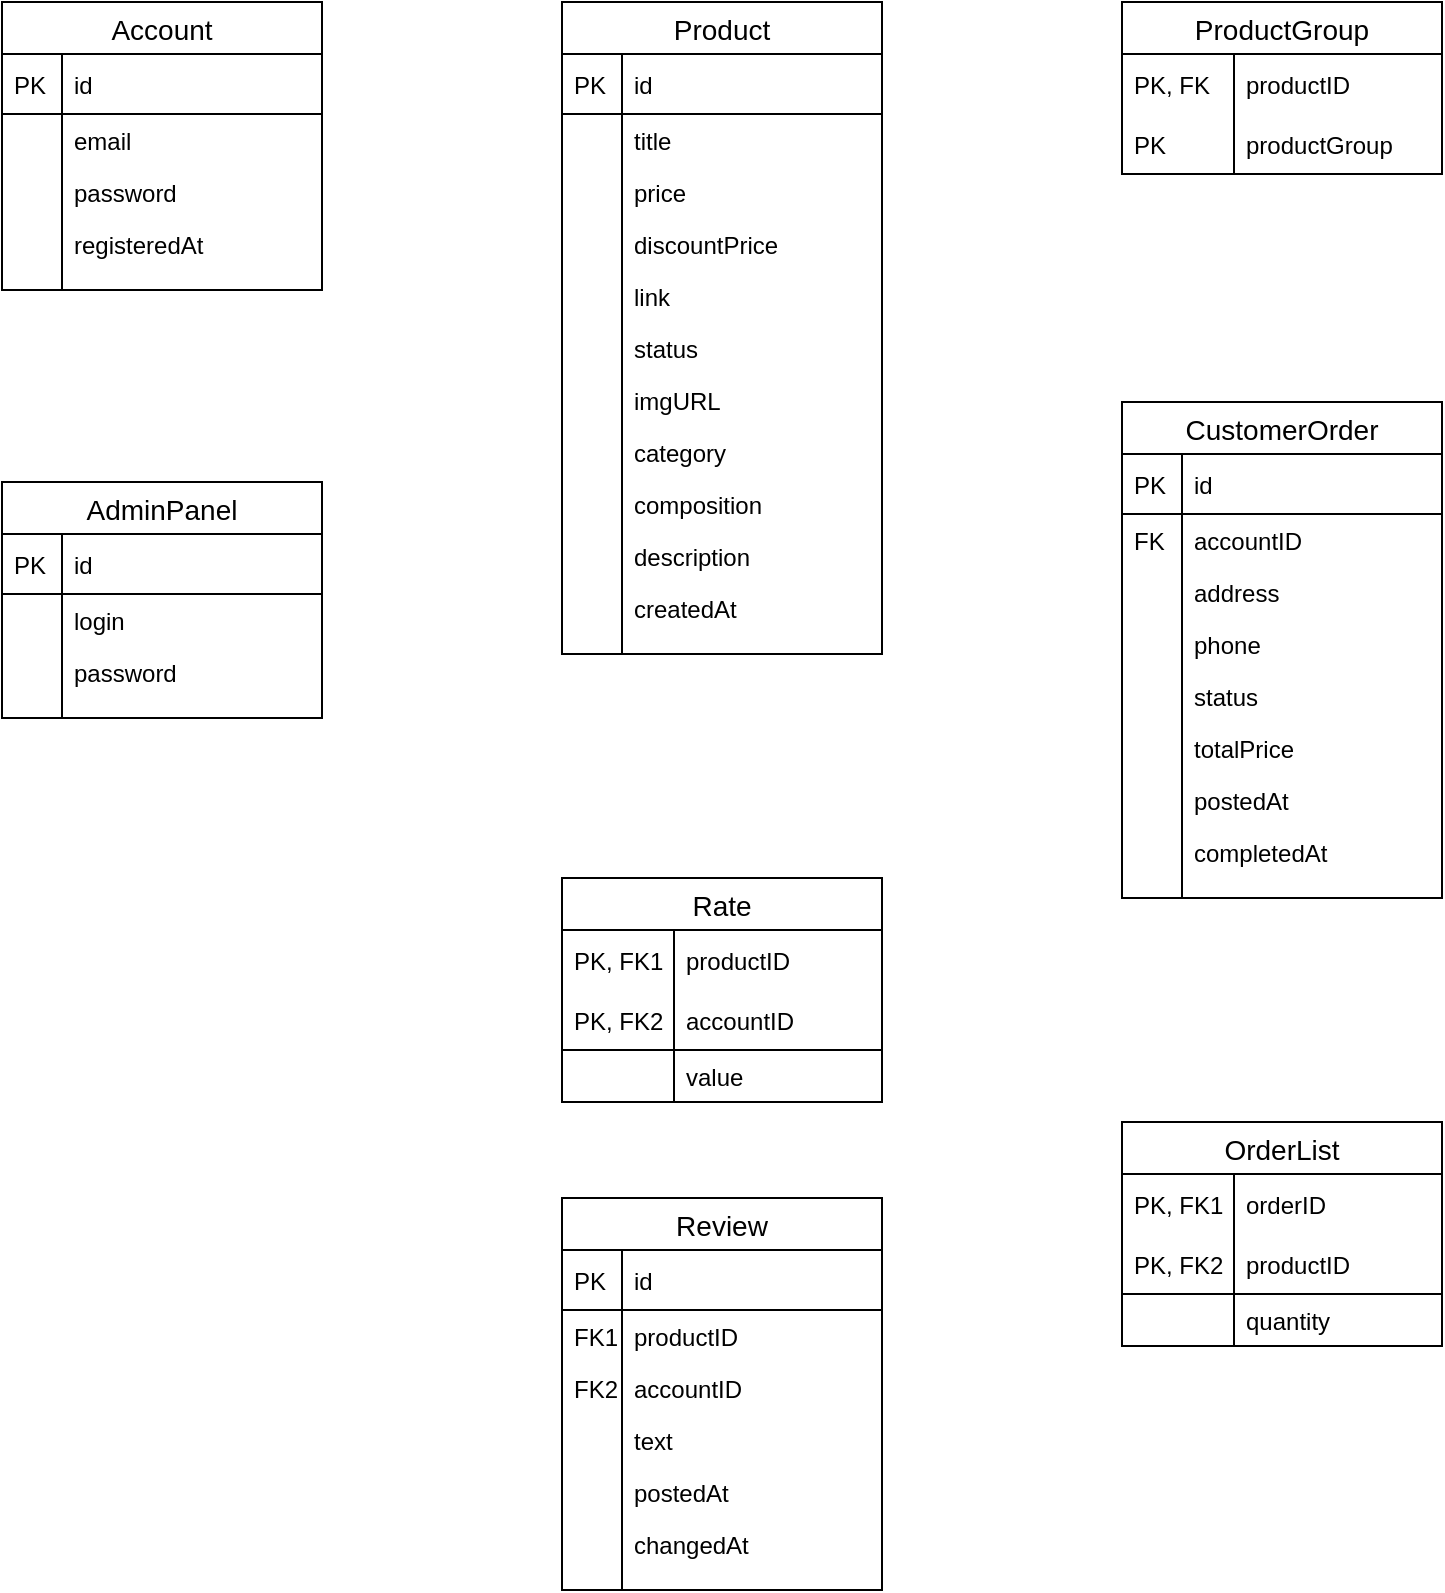 <mxfile version="13.0.3" type="device" pages="4"><diagram id="75RKi3Q9xkF_3fC1-ggc" name="Tables"><mxGraphModel dx="1102" dy="632" grid="1" gridSize="10" guides="1" tooltips="1" connect="1" arrows="1" fold="1" page="1" pageScale="1" pageWidth="850" pageHeight="1100" math="0" shadow="0"><root><mxCell id="0"/><mxCell id="1" parent="0"/><mxCell id="AcJ4eHckEstLvTh7vx5T-8" value="Account" style="swimlane;fontStyle=0;childLayout=stackLayout;horizontal=1;startSize=26;horizontalStack=0;resizeParent=1;resizeParentMax=0;resizeLast=0;collapsible=1;marginBottom=0;align=center;fontSize=14;fillColor=none;" parent="1" vertex="1"><mxGeometry x="40.0" y="40" width="160" height="144" as="geometry"/></mxCell><mxCell id="AcJ4eHckEstLvTh7vx5T-9" value="id" style="shape=partialRectangle;top=0;left=0;right=0;bottom=1;align=left;verticalAlign=middle;fillColor=none;spacingLeft=34;spacingRight=4;overflow=hidden;rotatable=0;points=[[0,0.5],[1,0.5]];portConstraint=eastwest;dropTarget=0;fontStyle=0;fontSize=12;" parent="AcJ4eHckEstLvTh7vx5T-8" vertex="1"><mxGeometry y="26" width="160" height="30" as="geometry"/></mxCell><mxCell id="AcJ4eHckEstLvTh7vx5T-10" value="PK" style="shape=partialRectangle;top=0;left=0;bottom=0;fillColor=none;align=left;verticalAlign=middle;spacingLeft=4;spacingRight=4;overflow=hidden;rotatable=0;points=[];portConstraint=eastwest;part=1;fontSize=12;" parent="AcJ4eHckEstLvTh7vx5T-9" vertex="1" connectable="0"><mxGeometry width="30" height="30" as="geometry"/></mxCell><mxCell id="AcJ4eHckEstLvTh7vx5T-11" value="email" style="shape=partialRectangle;top=0;left=0;right=0;bottom=0;align=left;verticalAlign=top;fillColor=none;spacingLeft=34;spacingRight=4;overflow=hidden;rotatable=0;points=[[0,0.5],[1,0.5]];portConstraint=eastwest;dropTarget=0;fontSize=12;" parent="AcJ4eHckEstLvTh7vx5T-8" vertex="1"><mxGeometry y="56" width="160" height="26" as="geometry"/></mxCell><mxCell id="AcJ4eHckEstLvTh7vx5T-12" value="" style="shape=partialRectangle;top=0;left=0;bottom=0;fillColor=none;align=left;verticalAlign=top;spacingLeft=4;spacingRight=4;overflow=hidden;rotatable=0;points=[];portConstraint=eastwest;part=1;fontSize=12;" parent="AcJ4eHckEstLvTh7vx5T-11" vertex="1" connectable="0"><mxGeometry width="30" height="26" as="geometry"/></mxCell><mxCell id="AcJ4eHckEstLvTh7vx5T-13" value="password" style="shape=partialRectangle;top=0;left=0;right=0;bottom=0;align=left;verticalAlign=top;fillColor=none;spacingLeft=34;spacingRight=4;overflow=hidden;rotatable=0;points=[[0,0.5],[1,0.5]];portConstraint=eastwest;dropTarget=0;fontSize=12;" parent="AcJ4eHckEstLvTh7vx5T-8" vertex="1"><mxGeometry y="82" width="160" height="26" as="geometry"/></mxCell><mxCell id="AcJ4eHckEstLvTh7vx5T-14" value="" style="shape=partialRectangle;top=0;left=0;bottom=0;fillColor=none;align=left;verticalAlign=top;spacingLeft=4;spacingRight=4;overflow=hidden;rotatable=0;points=[];portConstraint=eastwest;part=1;fontSize=12;" parent="AcJ4eHckEstLvTh7vx5T-13" vertex="1" connectable="0"><mxGeometry width="30" height="26" as="geometry"/></mxCell><mxCell id="AcJ4eHckEstLvTh7vx5T-15" value="registeredAt" style="shape=partialRectangle;top=0;left=0;right=0;bottom=0;align=left;verticalAlign=top;fillColor=none;spacingLeft=34;spacingRight=4;overflow=hidden;rotatable=0;points=[[0,0.5],[1,0.5]];portConstraint=eastwest;dropTarget=0;fontSize=12;" parent="AcJ4eHckEstLvTh7vx5T-8" vertex="1"><mxGeometry y="108" width="160" height="26" as="geometry"/></mxCell><mxCell id="AcJ4eHckEstLvTh7vx5T-16" value="" style="shape=partialRectangle;top=0;left=0;bottom=0;fillColor=none;align=left;verticalAlign=top;spacingLeft=4;spacingRight=4;overflow=hidden;rotatable=0;points=[];portConstraint=eastwest;part=1;fontSize=12;" parent="AcJ4eHckEstLvTh7vx5T-15" vertex="1" connectable="0"><mxGeometry width="30" height="26" as="geometry"/></mxCell><mxCell id="AcJ4eHckEstLvTh7vx5T-17" value="" style="shape=partialRectangle;top=0;left=0;right=0;bottom=0;align=left;verticalAlign=top;fillColor=none;spacingLeft=34;spacingRight=4;overflow=hidden;rotatable=0;points=[[0,0.5],[1,0.5]];portConstraint=eastwest;dropTarget=0;fontSize=12;" parent="AcJ4eHckEstLvTh7vx5T-8" vertex="1"><mxGeometry y="134" width="160" height="10" as="geometry"/></mxCell><mxCell id="AcJ4eHckEstLvTh7vx5T-18" value="" style="shape=partialRectangle;top=0;left=0;bottom=0;fillColor=none;align=left;verticalAlign=top;spacingLeft=4;spacingRight=4;overflow=hidden;rotatable=0;points=[];portConstraint=eastwest;part=1;fontSize=12;" parent="AcJ4eHckEstLvTh7vx5T-17" vertex="1" connectable="0"><mxGeometry width="30" height="10" as="geometry"/></mxCell><mxCell id="AcJ4eHckEstLvTh7vx5T-26" value="Product" style="swimlane;fontStyle=0;childLayout=stackLayout;horizontal=1;startSize=26;horizontalStack=0;resizeParent=1;resizeParentMax=0;resizeLast=0;collapsible=1;marginBottom=0;align=center;fontSize=14;fillColor=none;" parent="1" vertex="1"><mxGeometry x="320.0" y="40" width="160" height="326" as="geometry"/></mxCell><mxCell id="AcJ4eHckEstLvTh7vx5T-27" value="id" style="shape=partialRectangle;top=0;left=0;right=0;bottom=1;align=left;verticalAlign=middle;fillColor=none;spacingLeft=34;spacingRight=4;overflow=hidden;rotatable=0;points=[[0,0.5],[1,0.5]];portConstraint=eastwest;dropTarget=0;fontStyle=0;fontSize=12;" parent="AcJ4eHckEstLvTh7vx5T-26" vertex="1"><mxGeometry y="26" width="160" height="30" as="geometry"/></mxCell><mxCell id="AcJ4eHckEstLvTh7vx5T-28" value="PK" style="shape=partialRectangle;top=0;left=0;bottom=0;fillColor=none;align=left;verticalAlign=middle;spacingLeft=4;spacingRight=4;overflow=hidden;rotatable=0;points=[];portConstraint=eastwest;part=1;fontSize=12;" parent="AcJ4eHckEstLvTh7vx5T-27" vertex="1" connectable="0"><mxGeometry width="30" height="30" as="geometry"/></mxCell><mxCell id="AcJ4eHckEstLvTh7vx5T-29" value="title" style="shape=partialRectangle;top=0;left=0;right=0;bottom=0;align=left;verticalAlign=top;fillColor=none;spacingLeft=34;spacingRight=4;overflow=hidden;rotatable=0;points=[[0,0.5],[1,0.5]];portConstraint=eastwest;dropTarget=0;fontSize=12;" parent="AcJ4eHckEstLvTh7vx5T-26" vertex="1"><mxGeometry y="56" width="160" height="26" as="geometry"/></mxCell><mxCell id="AcJ4eHckEstLvTh7vx5T-30" value="" style="shape=partialRectangle;top=0;left=0;bottom=0;fillColor=none;align=left;verticalAlign=top;spacingLeft=4;spacingRight=4;overflow=hidden;rotatable=0;points=[];portConstraint=eastwest;part=1;fontSize=12;" parent="AcJ4eHckEstLvTh7vx5T-29" vertex="1" connectable="0"><mxGeometry width="30" height="26" as="geometry"/></mxCell><mxCell id="AcJ4eHckEstLvTh7vx5T-31" value="price" style="shape=partialRectangle;top=0;left=0;right=0;bottom=0;align=left;verticalAlign=top;fillColor=none;spacingLeft=34;spacingRight=4;overflow=hidden;rotatable=0;points=[[0,0.5],[1,0.5]];portConstraint=eastwest;dropTarget=0;fontSize=12;" parent="AcJ4eHckEstLvTh7vx5T-26" vertex="1"><mxGeometry y="82" width="160" height="26" as="geometry"/></mxCell><mxCell id="AcJ4eHckEstLvTh7vx5T-32" value="" style="shape=partialRectangle;top=0;left=0;bottom=0;fillColor=none;align=left;verticalAlign=top;spacingLeft=4;spacingRight=4;overflow=hidden;rotatable=0;points=[];portConstraint=eastwest;part=1;fontSize=12;" parent="AcJ4eHckEstLvTh7vx5T-31" vertex="1" connectable="0"><mxGeometry width="30" height="26" as="geometry"/></mxCell><mxCell id="AcJ4eHckEstLvTh7vx5T-78" value="discountPrice" style="shape=partialRectangle;top=0;left=0;right=0;bottom=0;align=left;verticalAlign=top;fillColor=none;spacingLeft=34;spacingRight=4;overflow=hidden;rotatable=0;points=[[0,0.5],[1,0.5]];portConstraint=eastwest;dropTarget=0;fontSize=12;" parent="AcJ4eHckEstLvTh7vx5T-26" vertex="1"><mxGeometry y="108" width="160" height="26" as="geometry"/></mxCell><mxCell id="AcJ4eHckEstLvTh7vx5T-79" value="" style="shape=partialRectangle;top=0;left=0;bottom=0;fillColor=none;align=left;verticalAlign=top;spacingLeft=4;spacingRight=4;overflow=hidden;rotatable=0;points=[];portConstraint=eastwest;part=1;fontSize=12;" parent="AcJ4eHckEstLvTh7vx5T-78" vertex="1" connectable="0"><mxGeometry width="30" height="26" as="geometry"/></mxCell><mxCell id="AcJ4eHckEstLvTh7vx5T-41" value="link" style="shape=partialRectangle;top=0;left=0;right=0;bottom=0;align=left;verticalAlign=top;fillColor=none;spacingLeft=34;spacingRight=4;overflow=hidden;rotatable=0;points=[[0,0.5],[1,0.5]];portConstraint=eastwest;dropTarget=0;fontSize=12;" parent="AcJ4eHckEstLvTh7vx5T-26" vertex="1"><mxGeometry y="134" width="160" height="26" as="geometry"/></mxCell><mxCell id="AcJ4eHckEstLvTh7vx5T-42" value="" style="shape=partialRectangle;top=0;left=0;bottom=0;fillColor=none;align=left;verticalAlign=top;spacingLeft=4;spacingRight=4;overflow=hidden;rotatable=0;points=[];portConstraint=eastwest;part=1;fontSize=12;" parent="AcJ4eHckEstLvTh7vx5T-41" vertex="1" connectable="0"><mxGeometry width="30" height="26" as="geometry"/></mxCell><mxCell id="AcJ4eHckEstLvTh7vx5T-43" value="status" style="shape=partialRectangle;top=0;left=0;right=0;bottom=0;align=left;verticalAlign=top;fillColor=none;spacingLeft=34;spacingRight=4;overflow=hidden;rotatable=0;points=[[0,0.5],[1,0.5]];portConstraint=eastwest;dropTarget=0;fontSize=12;" parent="AcJ4eHckEstLvTh7vx5T-26" vertex="1"><mxGeometry y="160" width="160" height="26" as="geometry"/></mxCell><mxCell id="AcJ4eHckEstLvTh7vx5T-44" value="" style="shape=partialRectangle;top=0;left=0;bottom=0;fillColor=none;align=left;verticalAlign=top;spacingLeft=4;spacingRight=4;overflow=hidden;rotatable=0;points=[];portConstraint=eastwest;part=1;fontSize=12;" parent="AcJ4eHckEstLvTh7vx5T-43" vertex="1" connectable="0"><mxGeometry width="30" height="26" as="geometry"/></mxCell><mxCell id="AcJ4eHckEstLvTh7vx5T-39" value="imgURL" style="shape=partialRectangle;top=0;left=0;right=0;bottom=0;align=left;verticalAlign=top;fillColor=none;spacingLeft=34;spacingRight=4;overflow=hidden;rotatable=0;points=[[0,0.5],[1,0.5]];portConstraint=eastwest;dropTarget=0;fontSize=12;" parent="AcJ4eHckEstLvTh7vx5T-26" vertex="1"><mxGeometry y="186" width="160" height="26" as="geometry"/></mxCell><mxCell id="AcJ4eHckEstLvTh7vx5T-40" value="" style="shape=partialRectangle;top=0;left=0;bottom=0;fillColor=none;align=left;verticalAlign=top;spacingLeft=4;spacingRight=4;overflow=hidden;rotatable=0;points=[];portConstraint=eastwest;part=1;fontSize=12;" parent="AcJ4eHckEstLvTh7vx5T-39" vertex="1" connectable="0"><mxGeometry width="30" height="26" as="geometry"/></mxCell><mxCell id="AcJ4eHckEstLvTh7vx5T-141" value="category" style="shape=partialRectangle;top=0;left=0;right=0;bottom=0;align=left;verticalAlign=top;fillColor=none;spacingLeft=34;spacingRight=4;overflow=hidden;rotatable=0;points=[[0,0.5],[1,0.5]];portConstraint=eastwest;dropTarget=0;fontSize=12;" parent="AcJ4eHckEstLvTh7vx5T-26" vertex="1"><mxGeometry y="212" width="160" height="26" as="geometry"/></mxCell><mxCell id="AcJ4eHckEstLvTh7vx5T-142" value="" style="shape=partialRectangle;top=0;left=0;bottom=0;fillColor=none;align=left;verticalAlign=top;spacingLeft=4;spacingRight=4;overflow=hidden;rotatable=0;points=[];portConstraint=eastwest;part=1;fontSize=12;" parent="AcJ4eHckEstLvTh7vx5T-141" vertex="1" connectable="0"><mxGeometry width="30" height="26" as="geometry"/></mxCell><mxCell id="AcJ4eHckEstLvTh7vx5T-80" value="composition" style="shape=partialRectangle;top=0;left=0;right=0;bottom=0;align=left;verticalAlign=top;fillColor=none;spacingLeft=34;spacingRight=4;overflow=hidden;rotatable=0;points=[[0,0.5],[1,0.5]];portConstraint=eastwest;dropTarget=0;fontSize=12;" parent="AcJ4eHckEstLvTh7vx5T-26" vertex="1"><mxGeometry y="238" width="160" height="26" as="geometry"/></mxCell><mxCell id="AcJ4eHckEstLvTh7vx5T-81" value="" style="shape=partialRectangle;top=0;left=0;bottom=0;fillColor=none;align=left;verticalAlign=top;spacingLeft=4;spacingRight=4;overflow=hidden;rotatable=0;points=[];portConstraint=eastwest;part=1;fontSize=12;" parent="AcJ4eHckEstLvTh7vx5T-80" vertex="1" connectable="0"><mxGeometry width="30" height="26" as="geometry"/></mxCell><mxCell id="AcJ4eHckEstLvTh7vx5T-37" value="description" style="shape=partialRectangle;top=0;left=0;right=0;bottom=0;align=left;verticalAlign=top;fillColor=none;spacingLeft=34;spacingRight=4;overflow=hidden;rotatable=0;points=[[0,0.5],[1,0.5]];portConstraint=eastwest;dropTarget=0;fontSize=12;" parent="AcJ4eHckEstLvTh7vx5T-26" vertex="1"><mxGeometry y="264" width="160" height="26" as="geometry"/></mxCell><mxCell id="AcJ4eHckEstLvTh7vx5T-38" value="" style="shape=partialRectangle;top=0;left=0;bottom=0;fillColor=none;align=left;verticalAlign=top;spacingLeft=4;spacingRight=4;overflow=hidden;rotatable=0;points=[];portConstraint=eastwest;part=1;fontSize=12;" parent="AcJ4eHckEstLvTh7vx5T-37" vertex="1" connectable="0"><mxGeometry width="30" height="26" as="geometry"/></mxCell><mxCell id="AcJ4eHckEstLvTh7vx5T-33" value="createdAt" style="shape=partialRectangle;top=0;left=0;right=0;bottom=0;align=left;verticalAlign=top;fillColor=none;spacingLeft=34;spacingRight=4;overflow=hidden;rotatable=0;points=[[0,0.5],[1,0.5]];portConstraint=eastwest;dropTarget=0;fontSize=12;" parent="AcJ4eHckEstLvTh7vx5T-26" vertex="1"><mxGeometry y="290" width="160" height="26" as="geometry"/></mxCell><mxCell id="AcJ4eHckEstLvTh7vx5T-34" value="" style="shape=partialRectangle;top=0;left=0;bottom=0;fillColor=none;align=left;verticalAlign=top;spacingLeft=4;spacingRight=4;overflow=hidden;rotatable=0;points=[];portConstraint=eastwest;part=1;fontSize=12;" parent="AcJ4eHckEstLvTh7vx5T-33" vertex="1" connectable="0"><mxGeometry width="30" height="26" as="geometry"/></mxCell><mxCell id="AcJ4eHckEstLvTh7vx5T-35" value="" style="shape=partialRectangle;top=0;left=0;right=0;bottom=0;align=left;verticalAlign=top;fillColor=none;spacingLeft=34;spacingRight=4;overflow=hidden;rotatable=0;points=[[0,0.5],[1,0.5]];portConstraint=eastwest;dropTarget=0;fontSize=12;" parent="AcJ4eHckEstLvTh7vx5T-26" vertex="1"><mxGeometry y="316" width="160" height="10" as="geometry"/></mxCell><mxCell id="AcJ4eHckEstLvTh7vx5T-36" value="" style="shape=partialRectangle;top=0;left=0;bottom=0;fillColor=none;align=left;verticalAlign=top;spacingLeft=4;spacingRight=4;overflow=hidden;rotatable=0;points=[];portConstraint=eastwest;part=1;fontSize=12;" parent="AcJ4eHckEstLvTh7vx5T-35" vertex="1" connectable="0"><mxGeometry width="30" height="10" as="geometry"/></mxCell><mxCell id="AcJ4eHckEstLvTh7vx5T-82" value="AdminPanel" style="swimlane;fontStyle=0;childLayout=stackLayout;horizontal=1;startSize=26;horizontalStack=0;resizeParent=1;resizeParentMax=0;resizeLast=0;collapsible=1;marginBottom=0;align=center;fontSize=14;fillColor=none;" parent="1" vertex="1"><mxGeometry x="40.0" y="280" width="160" height="118" as="geometry"/></mxCell><mxCell id="AcJ4eHckEstLvTh7vx5T-83" value="id" style="shape=partialRectangle;top=0;left=0;right=0;bottom=1;align=left;verticalAlign=middle;fillColor=none;spacingLeft=34;spacingRight=4;overflow=hidden;rotatable=0;points=[[0,0.5],[1,0.5]];portConstraint=eastwest;dropTarget=0;fontStyle=0;fontSize=12;" parent="AcJ4eHckEstLvTh7vx5T-82" vertex="1"><mxGeometry y="26" width="160" height="30" as="geometry"/></mxCell><mxCell id="AcJ4eHckEstLvTh7vx5T-84" value="PK" style="shape=partialRectangle;top=0;left=0;bottom=0;fillColor=none;align=left;verticalAlign=middle;spacingLeft=4;spacingRight=4;overflow=hidden;rotatable=0;points=[];portConstraint=eastwest;part=1;fontSize=12;" parent="AcJ4eHckEstLvTh7vx5T-83" vertex="1" connectable="0"><mxGeometry width="30" height="30" as="geometry"/></mxCell><mxCell id="AcJ4eHckEstLvTh7vx5T-85" value="login" style="shape=partialRectangle;top=0;left=0;right=0;bottom=0;align=left;verticalAlign=top;fillColor=none;spacingLeft=34;spacingRight=4;overflow=hidden;rotatable=0;points=[[0,0.5],[1,0.5]];portConstraint=eastwest;dropTarget=0;fontSize=12;" parent="AcJ4eHckEstLvTh7vx5T-82" vertex="1"><mxGeometry y="56" width="160" height="26" as="geometry"/></mxCell><mxCell id="AcJ4eHckEstLvTh7vx5T-86" value="" style="shape=partialRectangle;top=0;left=0;bottom=0;fillColor=none;align=left;verticalAlign=top;spacingLeft=4;spacingRight=4;overflow=hidden;rotatable=0;points=[];portConstraint=eastwest;part=1;fontSize=12;" parent="AcJ4eHckEstLvTh7vx5T-85" vertex="1" connectable="0"><mxGeometry width="30" height="26" as="geometry"/></mxCell><mxCell id="AcJ4eHckEstLvTh7vx5T-87" value="password" style="shape=partialRectangle;top=0;left=0;right=0;bottom=0;align=left;verticalAlign=top;fillColor=none;spacingLeft=34;spacingRight=4;overflow=hidden;rotatable=0;points=[[0,0.5],[1,0.5]];portConstraint=eastwest;dropTarget=0;fontSize=12;" parent="AcJ4eHckEstLvTh7vx5T-82" vertex="1"><mxGeometry y="82" width="160" height="26" as="geometry"/></mxCell><mxCell id="AcJ4eHckEstLvTh7vx5T-88" value="" style="shape=partialRectangle;top=0;left=0;bottom=0;fillColor=none;align=left;verticalAlign=top;spacingLeft=4;spacingRight=4;overflow=hidden;rotatable=0;points=[];portConstraint=eastwest;part=1;fontSize=12;" parent="AcJ4eHckEstLvTh7vx5T-87" vertex="1" connectable="0"><mxGeometry width="30" height="26" as="geometry"/></mxCell><mxCell id="AcJ4eHckEstLvTh7vx5T-91" value="" style="shape=partialRectangle;top=0;left=0;right=0;bottom=0;align=left;verticalAlign=top;fillColor=none;spacingLeft=34;spacingRight=4;overflow=hidden;rotatable=0;points=[[0,0.5],[1,0.5]];portConstraint=eastwest;dropTarget=0;fontSize=12;" parent="AcJ4eHckEstLvTh7vx5T-82" vertex="1"><mxGeometry y="108" width="160" height="10" as="geometry"/></mxCell><mxCell id="AcJ4eHckEstLvTh7vx5T-92" value="" style="shape=partialRectangle;top=0;left=0;bottom=0;fillColor=none;align=left;verticalAlign=top;spacingLeft=4;spacingRight=4;overflow=hidden;rotatable=0;points=[];portConstraint=eastwest;part=1;fontSize=12;" parent="AcJ4eHckEstLvTh7vx5T-91" vertex="1" connectable="0"><mxGeometry width="30" height="10" as="geometry"/></mxCell><mxCell id="AcJ4eHckEstLvTh7vx5T-93" value="CustomerOrder" style="swimlane;fontStyle=0;childLayout=stackLayout;horizontal=1;startSize=26;horizontalStack=0;resizeParent=1;resizeParentMax=0;resizeLast=0;collapsible=1;marginBottom=0;align=center;fontSize=14;fillColor=none;" parent="1" vertex="1"><mxGeometry x="600.0" y="240" width="160" height="248" as="geometry"/></mxCell><mxCell id="AcJ4eHckEstLvTh7vx5T-94" value="id" style="shape=partialRectangle;top=0;left=0;right=0;bottom=1;align=left;verticalAlign=middle;fillColor=none;spacingLeft=34;spacingRight=4;overflow=hidden;rotatable=0;points=[[0,0.5],[1,0.5]];portConstraint=eastwest;dropTarget=0;fontStyle=0;fontSize=12;" parent="AcJ4eHckEstLvTh7vx5T-93" vertex="1"><mxGeometry y="26" width="160" height="30" as="geometry"/></mxCell><mxCell id="AcJ4eHckEstLvTh7vx5T-95" value="PK" style="shape=partialRectangle;top=0;left=0;bottom=0;fillColor=none;align=left;verticalAlign=middle;spacingLeft=4;spacingRight=4;overflow=hidden;rotatable=0;points=[];portConstraint=eastwest;part=1;fontSize=12;" parent="AcJ4eHckEstLvTh7vx5T-94" vertex="1" connectable="0"><mxGeometry width="30" height="30" as="geometry"/></mxCell><mxCell id="AcJ4eHckEstLvTh7vx5T-96" value="accountID" style="shape=partialRectangle;top=0;left=0;right=0;bottom=0;align=left;verticalAlign=top;fillColor=none;spacingLeft=34;spacingRight=4;overflow=hidden;rotatable=0;points=[[0,0.5],[1,0.5]];portConstraint=eastwest;dropTarget=0;fontSize=12;" parent="AcJ4eHckEstLvTh7vx5T-93" vertex="1"><mxGeometry y="56" width="160" height="26" as="geometry"/></mxCell><mxCell id="AcJ4eHckEstLvTh7vx5T-97" value="FK" style="shape=partialRectangle;top=0;left=0;bottom=0;fillColor=none;align=left;verticalAlign=top;spacingLeft=4;spacingRight=4;overflow=hidden;rotatable=0;points=[];portConstraint=eastwest;part=1;fontSize=12;" parent="AcJ4eHckEstLvTh7vx5T-96" vertex="1" connectable="0"><mxGeometry width="30" height="26" as="geometry"/></mxCell><mxCell id="AcJ4eHckEstLvTh7vx5T-98" value="address" style="shape=partialRectangle;top=0;left=0;right=0;bottom=0;align=left;verticalAlign=top;fillColor=none;spacingLeft=34;spacingRight=4;overflow=hidden;rotatable=0;points=[[0,0.5],[1,0.5]];portConstraint=eastwest;dropTarget=0;fontSize=12;" parent="AcJ4eHckEstLvTh7vx5T-93" vertex="1"><mxGeometry y="82" width="160" height="26" as="geometry"/></mxCell><mxCell id="AcJ4eHckEstLvTh7vx5T-99" value="" style="shape=partialRectangle;top=0;left=0;bottom=0;fillColor=none;align=left;verticalAlign=top;spacingLeft=4;spacingRight=4;overflow=hidden;rotatable=0;points=[];portConstraint=eastwest;part=1;fontSize=12;" parent="AcJ4eHckEstLvTh7vx5T-98" vertex="1" connectable="0"><mxGeometry width="30" height="26" as="geometry"/></mxCell><mxCell id="AcJ4eHckEstLvTh7vx5T-104" value="phone" style="shape=partialRectangle;top=0;left=0;right=0;bottom=0;align=left;verticalAlign=top;fillColor=none;spacingLeft=34;spacingRight=4;overflow=hidden;rotatable=0;points=[[0,0.5],[1,0.5]];portConstraint=eastwest;dropTarget=0;fontSize=12;" parent="AcJ4eHckEstLvTh7vx5T-93" vertex="1"><mxGeometry y="108" width="160" height="26" as="geometry"/></mxCell><mxCell id="AcJ4eHckEstLvTh7vx5T-105" value="" style="shape=partialRectangle;top=0;left=0;bottom=0;fillColor=none;align=left;verticalAlign=top;spacingLeft=4;spacingRight=4;overflow=hidden;rotatable=0;points=[];portConstraint=eastwest;part=1;fontSize=12;" parent="AcJ4eHckEstLvTh7vx5T-104" vertex="1" connectable="0"><mxGeometry width="30" height="26" as="geometry"/></mxCell><mxCell id="AcJ4eHckEstLvTh7vx5T-108" value="status" style="shape=partialRectangle;top=0;left=0;right=0;bottom=0;align=left;verticalAlign=top;fillColor=none;spacingLeft=34;spacingRight=4;overflow=hidden;rotatable=0;points=[[0,0.5],[1,0.5]];portConstraint=eastwest;dropTarget=0;fontSize=12;" parent="AcJ4eHckEstLvTh7vx5T-93" vertex="1"><mxGeometry y="134" width="160" height="26" as="geometry"/></mxCell><mxCell id="AcJ4eHckEstLvTh7vx5T-109" value="" style="shape=partialRectangle;top=0;left=0;bottom=0;fillColor=none;align=left;verticalAlign=top;spacingLeft=4;spacingRight=4;overflow=hidden;rotatable=0;points=[];portConstraint=eastwest;part=1;fontSize=12;" parent="AcJ4eHckEstLvTh7vx5T-108" vertex="1" connectable="0"><mxGeometry width="30" height="26" as="geometry"/></mxCell><mxCell id="AcJ4eHckEstLvTh7vx5T-100" value="totalPrice" style="shape=partialRectangle;top=0;left=0;right=0;bottom=0;align=left;verticalAlign=top;fillColor=none;spacingLeft=34;spacingRight=4;overflow=hidden;rotatable=0;points=[[0,0.5],[1,0.5]];portConstraint=eastwest;dropTarget=0;fontSize=12;" parent="AcJ4eHckEstLvTh7vx5T-93" vertex="1"><mxGeometry y="160" width="160" height="26" as="geometry"/></mxCell><mxCell id="AcJ4eHckEstLvTh7vx5T-101" value="" style="shape=partialRectangle;top=0;left=0;bottom=0;fillColor=none;align=left;verticalAlign=top;spacingLeft=4;spacingRight=4;overflow=hidden;rotatable=0;points=[];portConstraint=eastwest;part=1;fontSize=12;" parent="AcJ4eHckEstLvTh7vx5T-100" vertex="1" connectable="0"><mxGeometry width="30" height="26" as="geometry"/></mxCell><mxCell id="AcJ4eHckEstLvTh7vx5T-112" value="postedAt" style="shape=partialRectangle;top=0;left=0;right=0;bottom=0;align=left;verticalAlign=top;fillColor=none;spacingLeft=34;spacingRight=4;overflow=hidden;rotatable=0;points=[[0,0.5],[1,0.5]];portConstraint=eastwest;dropTarget=0;fontSize=12;" parent="AcJ4eHckEstLvTh7vx5T-93" vertex="1"><mxGeometry y="186" width="160" height="26" as="geometry"/></mxCell><mxCell id="AcJ4eHckEstLvTh7vx5T-113" value="" style="shape=partialRectangle;top=0;left=0;bottom=0;fillColor=none;align=left;verticalAlign=top;spacingLeft=4;spacingRight=4;overflow=hidden;rotatable=0;points=[];portConstraint=eastwest;part=1;fontSize=12;" parent="AcJ4eHckEstLvTh7vx5T-112" vertex="1" connectable="0"><mxGeometry width="30" height="26" as="geometry"/></mxCell><mxCell id="AcJ4eHckEstLvTh7vx5T-106" value="completedAt" style="shape=partialRectangle;top=0;left=0;right=0;bottom=0;align=left;verticalAlign=top;fillColor=none;spacingLeft=34;spacingRight=4;overflow=hidden;rotatable=0;points=[[0,0.5],[1,0.5]];portConstraint=eastwest;dropTarget=0;fontSize=12;" parent="AcJ4eHckEstLvTh7vx5T-93" vertex="1"><mxGeometry y="212" width="160" height="26" as="geometry"/></mxCell><mxCell id="AcJ4eHckEstLvTh7vx5T-107" value="" style="shape=partialRectangle;top=0;left=0;bottom=0;fillColor=none;align=left;verticalAlign=top;spacingLeft=4;spacingRight=4;overflow=hidden;rotatable=0;points=[];portConstraint=eastwest;part=1;fontSize=12;" parent="AcJ4eHckEstLvTh7vx5T-106" vertex="1" connectable="0"><mxGeometry width="30" height="26" as="geometry"/></mxCell><mxCell id="AcJ4eHckEstLvTh7vx5T-102" value="" style="shape=partialRectangle;top=0;left=0;right=0;bottom=0;align=left;verticalAlign=top;fillColor=none;spacingLeft=34;spacingRight=4;overflow=hidden;rotatable=0;points=[[0,0.5],[1,0.5]];portConstraint=eastwest;dropTarget=0;fontSize=12;" parent="AcJ4eHckEstLvTh7vx5T-93" vertex="1"><mxGeometry y="238" width="160" height="10" as="geometry"/></mxCell><mxCell id="AcJ4eHckEstLvTh7vx5T-103" value="" style="shape=partialRectangle;top=0;left=0;bottom=0;fillColor=none;align=left;verticalAlign=top;spacingLeft=4;spacingRight=4;overflow=hidden;rotatable=0;points=[];portConstraint=eastwest;part=1;fontSize=12;" parent="AcJ4eHckEstLvTh7vx5T-102" vertex="1" connectable="0"><mxGeometry width="30" height="10" as="geometry"/></mxCell><mxCell id="AcJ4eHckEstLvTh7vx5T-125" value="ProductGroup" style="swimlane;fontStyle=0;childLayout=stackLayout;horizontal=1;startSize=26;horizontalStack=0;resizeParent=1;resizeParentMax=0;resizeLast=0;collapsible=1;marginBottom=0;align=center;fontSize=14;fillColor=none;" parent="1" vertex="1"><mxGeometry x="600" y="40" width="160" height="86" as="geometry"/></mxCell><mxCell id="AcJ4eHckEstLvTh7vx5T-126" value="productID" style="shape=partialRectangle;top=0;left=0;right=0;bottom=0;align=left;verticalAlign=middle;fillColor=none;spacingLeft=60;spacingRight=4;overflow=hidden;rotatable=0;points=[[0,0.5],[1,0.5]];portConstraint=eastwest;dropTarget=0;fontStyle=0;fontSize=12;" parent="AcJ4eHckEstLvTh7vx5T-125" vertex="1"><mxGeometry y="26" width="160" height="30" as="geometry"/></mxCell><mxCell id="AcJ4eHckEstLvTh7vx5T-127" value="PK, FK" style="shape=partialRectangle;fontStyle=0;top=0;left=0;bottom=0;fillColor=none;align=left;verticalAlign=middle;spacingLeft=4;spacingRight=4;overflow=hidden;rotatable=0;points=[];portConstraint=eastwest;part=1;fontSize=12;" parent="AcJ4eHckEstLvTh7vx5T-126" vertex="1" connectable="0"><mxGeometry width="56" height="30" as="geometry"/></mxCell><mxCell id="AcJ4eHckEstLvTh7vx5T-128" value="productGroup" style="shape=partialRectangle;top=0;left=0;right=0;bottom=1;align=left;verticalAlign=middle;fillColor=none;spacingLeft=60;spacingRight=4;overflow=hidden;rotatable=0;points=[[0,0.5],[1,0.5]];portConstraint=eastwest;dropTarget=0;fontStyle=0;fontSize=12;" parent="AcJ4eHckEstLvTh7vx5T-125" vertex="1"><mxGeometry y="56" width="160" height="30" as="geometry"/></mxCell><mxCell id="AcJ4eHckEstLvTh7vx5T-129" value="PK" style="shape=partialRectangle;fontStyle=0;top=0;left=0;bottom=0;fillColor=none;align=left;verticalAlign=middle;spacingLeft=4;spacingRight=4;overflow=hidden;rotatable=0;points=[];portConstraint=eastwest;part=1;fontSize=12;" parent="AcJ4eHckEstLvTh7vx5T-128" vertex="1" connectable="0"><mxGeometry width="56" height="30" as="geometry"/></mxCell><mxCell id="AcJ4eHckEstLvTh7vx5T-132" value="OrderList" style="swimlane;fontStyle=0;childLayout=stackLayout;horizontal=1;startSize=26;horizontalStack=0;resizeParent=1;resizeParentMax=0;resizeLast=0;collapsible=1;marginBottom=0;align=center;fontSize=14;fillColor=none;" parent="1" vertex="1"><mxGeometry x="600" y="600" width="160" height="112" as="geometry"/></mxCell><mxCell id="AcJ4eHckEstLvTh7vx5T-133" value="orderID" style="shape=partialRectangle;top=0;left=0;right=0;bottom=0;align=left;verticalAlign=middle;fillColor=none;spacingLeft=60;spacingRight=4;overflow=hidden;rotatable=0;points=[[0,0.5],[1,0.5]];portConstraint=eastwest;dropTarget=0;fontStyle=0;fontSize=12;" parent="AcJ4eHckEstLvTh7vx5T-132" vertex="1"><mxGeometry y="26" width="160" height="30" as="geometry"/></mxCell><mxCell id="AcJ4eHckEstLvTh7vx5T-134" value="PK, FK1" style="shape=partialRectangle;fontStyle=0;top=0;left=0;bottom=0;fillColor=none;align=left;verticalAlign=middle;spacingLeft=4;spacingRight=4;overflow=hidden;rotatable=0;points=[];portConstraint=eastwest;part=1;fontSize=12;" parent="AcJ4eHckEstLvTh7vx5T-133" vertex="1" connectable="0"><mxGeometry width="56" height="30" as="geometry"/></mxCell><mxCell id="AcJ4eHckEstLvTh7vx5T-135" value="productID" style="shape=partialRectangle;top=0;left=0;right=0;bottom=1;align=left;verticalAlign=middle;fillColor=none;spacingLeft=60;spacingRight=4;overflow=hidden;rotatable=0;points=[[0,0.5],[1,0.5]];portConstraint=eastwest;dropTarget=0;fontStyle=0;fontSize=12;" parent="AcJ4eHckEstLvTh7vx5T-132" vertex="1"><mxGeometry y="56" width="160" height="30" as="geometry"/></mxCell><mxCell id="AcJ4eHckEstLvTh7vx5T-136" value="PK, FK2" style="shape=partialRectangle;fontStyle=0;top=0;left=0;bottom=0;fillColor=none;align=left;verticalAlign=middle;spacingLeft=4;spacingRight=4;overflow=hidden;rotatable=0;points=[];portConstraint=eastwest;part=1;fontSize=12;" parent="AcJ4eHckEstLvTh7vx5T-135" vertex="1" connectable="0"><mxGeometry width="56" height="30" as="geometry"/></mxCell><mxCell id="AcJ4eHckEstLvTh7vx5T-137" value="quantity" style="shape=partialRectangle;top=0;left=0;right=0;bottom=0;align=left;verticalAlign=top;fillColor=none;spacingLeft=60;spacingRight=4;overflow=hidden;rotatable=0;points=[[0,0.5],[1,0.5]];portConstraint=eastwest;dropTarget=0;fontSize=12;" parent="AcJ4eHckEstLvTh7vx5T-132" vertex="1"><mxGeometry y="86" width="160" height="26" as="geometry"/></mxCell><mxCell id="AcJ4eHckEstLvTh7vx5T-138" value="" style="shape=partialRectangle;top=0;left=0;bottom=0;fillColor=none;align=left;verticalAlign=top;spacingLeft=4;spacingRight=4;overflow=hidden;rotatable=0;points=[];portConstraint=eastwest;part=1;fontSize=12;" parent="AcJ4eHckEstLvTh7vx5T-137" vertex="1" connectable="0"><mxGeometry width="56" height="26" as="geometry"/></mxCell><mxCell id="AcJ4eHckEstLvTh7vx5T-56" value="Rate" style="swimlane;fontStyle=0;childLayout=stackLayout;horizontal=1;startSize=26;horizontalStack=0;resizeParent=1;resizeParentMax=0;resizeLast=0;collapsible=1;marginBottom=0;align=center;fontSize=14;fillColor=none;" parent="1" vertex="1"><mxGeometry x="320" y="478" width="160" height="112" as="geometry"/></mxCell><mxCell id="AcJ4eHckEstLvTh7vx5T-57" value="productID" style="shape=partialRectangle;top=0;left=0;right=0;bottom=0;align=left;verticalAlign=middle;fillColor=none;spacingLeft=60;spacingRight=4;overflow=hidden;rotatable=0;points=[[0,0.5],[1,0.5]];portConstraint=eastwest;dropTarget=0;fontStyle=0;fontSize=12;" parent="AcJ4eHckEstLvTh7vx5T-56" vertex="1"><mxGeometry y="26" width="160" height="30" as="geometry"/></mxCell><mxCell id="AcJ4eHckEstLvTh7vx5T-58" value="PK, FK1" style="shape=partialRectangle;fontStyle=0;top=0;left=0;bottom=0;fillColor=none;align=left;verticalAlign=middle;spacingLeft=4;spacingRight=4;overflow=hidden;rotatable=0;points=[];portConstraint=eastwest;part=1;fontSize=12;" parent="AcJ4eHckEstLvTh7vx5T-57" vertex="1" connectable="0"><mxGeometry width="56" height="30" as="geometry"/></mxCell><mxCell id="AcJ4eHckEstLvTh7vx5T-59" value="accountID" style="shape=partialRectangle;top=0;left=0;right=0;bottom=1;align=left;verticalAlign=middle;fillColor=none;spacingLeft=60;spacingRight=4;overflow=hidden;rotatable=0;points=[[0,0.5],[1,0.5]];portConstraint=eastwest;dropTarget=0;fontStyle=0;fontSize=12;" parent="AcJ4eHckEstLvTh7vx5T-56" vertex="1"><mxGeometry y="56" width="160" height="30" as="geometry"/></mxCell><mxCell id="AcJ4eHckEstLvTh7vx5T-60" value="PK, FK2" style="shape=partialRectangle;fontStyle=0;top=0;left=0;bottom=0;fillColor=none;align=left;verticalAlign=middle;spacingLeft=4;spacingRight=4;overflow=hidden;rotatable=0;points=[];portConstraint=eastwest;part=1;fontSize=12;" parent="AcJ4eHckEstLvTh7vx5T-59" vertex="1" connectable="0"><mxGeometry width="56" height="30" as="geometry"/></mxCell><mxCell id="AcJ4eHckEstLvTh7vx5T-61" value="value" style="shape=partialRectangle;top=0;left=0;right=0;bottom=0;align=left;verticalAlign=top;fillColor=none;spacingLeft=60;spacingRight=4;overflow=hidden;rotatable=0;points=[[0,0.5],[1,0.5]];portConstraint=eastwest;dropTarget=0;fontSize=12;" parent="AcJ4eHckEstLvTh7vx5T-56" vertex="1"><mxGeometry y="86" width="160" height="26" as="geometry"/></mxCell><mxCell id="AcJ4eHckEstLvTh7vx5T-62" value="" style="shape=partialRectangle;top=0;left=0;bottom=0;fillColor=none;align=left;verticalAlign=top;spacingLeft=4;spacingRight=4;overflow=hidden;rotatable=0;points=[];portConstraint=eastwest;part=1;fontSize=12;" parent="AcJ4eHckEstLvTh7vx5T-61" vertex="1" connectable="0"><mxGeometry width="56" height="26" as="geometry"/></mxCell><mxCell id="AcJ4eHckEstLvTh7vx5T-63" value="Review" style="swimlane;fontStyle=0;childLayout=stackLayout;horizontal=1;startSize=26;horizontalStack=0;resizeParent=1;resizeParentMax=0;resizeLast=0;collapsible=1;marginBottom=0;align=center;fontSize=14;fillColor=none;" parent="1" vertex="1"><mxGeometry x="320.0" y="638" width="160" height="196" as="geometry"/></mxCell><mxCell id="AcJ4eHckEstLvTh7vx5T-64" value="id" style="shape=partialRectangle;top=0;left=0;right=0;bottom=1;align=left;verticalAlign=middle;fillColor=none;spacingLeft=34;spacingRight=4;overflow=hidden;rotatable=0;points=[[0,0.5],[1,0.5]];portConstraint=eastwest;dropTarget=0;fontStyle=0;fontSize=12;" parent="AcJ4eHckEstLvTh7vx5T-63" vertex="1"><mxGeometry y="26" width="160" height="30" as="geometry"/></mxCell><mxCell id="AcJ4eHckEstLvTh7vx5T-65" value="PK" style="shape=partialRectangle;top=0;left=0;bottom=0;fillColor=none;align=left;verticalAlign=middle;spacingLeft=4;spacingRight=4;overflow=hidden;rotatable=0;points=[];portConstraint=eastwest;part=1;fontSize=12;" parent="AcJ4eHckEstLvTh7vx5T-64" vertex="1" connectable="0"><mxGeometry width="30" height="30" as="geometry"/></mxCell><mxCell id="AcJ4eHckEstLvTh7vx5T-66" value="productID" style="shape=partialRectangle;top=0;left=0;right=0;bottom=0;align=left;verticalAlign=top;fillColor=none;spacingLeft=34;spacingRight=4;overflow=hidden;rotatable=0;points=[[0,0.5],[1,0.5]];portConstraint=eastwest;dropTarget=0;fontSize=12;" parent="AcJ4eHckEstLvTh7vx5T-63" vertex="1"><mxGeometry y="56" width="160" height="26" as="geometry"/></mxCell><mxCell id="AcJ4eHckEstLvTh7vx5T-67" value="FK1" style="shape=partialRectangle;top=0;left=0;bottom=0;fillColor=none;align=left;verticalAlign=top;spacingLeft=4;spacingRight=0;overflow=hidden;rotatable=0;points=[];portConstraint=eastwest;part=1;fontSize=12;" parent="AcJ4eHckEstLvTh7vx5T-66" vertex="1" connectable="0"><mxGeometry width="30" height="26" as="geometry"/></mxCell><mxCell id="AcJ4eHckEstLvTh7vx5T-68" value="accountID" style="shape=partialRectangle;top=0;left=0;right=0;bottom=0;align=left;verticalAlign=top;fillColor=none;spacingLeft=34;spacingRight=4;overflow=hidden;rotatable=0;points=[[0,0.5],[1,0.5]];portConstraint=eastwest;dropTarget=0;fontSize=12;" parent="AcJ4eHckEstLvTh7vx5T-63" vertex="1"><mxGeometry y="82" width="160" height="26" as="geometry"/></mxCell><mxCell id="AcJ4eHckEstLvTh7vx5T-69" value="FK2" style="shape=partialRectangle;top=0;left=0;bottom=0;fillColor=none;align=left;verticalAlign=top;spacingLeft=4;spacingRight=0;overflow=hidden;rotatable=0;points=[];portConstraint=eastwest;part=1;fontSize=12;" parent="AcJ4eHckEstLvTh7vx5T-68" vertex="1" connectable="0"><mxGeometry width="30" height="26" as="geometry"/></mxCell><mxCell id="AcJ4eHckEstLvTh7vx5T-70" value="text" style="shape=partialRectangle;top=0;left=0;right=0;bottom=0;align=left;verticalAlign=top;fillColor=none;spacingLeft=34;spacingRight=4;overflow=hidden;rotatable=0;points=[[0,0.5],[1,0.5]];portConstraint=eastwest;dropTarget=0;fontSize=12;" parent="AcJ4eHckEstLvTh7vx5T-63" vertex="1"><mxGeometry y="108" width="160" height="26" as="geometry"/></mxCell><mxCell id="AcJ4eHckEstLvTh7vx5T-71" value="" style="shape=partialRectangle;top=0;left=0;bottom=0;fillColor=none;align=left;verticalAlign=top;spacingLeft=4;spacingRight=4;overflow=hidden;rotatable=0;points=[];portConstraint=eastwest;part=1;fontSize=12;" parent="AcJ4eHckEstLvTh7vx5T-70" vertex="1" connectable="0"><mxGeometry width="30" height="26" as="geometry"/></mxCell><mxCell id="AcJ4eHckEstLvTh7vx5T-76" value="postedAt" style="shape=partialRectangle;top=0;left=0;right=0;bottom=0;align=left;verticalAlign=top;fillColor=none;spacingLeft=34;spacingRight=4;overflow=hidden;rotatable=0;points=[[0,0.5],[1,0.5]];portConstraint=eastwest;dropTarget=0;fontSize=12;" parent="AcJ4eHckEstLvTh7vx5T-63" vertex="1"><mxGeometry y="134" width="160" height="26" as="geometry"/></mxCell><mxCell id="AcJ4eHckEstLvTh7vx5T-77" value="" style="shape=partialRectangle;top=0;left=0;bottom=0;fillColor=none;align=left;verticalAlign=top;spacingLeft=4;spacingRight=4;overflow=hidden;rotatable=0;points=[];portConstraint=eastwest;part=1;fontSize=12;" parent="AcJ4eHckEstLvTh7vx5T-76" vertex="1" connectable="0"><mxGeometry width="30" height="26" as="geometry"/></mxCell><mxCell id="AcJ4eHckEstLvTh7vx5T-74" value="changedAt" style="shape=partialRectangle;top=0;left=0;right=0;bottom=0;align=left;verticalAlign=top;fillColor=none;spacingLeft=34;spacingRight=4;overflow=hidden;rotatable=0;points=[[0,0.5],[1,0.5]];portConstraint=eastwest;dropTarget=0;fontSize=12;" parent="AcJ4eHckEstLvTh7vx5T-63" vertex="1"><mxGeometry y="160" width="160" height="26" as="geometry"/></mxCell><mxCell id="AcJ4eHckEstLvTh7vx5T-75" value="" style="shape=partialRectangle;top=0;left=0;bottom=0;fillColor=none;align=left;verticalAlign=top;spacingLeft=4;spacingRight=4;overflow=hidden;rotatable=0;points=[];portConstraint=eastwest;part=1;fontSize=12;" parent="AcJ4eHckEstLvTh7vx5T-74" vertex="1" connectable="0"><mxGeometry width="30" height="26" as="geometry"/></mxCell><mxCell id="AcJ4eHckEstLvTh7vx5T-72" value="" style="shape=partialRectangle;top=0;left=0;right=0;bottom=0;align=left;verticalAlign=top;fillColor=none;spacingLeft=34;spacingRight=4;overflow=hidden;rotatable=0;points=[[0,0.5],[1,0.5]];portConstraint=eastwest;dropTarget=0;fontSize=12;" parent="AcJ4eHckEstLvTh7vx5T-63" vertex="1"><mxGeometry y="186" width="160" height="10" as="geometry"/></mxCell><mxCell id="AcJ4eHckEstLvTh7vx5T-73" value="" style="shape=partialRectangle;top=0;left=0;bottom=0;fillColor=none;align=left;verticalAlign=top;spacingLeft=4;spacingRight=4;overflow=hidden;rotatable=0;points=[];portConstraint=eastwest;part=1;fontSize=12;" parent="AcJ4eHckEstLvTh7vx5T-72" vertex="1" connectable="0"><mxGeometry width="30" height="10" as="geometry"/></mxCell></root></mxGraphModel></diagram><diagram name="DataTypes" id="vaH2y6bQyyKgyPTWAyTQ"><mxGraphModel dx="1102" dy="632" grid="1" gridSize="10" guides="1" tooltips="1" connect="1" arrows="1" fold="1" page="1" pageScale="1" pageWidth="850" pageHeight="1100" math="0" shadow="0"><root><mxCell id="nkQyFbVBoN6HSm_szYAF-0"/><mxCell id="nkQyFbVBoN6HSm_szYAF-1" parent="nkQyFbVBoN6HSm_szYAF-0"/><mxCell id="nkQyFbVBoN6HSm_szYAF-2" value="Account" style="swimlane;fontStyle=0;childLayout=stackLayout;horizontal=1;startSize=26;horizontalStack=0;resizeParent=1;resizeParentMax=0;resizeLast=0;collapsible=1;marginBottom=0;align=center;fontSize=14;fillColor=none;" parent="nkQyFbVBoN6HSm_szYAF-1" vertex="1"><mxGeometry x="40" y="40" width="360" height="144" as="geometry"/></mxCell><mxCell id="nkQyFbVBoN6HSm_szYAF-3" value="id serial not null" style="shape=partialRectangle;top=0;left=0;right=0;bottom=1;align=left;verticalAlign=middle;fillColor=none;spacingLeft=34;spacingRight=4;overflow=hidden;rotatable=0;points=[[0,0.5],[1,0.5]];portConstraint=eastwest;dropTarget=0;fontStyle=0;fontSize=12;" parent="nkQyFbVBoN6HSm_szYAF-2" vertex="1"><mxGeometry y="26" width="360" height="30" as="geometry"/></mxCell><mxCell id="nkQyFbVBoN6HSm_szYAF-4" value="PK" style="shape=partialRectangle;top=0;left=0;bottom=0;fillColor=none;align=left;verticalAlign=middle;spacingLeft=4;spacingRight=4;overflow=hidden;rotatable=0;points=[];portConstraint=eastwest;part=1;fontSize=12;" parent="nkQyFbVBoN6HSm_szYAF-3" vertex="1" connectable="0"><mxGeometry width="30" height="30" as="geometry"/></mxCell><mxCell id="nkQyFbVBoN6HSm_szYAF-5" value="email character varying not null" style="shape=partialRectangle;top=0;left=0;right=0;bottom=0;align=left;verticalAlign=top;fillColor=none;spacingLeft=34;spacingRight=4;overflow=hidden;rotatable=0;points=[[0,0.5],[1,0.5]];portConstraint=eastwest;dropTarget=0;fontSize=12;" parent="nkQyFbVBoN6HSm_szYAF-2" vertex="1"><mxGeometry y="56" width="360" height="26" as="geometry"/></mxCell><mxCell id="nkQyFbVBoN6HSm_szYAF-6" value="" style="shape=partialRectangle;top=0;left=0;bottom=0;fillColor=none;align=left;verticalAlign=top;spacingLeft=4;spacingRight=4;overflow=hidden;rotatable=0;points=[];portConstraint=eastwest;part=1;fontSize=12;" parent="nkQyFbVBoN6HSm_szYAF-5" vertex="1" connectable="0"><mxGeometry width="30" height="26" as="geometry"/></mxCell><mxCell id="nkQyFbVBoN6HSm_szYAF-7" value="password character varying not null" style="shape=partialRectangle;top=0;left=0;right=0;bottom=0;align=left;verticalAlign=top;fillColor=none;spacingLeft=34;spacingRight=4;overflow=hidden;rotatable=0;points=[[0,0.5],[1,0.5]];portConstraint=eastwest;dropTarget=0;fontSize=12;" parent="nkQyFbVBoN6HSm_szYAF-2" vertex="1"><mxGeometry y="82" width="360" height="26" as="geometry"/></mxCell><mxCell id="nkQyFbVBoN6HSm_szYAF-8" value="" style="shape=partialRectangle;top=0;left=0;bottom=0;fillColor=none;align=left;verticalAlign=top;spacingLeft=4;spacingRight=4;overflow=hidden;rotatable=0;points=[];portConstraint=eastwest;part=1;fontSize=12;" parent="nkQyFbVBoN6HSm_szYAF-7" vertex="1" connectable="0"><mxGeometry width="30" height="26" as="geometry"/></mxCell><mxCell id="nkQyFbVBoN6HSm_szYAF-9" value="registeredAt timestamp with time zone not null default now()" style="shape=partialRectangle;top=0;left=0;right=0;bottom=0;align=left;verticalAlign=top;fillColor=none;spacingLeft=34;spacingRight=4;overflow=hidden;rotatable=0;points=[[0,0.5],[1,0.5]];portConstraint=eastwest;dropTarget=0;fontSize=12;" parent="nkQyFbVBoN6HSm_szYAF-2" vertex="1"><mxGeometry y="108" width="360" height="26" as="geometry"/></mxCell><mxCell id="nkQyFbVBoN6HSm_szYAF-10" value="" style="shape=partialRectangle;top=0;left=0;bottom=0;fillColor=none;align=left;verticalAlign=top;spacingLeft=4;spacingRight=4;overflow=hidden;rotatable=0;points=[];portConstraint=eastwest;part=1;fontSize=12;" parent="nkQyFbVBoN6HSm_szYAF-9" vertex="1" connectable="0"><mxGeometry width="30" height="26" as="geometry"/></mxCell><mxCell id="nkQyFbVBoN6HSm_szYAF-11" value="" style="shape=partialRectangle;top=0;left=0;right=0;bottom=0;align=left;verticalAlign=top;fillColor=none;spacingLeft=34;spacingRight=4;overflow=hidden;rotatable=0;points=[[0,0.5],[1,0.5]];portConstraint=eastwest;dropTarget=0;fontSize=12;" parent="nkQyFbVBoN6HSm_szYAF-2" vertex="1"><mxGeometry y="134" width="360" height="10" as="geometry"/></mxCell><mxCell id="nkQyFbVBoN6HSm_szYAF-12" value="" style="shape=partialRectangle;top=0;left=0;bottom=0;fillColor=none;align=left;verticalAlign=top;spacingLeft=4;spacingRight=4;overflow=hidden;rotatable=0;points=[];portConstraint=eastwest;part=1;fontSize=12;" parent="nkQyFbVBoN6HSm_szYAF-11" vertex="1" connectable="0"><mxGeometry width="30" height="10" as="geometry"/></mxCell><mxCell id="nkQyFbVBoN6HSm_szYAF-38" value="AdminPanel" style="swimlane;fontStyle=0;childLayout=stackLayout;horizontal=1;startSize=26;horizontalStack=0;resizeParent=1;resizeParentMax=0;resizeLast=0;collapsible=1;marginBottom=0;align=center;fontSize=14;fillColor=none;" parent="nkQyFbVBoN6HSm_szYAF-1" vertex="1"><mxGeometry x="40" y="280" width="240" height="118" as="geometry"/></mxCell><mxCell id="nkQyFbVBoN6HSm_szYAF-39" value="id serial not null" style="shape=partialRectangle;top=0;left=0;right=0;bottom=1;align=left;verticalAlign=middle;fillColor=none;spacingLeft=34;spacingRight=4;overflow=hidden;rotatable=0;points=[[0,0.5],[1,0.5]];portConstraint=eastwest;dropTarget=0;fontStyle=0;fontSize=12;" parent="nkQyFbVBoN6HSm_szYAF-38" vertex="1"><mxGeometry y="26" width="240" height="30" as="geometry"/></mxCell><mxCell id="nkQyFbVBoN6HSm_szYAF-40" value="PK" style="shape=partialRectangle;top=0;left=0;bottom=0;fillColor=none;align=left;verticalAlign=middle;spacingLeft=4;spacingRight=4;overflow=hidden;rotatable=0;points=[];portConstraint=eastwest;part=1;fontSize=12;" parent="nkQyFbVBoN6HSm_szYAF-39" vertex="1" connectable="0"><mxGeometry width="30" height="30" as="geometry"/></mxCell><mxCell id="nkQyFbVBoN6HSm_szYAF-41" value="login character varying not null" style="shape=partialRectangle;top=0;left=0;right=0;bottom=0;align=left;verticalAlign=top;fillColor=none;spacingLeft=34;spacingRight=4;overflow=hidden;rotatable=0;points=[[0,0.5],[1,0.5]];portConstraint=eastwest;dropTarget=0;fontSize=12;" parent="nkQyFbVBoN6HSm_szYAF-38" vertex="1"><mxGeometry y="56" width="240" height="26" as="geometry"/></mxCell><mxCell id="nkQyFbVBoN6HSm_szYAF-42" value="" style="shape=partialRectangle;top=0;left=0;bottom=0;fillColor=none;align=left;verticalAlign=top;spacingLeft=4;spacingRight=4;overflow=hidden;rotatable=0;points=[];portConstraint=eastwest;part=1;fontSize=12;" parent="nkQyFbVBoN6HSm_szYAF-41" vertex="1" connectable="0"><mxGeometry width="30" height="26" as="geometry"/></mxCell><mxCell id="nkQyFbVBoN6HSm_szYAF-43" value="password character varying not null" style="shape=partialRectangle;top=0;left=0;right=0;bottom=0;align=left;verticalAlign=top;fillColor=none;spacingLeft=34;spacingRight=4;overflow=hidden;rotatable=0;points=[[0,0.5],[1,0.5]];portConstraint=eastwest;dropTarget=0;fontSize=12;" parent="nkQyFbVBoN6HSm_szYAF-38" vertex="1"><mxGeometry y="82" width="240" height="26" as="geometry"/></mxCell><mxCell id="nkQyFbVBoN6HSm_szYAF-44" value="" style="shape=partialRectangle;top=0;left=0;bottom=0;fillColor=none;align=left;verticalAlign=top;spacingLeft=4;spacingRight=4;overflow=hidden;rotatable=0;points=[];portConstraint=eastwest;part=1;fontSize=12;" parent="nkQyFbVBoN6HSm_szYAF-43" vertex="1" connectable="0"><mxGeometry width="30" height="26" as="geometry"/></mxCell><mxCell id="nkQyFbVBoN6HSm_szYAF-45" value="" style="shape=partialRectangle;top=0;left=0;right=0;bottom=0;align=left;verticalAlign=top;fillColor=none;spacingLeft=34;spacingRight=4;overflow=hidden;rotatable=0;points=[[0,0.5],[1,0.5]];portConstraint=eastwest;dropTarget=0;fontSize=12;" parent="nkQyFbVBoN6HSm_szYAF-38" vertex="1"><mxGeometry y="108" width="240" height="10" as="geometry"/></mxCell><mxCell id="nkQyFbVBoN6HSm_szYAF-46" value="" style="shape=partialRectangle;top=0;left=0;bottom=0;fillColor=none;align=left;verticalAlign=top;spacingLeft=4;spacingRight=4;overflow=hidden;rotatable=0;points=[];portConstraint=eastwest;part=1;fontSize=12;" parent="nkQyFbVBoN6HSm_szYAF-45" vertex="1" connectable="0"><mxGeometry width="30" height="10" as="geometry"/></mxCell><mxCell id="nkQyFbVBoN6HSm_szYAF-13" value="Product" style="swimlane;fontStyle=0;childLayout=stackLayout;horizontal=1;startSize=26;horizontalStack=0;resizeParent=1;resizeParentMax=0;resizeLast=0;collapsible=1;marginBottom=0;align=center;fontSize=14;fillColor=none;" parent="nkQyFbVBoN6HSm_szYAF-1" vertex="1"><mxGeometry x="520" y="40" width="360" height="326" as="geometry"/></mxCell><mxCell id="nkQyFbVBoN6HSm_szYAF-14" value="id serial not null" style="shape=partialRectangle;top=0;left=0;right=0;bottom=1;align=left;verticalAlign=middle;fillColor=none;spacingLeft=34;spacingRight=4;overflow=hidden;rotatable=0;points=[[0,0.5],[1,0.5]];portConstraint=eastwest;dropTarget=0;fontStyle=0;fontSize=12;" parent="nkQyFbVBoN6HSm_szYAF-13" vertex="1"><mxGeometry y="26" width="360" height="30" as="geometry"/></mxCell><mxCell id="nkQyFbVBoN6HSm_szYAF-15" value="PK" style="shape=partialRectangle;top=0;left=0;bottom=0;fillColor=none;align=left;verticalAlign=middle;spacingLeft=4;spacingRight=4;overflow=hidden;rotatable=0;points=[];portConstraint=eastwest;part=1;fontSize=12;" parent="nkQyFbVBoN6HSm_szYAF-14" vertex="1" connectable="0"><mxGeometry width="30" height="30" as="geometry"/></mxCell><mxCell id="nkQyFbVBoN6HSm_szYAF-16" value="title character varying not null" style="shape=partialRectangle;top=0;left=0;right=0;bottom=0;align=left;verticalAlign=top;fillColor=none;spacingLeft=34;spacingRight=4;overflow=hidden;rotatable=0;points=[[0,0.5],[1,0.5]];portConstraint=eastwest;dropTarget=0;fontSize=12;" parent="nkQyFbVBoN6HSm_szYAF-13" vertex="1"><mxGeometry y="56" width="360" height="26" as="geometry"/></mxCell><mxCell id="nkQyFbVBoN6HSm_szYAF-17" value="" style="shape=partialRectangle;top=0;left=0;bottom=0;fillColor=none;align=left;verticalAlign=top;spacingLeft=4;spacingRight=4;overflow=hidden;rotatable=0;points=[];portConstraint=eastwest;part=1;fontSize=12;" parent="nkQyFbVBoN6HSm_szYAF-16" vertex="1" connectable="0"><mxGeometry width="30" height="26" as="geometry"/></mxCell><mxCell id="nkQyFbVBoN6HSm_szYAF-18" value="price numeric(10, 2) not null" style="shape=partialRectangle;top=0;left=0;right=0;bottom=0;align=left;verticalAlign=top;fillColor=none;spacingLeft=34;spacingRight=4;overflow=hidden;rotatable=0;points=[[0,0.5],[1,0.5]];portConstraint=eastwest;dropTarget=0;fontSize=12;" parent="nkQyFbVBoN6HSm_szYAF-13" vertex="1"><mxGeometry y="82" width="360" height="26" as="geometry"/></mxCell><mxCell id="nkQyFbVBoN6HSm_szYAF-19" value="" style="shape=partialRectangle;top=0;left=0;bottom=0;fillColor=none;align=left;verticalAlign=top;spacingLeft=4;spacingRight=4;overflow=hidden;rotatable=0;points=[];portConstraint=eastwest;part=1;fontSize=12;" parent="nkQyFbVBoN6HSm_szYAF-18" vertex="1" connectable="0"><mxGeometry width="30" height="26" as="geometry"/></mxCell><mxCell id="nkQyFbVBoN6HSm_szYAF-20" value="discountPrice numeric(10, 2) null" style="shape=partialRectangle;top=0;left=0;right=0;bottom=0;align=left;verticalAlign=top;fillColor=none;spacingLeft=34;spacingRight=4;overflow=hidden;rotatable=0;points=[[0,0.5],[1,0.5]];portConstraint=eastwest;dropTarget=0;fontSize=12;" parent="nkQyFbVBoN6HSm_szYAF-13" vertex="1"><mxGeometry y="108" width="360" height="26" as="geometry"/></mxCell><mxCell id="nkQyFbVBoN6HSm_szYAF-21" value="" style="shape=partialRectangle;top=0;left=0;bottom=0;fillColor=none;align=left;verticalAlign=top;spacingLeft=4;spacingRight=4;overflow=hidden;rotatable=0;points=[];portConstraint=eastwest;part=1;fontSize=12;" parent="nkQyFbVBoN6HSm_szYAF-20" vertex="1" connectable="0"><mxGeometry width="30" height="26" as="geometry"/></mxCell><mxCell id="nkQyFbVBoN6HSm_szYAF-22" value="link character varying not null" style="shape=partialRectangle;top=0;left=0;right=0;bottom=0;align=left;verticalAlign=top;fillColor=none;spacingLeft=34;spacingRight=4;overflow=hidden;rotatable=0;points=[[0,0.5],[1,0.5]];portConstraint=eastwest;dropTarget=0;fontSize=12;" parent="nkQyFbVBoN6HSm_szYAF-13" vertex="1"><mxGeometry y="134" width="360" height="26" as="geometry"/></mxCell><mxCell id="nkQyFbVBoN6HSm_szYAF-23" value="" style="shape=partialRectangle;top=0;left=0;bottom=0;fillColor=none;align=left;verticalAlign=top;spacingLeft=4;spacingRight=4;overflow=hidden;rotatable=0;points=[];portConstraint=eastwest;part=1;fontSize=12;" parent="nkQyFbVBoN6HSm_szYAF-22" vertex="1" connectable="0"><mxGeometry width="30" height="26" as="geometry"/></mxCell><mxCell id="nkQyFbVBoN6HSm_szYAF-24" value="status character varying not null" style="shape=partialRectangle;top=0;left=0;right=0;bottom=0;align=left;verticalAlign=top;fillColor=none;spacingLeft=34;spacingRight=4;overflow=hidden;rotatable=0;points=[[0,0.5],[1,0.5]];portConstraint=eastwest;dropTarget=0;fontSize=12;" parent="nkQyFbVBoN6HSm_szYAF-13" vertex="1"><mxGeometry y="160" width="360" height="26" as="geometry"/></mxCell><mxCell id="nkQyFbVBoN6HSm_szYAF-25" value="" style="shape=partialRectangle;top=0;left=0;bottom=0;fillColor=none;align=left;verticalAlign=top;spacingLeft=4;spacingRight=4;overflow=hidden;rotatable=0;points=[];portConstraint=eastwest;part=1;fontSize=12;" parent="nkQyFbVBoN6HSm_szYAF-24" vertex="1" connectable="0"><mxGeometry width="30" height="26" as="geometry"/></mxCell><mxCell id="nkQyFbVBoN6HSm_szYAF-26" value="imgURL character varying not null" style="shape=partialRectangle;top=0;left=0;right=0;bottom=0;align=left;verticalAlign=top;fillColor=none;spacingLeft=34;spacingRight=4;overflow=hidden;rotatable=0;points=[[0,0.5],[1,0.5]];portConstraint=eastwest;dropTarget=0;fontSize=12;" parent="nkQyFbVBoN6HSm_szYAF-13" vertex="1"><mxGeometry y="186" width="360" height="26" as="geometry"/></mxCell><mxCell id="nkQyFbVBoN6HSm_szYAF-27" value="" style="shape=partialRectangle;top=0;left=0;bottom=0;fillColor=none;align=left;verticalAlign=top;spacingLeft=4;spacingRight=4;overflow=hidden;rotatable=0;points=[];portConstraint=eastwest;part=1;fontSize=12;" parent="nkQyFbVBoN6HSm_szYAF-26" vertex="1" connectable="0"><mxGeometry width="30" height="26" as="geometry"/></mxCell><mxCell id="nkQyFbVBoN6HSm_szYAF-28" value="category character varying not null" style="shape=partialRectangle;top=0;left=0;right=0;bottom=0;align=left;verticalAlign=top;fillColor=none;spacingLeft=34;spacingRight=4;overflow=hidden;rotatable=0;points=[[0,0.5],[1,0.5]];portConstraint=eastwest;dropTarget=0;fontSize=12;" parent="nkQyFbVBoN6HSm_szYAF-13" vertex="1"><mxGeometry y="212" width="360" height="26" as="geometry"/></mxCell><mxCell id="nkQyFbVBoN6HSm_szYAF-29" value="" style="shape=partialRectangle;top=0;left=0;bottom=0;fillColor=none;align=left;verticalAlign=top;spacingLeft=4;spacingRight=4;overflow=hidden;rotatable=0;points=[];portConstraint=eastwest;part=1;fontSize=12;" parent="nkQyFbVBoN6HSm_szYAF-28" vertex="1" connectable="0"><mxGeometry width="30" height="26" as="geometry"/></mxCell><mxCell id="nkQyFbVBoN6HSm_szYAF-30" value="composition character varying not null" style="shape=partialRectangle;top=0;left=0;right=0;bottom=0;align=left;verticalAlign=top;fillColor=none;spacingLeft=34;spacingRight=4;overflow=hidden;rotatable=0;points=[[0,0.5],[1,0.5]];portConstraint=eastwest;dropTarget=0;fontSize=12;" parent="nkQyFbVBoN6HSm_szYAF-13" vertex="1"><mxGeometry y="238" width="360" height="26" as="geometry"/></mxCell><mxCell id="nkQyFbVBoN6HSm_szYAF-31" value="" style="shape=partialRectangle;top=0;left=0;bottom=0;fillColor=none;align=left;verticalAlign=top;spacingLeft=4;spacingRight=4;overflow=hidden;rotatable=0;points=[];portConstraint=eastwest;part=1;fontSize=12;" parent="nkQyFbVBoN6HSm_szYAF-30" vertex="1" connectable="0"><mxGeometry width="30" height="26" as="geometry"/></mxCell><mxCell id="nkQyFbVBoN6HSm_szYAF-32" value="description text not null" style="shape=partialRectangle;top=0;left=0;right=0;bottom=0;align=left;verticalAlign=top;fillColor=none;spacingLeft=34;spacingRight=4;overflow=hidden;rotatable=0;points=[[0,0.5],[1,0.5]];portConstraint=eastwest;dropTarget=0;fontSize=12;" parent="nkQyFbVBoN6HSm_szYAF-13" vertex="1"><mxGeometry y="264" width="360" height="26" as="geometry"/></mxCell><mxCell id="nkQyFbVBoN6HSm_szYAF-33" value="" style="shape=partialRectangle;top=0;left=0;bottom=0;fillColor=none;align=left;verticalAlign=top;spacingLeft=4;spacingRight=4;overflow=hidden;rotatable=0;points=[];portConstraint=eastwest;part=1;fontSize=12;" parent="nkQyFbVBoN6HSm_szYAF-32" vertex="1" connectable="0"><mxGeometry width="30" height="26" as="geometry"/></mxCell><mxCell id="nkQyFbVBoN6HSm_szYAF-34" value="createdAt timestamp with time zone not null default now()" style="shape=partialRectangle;top=0;left=0;right=0;bottom=0;align=left;verticalAlign=top;fillColor=none;spacingLeft=34;spacingRight=4;overflow=hidden;rotatable=0;points=[[0,0.5],[1,0.5]];portConstraint=eastwest;dropTarget=0;fontSize=12;" parent="nkQyFbVBoN6HSm_szYAF-13" vertex="1"><mxGeometry y="290" width="360" height="26" as="geometry"/></mxCell><mxCell id="nkQyFbVBoN6HSm_szYAF-35" value="" style="shape=partialRectangle;top=0;left=0;bottom=0;fillColor=none;align=left;verticalAlign=top;spacingLeft=4;spacingRight=4;overflow=hidden;rotatable=0;points=[];portConstraint=eastwest;part=1;fontSize=12;" parent="nkQyFbVBoN6HSm_szYAF-34" vertex="1" connectable="0"><mxGeometry width="30" height="26" as="geometry"/></mxCell><mxCell id="nkQyFbVBoN6HSm_szYAF-36" value="" style="shape=partialRectangle;top=0;left=0;right=0;bottom=0;align=left;verticalAlign=top;fillColor=none;spacingLeft=34;spacingRight=4;overflow=hidden;rotatable=0;points=[[0,0.5],[1,0.5]];portConstraint=eastwest;dropTarget=0;fontSize=12;" parent="nkQyFbVBoN6HSm_szYAF-13" vertex="1"><mxGeometry y="316" width="360" height="10" as="geometry"/></mxCell><mxCell id="nkQyFbVBoN6HSm_szYAF-37" value="" style="shape=partialRectangle;top=0;left=0;bottom=0;fillColor=none;align=left;verticalAlign=top;spacingLeft=4;spacingRight=4;overflow=hidden;rotatable=0;points=[];portConstraint=eastwest;part=1;fontSize=12;" parent="nkQyFbVBoN6HSm_szYAF-36" vertex="1" connectable="0"><mxGeometry width="30" height="10" as="geometry"/></mxCell><mxCell id="nkQyFbVBoN6HSm_szYAF-78" value="Rate" style="swimlane;fontStyle=0;childLayout=stackLayout;horizontal=1;startSize=26;horizontalStack=0;resizeParent=1;resizeParentMax=0;resizeLast=0;collapsible=1;marginBottom=0;align=center;fontSize=14;fillColor=none;" parent="nkQyFbVBoN6HSm_szYAF-1" vertex="1"><mxGeometry x="520" y="478" width="200" height="112" as="geometry"/></mxCell><mxCell id="nkQyFbVBoN6HSm_szYAF-79" value="productID integer not null" style="shape=partialRectangle;top=0;left=0;right=0;bottom=0;align=left;verticalAlign=middle;fillColor=none;spacingLeft=60;spacingRight=4;overflow=hidden;rotatable=0;points=[[0,0.5],[1,0.5]];portConstraint=eastwest;dropTarget=0;fontStyle=0;fontSize=12;" parent="nkQyFbVBoN6HSm_szYAF-78" vertex="1"><mxGeometry y="26" width="200" height="30" as="geometry"/></mxCell><mxCell id="nkQyFbVBoN6HSm_szYAF-80" value="PK, FK1" style="shape=partialRectangle;fontStyle=0;top=0;left=0;bottom=0;fillColor=none;align=left;verticalAlign=middle;spacingLeft=4;spacingRight=4;overflow=hidden;rotatable=0;points=[];portConstraint=eastwest;part=1;fontSize=12;" parent="nkQyFbVBoN6HSm_szYAF-79" vertex="1" connectable="0"><mxGeometry width="56" height="30" as="geometry"/></mxCell><mxCell id="nkQyFbVBoN6HSm_szYAF-81" value="accountID integer not null" style="shape=partialRectangle;top=0;left=0;right=0;bottom=1;align=left;verticalAlign=middle;fillColor=none;spacingLeft=60;spacingRight=4;overflow=hidden;rotatable=0;points=[[0,0.5],[1,0.5]];portConstraint=eastwest;dropTarget=0;fontStyle=0;fontSize=12;" parent="nkQyFbVBoN6HSm_szYAF-78" vertex="1"><mxGeometry y="56" width="200" height="30" as="geometry"/></mxCell><mxCell id="nkQyFbVBoN6HSm_szYAF-82" value="PK, FK2" style="shape=partialRectangle;fontStyle=0;top=0;left=0;bottom=0;fillColor=none;align=left;verticalAlign=middle;spacingLeft=4;spacingRight=4;overflow=hidden;rotatable=0;points=[];portConstraint=eastwest;part=1;fontSize=12;" parent="nkQyFbVBoN6HSm_szYAF-81" vertex="1" connectable="0"><mxGeometry width="56" height="30" as="geometry"/></mxCell><mxCell id="nkQyFbVBoN6HSm_szYAF-83" value="value smallint not null" style="shape=partialRectangle;top=0;left=0;right=0;bottom=0;align=left;verticalAlign=top;fillColor=none;spacingLeft=60;spacingRight=4;overflow=hidden;rotatable=0;points=[[0,0.5],[1,0.5]];portConstraint=eastwest;dropTarget=0;fontSize=12;" parent="nkQyFbVBoN6HSm_szYAF-78" vertex="1"><mxGeometry y="86" width="200" height="26" as="geometry"/></mxCell><mxCell id="nkQyFbVBoN6HSm_szYAF-84" value="" style="shape=partialRectangle;top=0;left=0;bottom=0;fillColor=none;align=left;verticalAlign=top;spacingLeft=4;spacingRight=4;overflow=hidden;rotatable=0;points=[];portConstraint=eastwest;part=1;fontSize=12;" parent="nkQyFbVBoN6HSm_szYAF-83" vertex="1" connectable="0"><mxGeometry width="56" height="26" as="geometry"/></mxCell><mxCell id="nkQyFbVBoN6HSm_szYAF-85" value="Review" style="swimlane;fontStyle=0;childLayout=stackLayout;horizontal=1;startSize=26;horizontalStack=0;resizeParent=1;resizeParentMax=0;resizeLast=0;collapsible=1;marginBottom=0;align=center;fontSize=14;fillColor=none;" parent="nkQyFbVBoN6HSm_szYAF-1" vertex="1"><mxGeometry x="520" y="720" width="360" height="196" as="geometry"/></mxCell><mxCell id="nkQyFbVBoN6HSm_szYAF-86" value="id serial not null" style="shape=partialRectangle;top=0;left=0;right=0;bottom=1;align=left;verticalAlign=middle;fillColor=none;spacingLeft=34;spacingRight=4;overflow=hidden;rotatable=0;points=[[0,0.5],[1,0.5]];portConstraint=eastwest;dropTarget=0;fontStyle=0;fontSize=12;" parent="nkQyFbVBoN6HSm_szYAF-85" vertex="1"><mxGeometry y="26" width="360" height="30" as="geometry"/></mxCell><mxCell id="nkQyFbVBoN6HSm_szYAF-87" value="PK" style="shape=partialRectangle;top=0;left=0;bottom=0;fillColor=none;align=left;verticalAlign=middle;spacingLeft=4;spacingRight=4;overflow=hidden;rotatable=0;points=[];portConstraint=eastwest;part=1;fontSize=12;" parent="nkQyFbVBoN6HSm_szYAF-86" vertex="1" connectable="0"><mxGeometry width="30" height="30" as="geometry"/></mxCell><mxCell id="nkQyFbVBoN6HSm_szYAF-88" value="productID integer not null" style="shape=partialRectangle;top=0;left=0;right=0;bottom=0;align=left;verticalAlign=top;fillColor=none;spacingLeft=34;spacingRight=4;overflow=hidden;rotatable=0;points=[[0,0.5],[1,0.5]];portConstraint=eastwest;dropTarget=0;fontSize=12;" parent="nkQyFbVBoN6HSm_szYAF-85" vertex="1"><mxGeometry y="56" width="360" height="26" as="geometry"/></mxCell><mxCell id="nkQyFbVBoN6HSm_szYAF-89" value="FK1" style="shape=partialRectangle;top=0;left=0;bottom=0;fillColor=none;align=left;verticalAlign=top;spacingLeft=4;spacingRight=0;overflow=hidden;rotatable=0;points=[];portConstraint=eastwest;part=1;fontSize=12;" parent="nkQyFbVBoN6HSm_szYAF-88" vertex="1" connectable="0"><mxGeometry width="30" height="26" as="geometry"/></mxCell><mxCell id="nkQyFbVBoN6HSm_szYAF-90" value="accountID integer not null" style="shape=partialRectangle;top=0;left=0;right=0;bottom=0;align=left;verticalAlign=top;fillColor=none;spacingLeft=34;spacingRight=4;overflow=hidden;rotatable=0;points=[[0,0.5],[1,0.5]];portConstraint=eastwest;dropTarget=0;fontSize=12;" parent="nkQyFbVBoN6HSm_szYAF-85" vertex="1"><mxGeometry y="82" width="360" height="26" as="geometry"/></mxCell><mxCell id="nkQyFbVBoN6HSm_szYAF-91" value="FK2" style="shape=partialRectangle;top=0;left=0;bottom=0;fillColor=none;align=left;verticalAlign=top;spacingLeft=4;spacingRight=0;overflow=hidden;rotatable=0;points=[];portConstraint=eastwest;part=1;fontSize=12;" parent="nkQyFbVBoN6HSm_szYAF-90" vertex="1" connectable="0"><mxGeometry width="30" height="26" as="geometry"/></mxCell><mxCell id="nkQyFbVBoN6HSm_szYAF-92" value="text text not null" style="shape=partialRectangle;top=0;left=0;right=0;bottom=0;align=left;verticalAlign=top;fillColor=none;spacingLeft=34;spacingRight=4;overflow=hidden;rotatable=0;points=[[0,0.5],[1,0.5]];portConstraint=eastwest;dropTarget=0;fontSize=12;" parent="nkQyFbVBoN6HSm_szYAF-85" vertex="1"><mxGeometry y="108" width="360" height="26" as="geometry"/></mxCell><mxCell id="nkQyFbVBoN6HSm_szYAF-93" value="" style="shape=partialRectangle;top=0;left=0;bottom=0;fillColor=none;align=left;verticalAlign=top;spacingLeft=4;spacingRight=4;overflow=hidden;rotatable=0;points=[];portConstraint=eastwest;part=1;fontSize=12;" parent="nkQyFbVBoN6HSm_szYAF-92" vertex="1" connectable="0"><mxGeometry width="30" height="26" as="geometry"/></mxCell><mxCell id="nkQyFbVBoN6HSm_szYAF-94" value="postedAt timestamp with time zone not null default now()" style="shape=partialRectangle;top=0;left=0;right=0;bottom=0;align=left;verticalAlign=top;fillColor=none;spacingLeft=34;spacingRight=4;overflow=hidden;rotatable=0;points=[[0,0.5],[1,0.5]];portConstraint=eastwest;dropTarget=0;fontSize=12;" parent="nkQyFbVBoN6HSm_szYAF-85" vertex="1"><mxGeometry y="134" width="360" height="26" as="geometry"/></mxCell><mxCell id="nkQyFbVBoN6HSm_szYAF-95" value="" style="shape=partialRectangle;top=0;left=0;bottom=0;fillColor=none;align=left;verticalAlign=top;spacingLeft=4;spacingRight=4;overflow=hidden;rotatable=0;points=[];portConstraint=eastwest;part=1;fontSize=12;" parent="nkQyFbVBoN6HSm_szYAF-94" vertex="1" connectable="0"><mxGeometry width="30" height="26" as="geometry"/></mxCell><mxCell id="nkQyFbVBoN6HSm_szYAF-96" value="changedAt timestamp with time zone not null default now()" style="shape=partialRectangle;top=0;left=0;right=0;bottom=0;align=left;verticalAlign=top;fillColor=none;spacingLeft=34;spacingRight=4;overflow=hidden;rotatable=0;points=[[0,0.5],[1,0.5]];portConstraint=eastwest;dropTarget=0;fontSize=12;" parent="nkQyFbVBoN6HSm_szYAF-85" vertex="1"><mxGeometry y="160" width="360" height="26" as="geometry"/></mxCell><mxCell id="nkQyFbVBoN6HSm_szYAF-97" value="" style="shape=partialRectangle;top=0;left=0;bottom=0;fillColor=none;align=left;verticalAlign=top;spacingLeft=4;spacingRight=4;overflow=hidden;rotatable=0;points=[];portConstraint=eastwest;part=1;fontSize=12;" parent="nkQyFbVBoN6HSm_szYAF-96" vertex="1" connectable="0"><mxGeometry width="30" height="26" as="geometry"/></mxCell><mxCell id="nkQyFbVBoN6HSm_szYAF-98" value="" style="shape=partialRectangle;top=0;left=0;right=0;bottom=0;align=left;verticalAlign=top;fillColor=none;spacingLeft=34;spacingRight=4;overflow=hidden;rotatable=0;points=[[0,0.5],[1,0.5]];portConstraint=eastwest;dropTarget=0;fontSize=12;" parent="nkQyFbVBoN6HSm_szYAF-85" vertex="1"><mxGeometry y="186" width="360" height="10" as="geometry"/></mxCell><mxCell id="nkQyFbVBoN6HSm_szYAF-99" value="" style="shape=partialRectangle;top=0;left=0;bottom=0;fillColor=none;align=left;verticalAlign=top;spacingLeft=4;spacingRight=4;overflow=hidden;rotatable=0;points=[];portConstraint=eastwest;part=1;fontSize=12;" parent="nkQyFbVBoN6HSm_szYAF-98" vertex="1" connectable="0"><mxGeometry width="30" height="10" as="geometry"/></mxCell><mxCell id="nkQyFbVBoN6HSm_szYAF-66" value="ProductGroup" style="swimlane;fontStyle=0;childLayout=stackLayout;horizontal=1;startSize=26;horizontalStack=0;resizeParent=1;resizeParentMax=0;resizeLast=0;collapsible=1;marginBottom=0;align=center;fontSize=14;fillColor=none;" parent="nkQyFbVBoN6HSm_szYAF-1" vertex="1"><mxGeometry x="1000" y="40" width="280" height="86" as="geometry"/></mxCell><mxCell id="nkQyFbVBoN6HSm_szYAF-67" value="productID integer not null" style="shape=partialRectangle;top=0;left=0;right=0;bottom=0;align=left;verticalAlign=middle;fillColor=none;spacingLeft=60;spacingRight=4;overflow=hidden;rotatable=0;points=[[0,0.5],[1,0.5]];portConstraint=eastwest;dropTarget=0;fontStyle=0;fontSize=12;" parent="nkQyFbVBoN6HSm_szYAF-66" vertex="1"><mxGeometry y="26" width="280" height="30" as="geometry"/></mxCell><mxCell id="nkQyFbVBoN6HSm_szYAF-68" value="PK, FK" style="shape=partialRectangle;fontStyle=0;top=0;left=0;bottom=0;fillColor=none;align=left;verticalAlign=middle;spacingLeft=4;spacingRight=4;overflow=hidden;rotatable=0;points=[];portConstraint=eastwest;part=1;fontSize=12;" parent="nkQyFbVBoN6HSm_szYAF-67" vertex="1" connectable="0"><mxGeometry width="56" height="30" as="geometry"/></mxCell><mxCell id="nkQyFbVBoN6HSm_szYAF-69" value="productGroup character varying not null" style="shape=partialRectangle;top=0;left=0;right=0;bottom=1;align=left;verticalAlign=middle;fillColor=none;spacingLeft=60;spacingRight=4;overflow=hidden;rotatable=0;points=[[0,0.5],[1,0.5]];portConstraint=eastwest;dropTarget=0;fontStyle=0;fontSize=12;" parent="nkQyFbVBoN6HSm_szYAF-66" vertex="1"><mxGeometry y="56" width="280" height="30" as="geometry"/></mxCell><mxCell id="nkQyFbVBoN6HSm_szYAF-70" value="PK" style="shape=partialRectangle;fontStyle=0;top=0;left=0;bottom=0;fillColor=none;align=left;verticalAlign=middle;spacingLeft=4;spacingRight=4;overflow=hidden;rotatable=0;points=[];portConstraint=eastwest;part=1;fontSize=12;" parent="nkQyFbVBoN6HSm_szYAF-69" vertex="1" connectable="0"><mxGeometry width="56" height="30" as="geometry"/></mxCell><mxCell id="nkQyFbVBoN6HSm_szYAF-47" value="CustomerOrder" style="swimlane;fontStyle=0;childLayout=stackLayout;horizontal=1;startSize=26;horizontalStack=0;resizeParent=1;resizeParentMax=0;resizeLast=0;collapsible=1;marginBottom=0;align=center;fontSize=14;fillColor=none;" parent="nkQyFbVBoN6HSm_szYAF-1" vertex="1"><mxGeometry x="1000" y="240" width="360" height="248" as="geometry"/></mxCell><mxCell id="nkQyFbVBoN6HSm_szYAF-48" value="id serial not null" style="shape=partialRectangle;top=0;left=0;right=0;bottom=1;align=left;verticalAlign=middle;fillColor=none;spacingLeft=34;spacingRight=4;overflow=hidden;rotatable=0;points=[[0,0.5],[1,0.5]];portConstraint=eastwest;dropTarget=0;fontStyle=0;fontSize=12;" parent="nkQyFbVBoN6HSm_szYAF-47" vertex="1"><mxGeometry y="26" width="360" height="30" as="geometry"/></mxCell><mxCell id="nkQyFbVBoN6HSm_szYAF-49" value="PK" style="shape=partialRectangle;top=0;left=0;bottom=0;fillColor=none;align=left;verticalAlign=middle;spacingLeft=4;spacingRight=4;overflow=hidden;rotatable=0;points=[];portConstraint=eastwest;part=1;fontSize=12;" parent="nkQyFbVBoN6HSm_szYAF-48" vertex="1" connectable="0"><mxGeometry width="30" height="30" as="geometry"/></mxCell><mxCell id="nkQyFbVBoN6HSm_szYAF-50" value="accountID integer not null" style="shape=partialRectangle;top=0;left=0;right=0;bottom=0;align=left;verticalAlign=top;fillColor=none;spacingLeft=34;spacingRight=4;overflow=hidden;rotatable=0;points=[[0,0.5],[1,0.5]];portConstraint=eastwest;dropTarget=0;fontSize=12;" parent="nkQyFbVBoN6HSm_szYAF-47" vertex="1"><mxGeometry y="56" width="360" height="26" as="geometry"/></mxCell><mxCell id="nkQyFbVBoN6HSm_szYAF-51" value="FK" style="shape=partialRectangle;top=0;left=0;bottom=0;fillColor=none;align=left;verticalAlign=top;spacingLeft=4;spacingRight=4;overflow=hidden;rotatable=0;points=[];portConstraint=eastwest;part=1;fontSize=12;" parent="nkQyFbVBoN6HSm_szYAF-50" vertex="1" connectable="0"><mxGeometry width="30" height="26" as="geometry"/></mxCell><mxCell id="nkQyFbVBoN6HSm_szYAF-52" value="address character varying not null" style="shape=partialRectangle;top=0;left=0;right=0;bottom=0;align=left;verticalAlign=top;fillColor=none;spacingLeft=34;spacingRight=4;overflow=hidden;rotatable=0;points=[[0,0.5],[1,0.5]];portConstraint=eastwest;dropTarget=0;fontSize=12;" parent="nkQyFbVBoN6HSm_szYAF-47" vertex="1"><mxGeometry y="82" width="360" height="26" as="geometry"/></mxCell><mxCell id="nkQyFbVBoN6HSm_szYAF-53" value="" style="shape=partialRectangle;top=0;left=0;bottom=0;fillColor=none;align=left;verticalAlign=top;spacingLeft=4;spacingRight=4;overflow=hidden;rotatable=0;points=[];portConstraint=eastwest;part=1;fontSize=12;" parent="nkQyFbVBoN6HSm_szYAF-52" vertex="1" connectable="0"><mxGeometry width="30" height="26" as="geometry"/></mxCell><mxCell id="nkQyFbVBoN6HSm_szYAF-54" value="phone character varying not null" style="shape=partialRectangle;top=0;left=0;right=0;bottom=0;align=left;verticalAlign=top;fillColor=none;spacingLeft=34;spacingRight=4;overflow=hidden;rotatable=0;points=[[0,0.5],[1,0.5]];portConstraint=eastwest;dropTarget=0;fontSize=12;" parent="nkQyFbVBoN6HSm_szYAF-47" vertex="1"><mxGeometry y="108" width="360" height="26" as="geometry"/></mxCell><mxCell id="nkQyFbVBoN6HSm_szYAF-55" value="" style="shape=partialRectangle;top=0;left=0;bottom=0;fillColor=none;align=left;verticalAlign=top;spacingLeft=4;spacingRight=4;overflow=hidden;rotatable=0;points=[];portConstraint=eastwest;part=1;fontSize=12;" parent="nkQyFbVBoN6HSm_szYAF-54" vertex="1" connectable="0"><mxGeometry width="30" height="26" as="geometry"/></mxCell><mxCell id="nkQyFbVBoN6HSm_szYAF-56" value="status character varying not null" style="shape=partialRectangle;top=0;left=0;right=0;bottom=0;align=left;verticalAlign=top;fillColor=none;spacingLeft=34;spacingRight=4;overflow=hidden;rotatable=0;points=[[0,0.5],[1,0.5]];portConstraint=eastwest;dropTarget=0;fontSize=12;" parent="nkQyFbVBoN6HSm_szYAF-47" vertex="1"><mxGeometry y="134" width="360" height="26" as="geometry"/></mxCell><mxCell id="nkQyFbVBoN6HSm_szYAF-57" value="" style="shape=partialRectangle;top=0;left=0;bottom=0;fillColor=none;align=left;verticalAlign=top;spacingLeft=4;spacingRight=4;overflow=hidden;rotatable=0;points=[];portConstraint=eastwest;part=1;fontSize=12;" parent="nkQyFbVBoN6HSm_szYAF-56" vertex="1" connectable="0"><mxGeometry width="30" height="26" as="geometry"/></mxCell><mxCell id="nkQyFbVBoN6HSm_szYAF-58" value="totalPrice numeric(10, 2) not null" style="shape=partialRectangle;top=0;left=0;right=0;bottom=0;align=left;verticalAlign=top;fillColor=none;spacingLeft=34;spacingRight=4;overflow=hidden;rotatable=0;points=[[0,0.5],[1,0.5]];portConstraint=eastwest;dropTarget=0;fontSize=12;" parent="nkQyFbVBoN6HSm_szYAF-47" vertex="1"><mxGeometry y="160" width="360" height="26" as="geometry"/></mxCell><mxCell id="nkQyFbVBoN6HSm_szYAF-59" value="" style="shape=partialRectangle;top=0;left=0;bottom=0;fillColor=none;align=left;verticalAlign=top;spacingLeft=4;spacingRight=4;overflow=hidden;rotatable=0;points=[];portConstraint=eastwest;part=1;fontSize=12;" parent="nkQyFbVBoN6HSm_szYAF-58" vertex="1" connectable="0"><mxGeometry width="30" height="26" as="geometry"/></mxCell><mxCell id="nkQyFbVBoN6HSm_szYAF-60" value="postedAt timestamp with time zone not null default now()" style="shape=partialRectangle;top=0;left=0;right=0;bottom=0;align=left;verticalAlign=top;fillColor=none;spacingLeft=34;spacingRight=4;overflow=hidden;rotatable=0;points=[[0,0.5],[1,0.5]];portConstraint=eastwest;dropTarget=0;fontSize=12;" parent="nkQyFbVBoN6HSm_szYAF-47" vertex="1"><mxGeometry y="186" width="360" height="26" as="geometry"/></mxCell><mxCell id="nkQyFbVBoN6HSm_szYAF-61" value="" style="shape=partialRectangle;top=0;left=0;bottom=0;fillColor=none;align=left;verticalAlign=top;spacingLeft=4;spacingRight=4;overflow=hidden;rotatable=0;points=[];portConstraint=eastwest;part=1;fontSize=12;" parent="nkQyFbVBoN6HSm_szYAF-60" vertex="1" connectable="0"><mxGeometry width="30" height="26" as="geometry"/></mxCell><mxCell id="nkQyFbVBoN6HSm_szYAF-62" value="completedAt timestamp with time zone not null default now()" style="shape=partialRectangle;top=0;left=0;right=0;bottom=0;align=left;verticalAlign=top;fillColor=none;spacingLeft=34;spacingRight=4;overflow=hidden;rotatable=0;points=[[0,0.5],[1,0.5]];portConstraint=eastwest;dropTarget=0;fontSize=12;" parent="nkQyFbVBoN6HSm_szYAF-47" vertex="1"><mxGeometry y="212" width="360" height="26" as="geometry"/></mxCell><mxCell id="nkQyFbVBoN6HSm_szYAF-63" value="" style="shape=partialRectangle;top=0;left=0;bottom=0;fillColor=none;align=left;verticalAlign=top;spacingLeft=4;spacingRight=4;overflow=hidden;rotatable=0;points=[];portConstraint=eastwest;part=1;fontSize=12;" parent="nkQyFbVBoN6HSm_szYAF-62" vertex="1" connectable="0"><mxGeometry width="30" height="26" as="geometry"/></mxCell><mxCell id="nkQyFbVBoN6HSm_szYAF-64" value="" style="shape=partialRectangle;top=0;left=0;right=0;bottom=0;align=left;verticalAlign=top;fillColor=none;spacingLeft=34;spacingRight=4;overflow=hidden;rotatable=0;points=[[0,0.5],[1,0.5]];portConstraint=eastwest;dropTarget=0;fontSize=12;" parent="nkQyFbVBoN6HSm_szYAF-47" vertex="1"><mxGeometry y="238" width="360" height="10" as="geometry"/></mxCell><mxCell id="nkQyFbVBoN6HSm_szYAF-65" value="" style="shape=partialRectangle;top=0;left=0;bottom=0;fillColor=none;align=left;verticalAlign=top;spacingLeft=4;spacingRight=4;overflow=hidden;rotatable=0;points=[];portConstraint=eastwest;part=1;fontSize=12;" parent="nkQyFbVBoN6HSm_szYAF-64" vertex="1" connectable="0"><mxGeometry width="30" height="10" as="geometry"/></mxCell><mxCell id="nkQyFbVBoN6HSm_szYAF-71" value="OrderList" style="swimlane;fontStyle=0;childLayout=stackLayout;horizontal=1;startSize=26;horizontalStack=0;resizeParent=1;resizeParentMax=0;resizeLast=0;collapsible=1;marginBottom=0;align=center;fontSize=14;fillColor=none;" parent="nkQyFbVBoN6HSm_szYAF-1" vertex="1"><mxGeometry x="1000" y="600" width="200" height="112" as="geometry"/></mxCell><mxCell id="nkQyFbVBoN6HSm_szYAF-72" value="orderID integer not null" style="shape=partialRectangle;top=0;left=0;right=0;bottom=0;align=left;verticalAlign=middle;fillColor=none;spacingLeft=60;spacingRight=4;overflow=hidden;rotatable=0;points=[[0,0.5],[1,0.5]];portConstraint=eastwest;dropTarget=0;fontStyle=0;fontSize=12;" parent="nkQyFbVBoN6HSm_szYAF-71" vertex="1"><mxGeometry y="26" width="200" height="30" as="geometry"/></mxCell><mxCell id="nkQyFbVBoN6HSm_szYAF-73" value="PK, FK1" style="shape=partialRectangle;fontStyle=0;top=0;left=0;bottom=0;fillColor=none;align=left;verticalAlign=middle;spacingLeft=4;spacingRight=4;overflow=hidden;rotatable=0;points=[];portConstraint=eastwest;part=1;fontSize=12;" parent="nkQyFbVBoN6HSm_szYAF-72" vertex="1" connectable="0"><mxGeometry width="56" height="30" as="geometry"/></mxCell><mxCell id="nkQyFbVBoN6HSm_szYAF-74" value="productID integer not null" style="shape=partialRectangle;top=0;left=0;right=0;bottom=1;align=left;verticalAlign=middle;fillColor=none;spacingLeft=60;spacingRight=4;overflow=hidden;rotatable=0;points=[[0,0.5],[1,0.5]];portConstraint=eastwest;dropTarget=0;fontStyle=0;fontSize=12;" parent="nkQyFbVBoN6HSm_szYAF-71" vertex="1"><mxGeometry y="56" width="200" height="30" as="geometry"/></mxCell><mxCell id="nkQyFbVBoN6HSm_szYAF-75" value="PK, FK2" style="shape=partialRectangle;fontStyle=0;top=0;left=0;bottom=0;fillColor=none;align=left;verticalAlign=middle;spacingLeft=4;spacingRight=4;overflow=hidden;rotatable=0;points=[];portConstraint=eastwest;part=1;fontSize=12;" parent="nkQyFbVBoN6HSm_szYAF-74" vertex="1" connectable="0"><mxGeometry width="56" height="30" as="geometry"/></mxCell><mxCell id="nkQyFbVBoN6HSm_szYAF-76" value="quantity smallint not null" style="shape=partialRectangle;top=0;left=0;right=0;bottom=0;align=left;verticalAlign=top;fillColor=none;spacingLeft=60;spacingRight=4;overflow=hidden;rotatable=0;points=[[0,0.5],[1,0.5]];portConstraint=eastwest;dropTarget=0;fontSize=12;" parent="nkQyFbVBoN6HSm_szYAF-71" vertex="1"><mxGeometry y="86" width="200" height="26" as="geometry"/></mxCell><mxCell id="nkQyFbVBoN6HSm_szYAF-77" value="" style="shape=partialRectangle;top=0;left=0;bottom=0;fillColor=none;align=left;verticalAlign=top;spacingLeft=4;spacingRight=4;overflow=hidden;rotatable=0;points=[];portConstraint=eastwest;part=1;fontSize=12;" parent="nkQyFbVBoN6HSm_szYAF-76" vertex="1" connectable="0"><mxGeometry width="56" height="26" as="geometry"/></mxCell></root></mxGraphModel></diagram><diagram name="Logick" id="Vh66KRqSgtwfy_taC11S"><mxGraphModel dx="1102" dy="632" grid="1" gridSize="10" guides="1" tooltips="1" connect="1" arrows="1" fold="1" page="1" pageScale="1" pageWidth="850" pageHeight="1100" math="0" shadow="0"><root><mxCell id="FFaMRurA3NGfDfPPWKJR-0"/><mxCell id="FFaMRurA3NGfDfPPWKJR-1" parent="FFaMRurA3NGfDfPPWKJR-0"/><mxCell id="FFaMRurA3NGfDfPPWKJR-100" value="" style="endArrow=oval;html=1;rounded=1;jumpStyle=gap;exitX=1;exitY=0.5;exitDx=0;exitDy=0;entryX=0;entryY=0.5;entryDx=0;entryDy=0;dashed=1;endFill=1;" parent="FFaMRurA3NGfDfPPWKJR-1" source="FFaMRurA3NGfDfPPWKJR-3" target="FFaMRurA3NGfDfPPWKJR-50" edge="1"><mxGeometry width="50" height="50" relative="1" as="geometry"><mxPoint x="70" y="290" as="sourcePoint"/><mxPoint x="190" y="290" as="targetPoint"/><Array as="points"><mxPoint x="240" y="121"/><mxPoint x="240" y="40"/><mxPoint x="560" y="40"/><mxPoint x="560" y="349"/></Array></mxGeometry></mxCell><mxCell id="FFaMRurA3NGfDfPPWKJR-113" value="P" style="edgeLabel;html=1;align=center;verticalAlign=middle;resizable=0;points=[];" parent="FFaMRurA3NGfDfPPWKJR-100" vertex="1" connectable="0"><mxGeometry x="0.973" y="-1" relative="1" as="geometry"><mxPoint y="-14" as="offset"/></mxGeometry></mxCell><mxCell id="FFaMRurA3NGfDfPPWKJR-101" value="" style="endArrow=oval;html=1;rounded=1;jumpStyle=gap;exitX=1;exitY=0.5;exitDx=0;exitDy=0;entryX=0;entryY=0.5;entryDx=0;entryDy=0;endFill=1;" parent="FFaMRurA3NGfDfPPWKJR-1" source="FFaMRurA3NGfDfPPWKJR-3" target="FFaMRurA3NGfDfPPWKJR-81" edge="1"><mxGeometry width="50" height="50" relative="1" as="geometry"><mxPoint x="260" y="500" as="sourcePoint"/><mxPoint x="380" y="500" as="targetPoint"/><Array as="points"><mxPoint x="280" y="121"/><mxPoint x="280" y="589"/></Array></mxGeometry></mxCell><mxCell id="FFaMRurA3NGfDfPPWKJR-110" value="P" style="edgeLabel;html=1;align=center;verticalAlign=middle;resizable=0;points=[];" parent="FFaMRurA3NGfDfPPWKJR-101" vertex="1" connectable="0"><mxGeometry x="0.963" relative="1" as="geometry"><mxPoint y="-9" as="offset"/></mxGeometry></mxCell><mxCell id="FFaMRurA3NGfDfPPWKJR-102" value="" style="endArrow=oval;html=1;rounded=1;jumpStyle=gap;exitX=1;exitY=0.5;exitDx=0;exitDy=0;entryX=0;entryY=0.5;entryDx=0;entryDy=0;dashed=1;endFill=1;" parent="FFaMRurA3NGfDfPPWKJR-1" source="FFaMRurA3NGfDfPPWKJR-3" target="FFaMRurA3NGfDfPPWKJR-90" edge="1"><mxGeometry width="50" height="50" relative="1" as="geometry"><mxPoint x="110" y="550" as="sourcePoint"/><mxPoint x="230" y="550" as="targetPoint"/><Array as="points"><mxPoint x="240" y="121"/><mxPoint x="240" y="773"/></Array></mxGeometry></mxCell><mxCell id="FFaMRurA3NGfDfPPWKJR-111" value="P" style="edgeLabel;html=1;align=center;verticalAlign=middle;resizable=0;points=[];" parent="FFaMRurA3NGfDfPPWKJR-102" vertex="1" connectable="0"><mxGeometry x="0.963" relative="1" as="geometry"><mxPoint x="4.38" y="-13" as="offset"/></mxGeometry></mxCell><mxCell id="FFaMRurA3NGfDfPPWKJR-103" value="" style="endArrow=oval;html=1;rounded=1;jumpStyle=gap;exitX=1;exitY=0.5;exitDx=0;exitDy=0;entryX=0;entryY=0.5;entryDx=0;entryDy=0;endFill=1;" parent="FFaMRurA3NGfDfPPWKJR-1" source="FFaMRurA3NGfDfPPWKJR-14" target="FFaMRurA3NGfDfPPWKJR-67" edge="1"><mxGeometry width="50" height="50" relative="1" as="geometry"><mxPoint x="550" y="200" as="sourcePoint"/><mxPoint x="670" y="200" as="targetPoint"/></mxGeometry></mxCell><mxCell id="FFaMRurA3NGfDfPPWKJR-112" value="P" style="edgeLabel;html=1;align=center;verticalAlign=middle;resizable=0;points=[];" parent="FFaMRurA3NGfDfPPWKJR-103" vertex="1" connectable="0"><mxGeometry x="0.712" y="3" relative="1" as="geometry"><mxPoint x="7.14" y="-8" as="offset"/></mxGeometry></mxCell><mxCell id="FFaMRurA3NGfDfPPWKJR-104" value="" style="endArrow=oval;html=1;rounded=1;jumpStyle=gap;exitX=1;exitY=0.5;exitDx=0;exitDy=0;entryX=1;entryY=0.5;entryDx=0;entryDy=0;endFill=1;" parent="FFaMRurA3NGfDfPPWKJR-1" source="FFaMRurA3NGfDfPPWKJR-48" target="FFaMRurA3NGfDfPPWKJR-72" edge="1"><mxGeometry width="50" height="50" relative="1" as="geometry"><mxPoint x="620" y="210" as="sourcePoint"/><mxPoint x="740" y="210" as="targetPoint"/><Array as="points"><mxPoint x="800" y="321"/><mxPoint x="800" y="681"/></Array></mxGeometry></mxCell><mxCell id="FFaMRurA3NGfDfPPWKJR-105" value="" style="endArrow=none;html=1;rounded=1;jumpStyle=gap;exitX=0;exitY=0.5;exitDx=0;exitDy=0;entryX=1;entryY=0.5;entryDx=0;entryDy=0;endFill=0;startArrow=oval;startFill=1;" parent="FFaMRurA3NGfDfPPWKJR-1" source="FFaMRurA3NGfDfPPWKJR-74" target="FFaMRurA3NGfDfPPWKJR-14" edge="1"><mxGeometry width="50" height="50" relative="1" as="geometry"><mxPoint x="380" y="450" as="sourcePoint"/><mxPoint x="500" y="450" as="targetPoint"/><Array as="points"><mxPoint x="540" y="711"/><mxPoint x="540" y="121"/></Array></mxGeometry></mxCell><mxCell id="FFaMRurA3NGfDfPPWKJR-116" value="P" style="edgeLabel;html=1;align=center;verticalAlign=middle;resizable=0;points=[];" parent="FFaMRurA3NGfDfPPWKJR-105" vertex="1" connectable="0"><mxGeometry x="-0.971" y="-2" relative="1" as="geometry"><mxPoint y="-13" as="offset"/></mxGeometry></mxCell><mxCell id="FFaMRurA3NGfDfPPWKJR-106" value="" style="endArrow=oval;html=1;rounded=1;jumpStyle=gap;exitX=1;exitY=0.5;exitDx=0;exitDy=0;entryX=1;entryY=0.5;entryDx=0;entryDy=0;endFill=1;" parent="FFaMRurA3NGfDfPPWKJR-1" source="FFaMRurA3NGfDfPPWKJR-14" target="FFaMRurA3NGfDfPPWKJR-79" edge="1"><mxGeometry width="50" height="50" relative="1" as="geometry"><mxPoint x="100" y="580" as="sourcePoint"/><mxPoint x="220" y="580" as="targetPoint"/><Array as="points"><mxPoint x="540" y="121"/><mxPoint x="540" y="559"/></Array></mxGeometry></mxCell><mxCell id="FFaMRurA3NGfDfPPWKJR-114" value="P" style="edgeLabel;html=1;align=center;verticalAlign=middle;resizable=0;points=[];" parent="FFaMRurA3NGfDfPPWKJR-106" vertex="1" connectable="0"><mxGeometry x="0.957" y="1" relative="1" as="geometry"><mxPoint x="-1.79" y="-16" as="offset"/></mxGeometry></mxCell><mxCell id="FFaMRurA3NGfDfPPWKJR-107" value="" style="endArrow=none;html=1;rounded=1;jumpStyle=gap;exitX=1;exitY=0.5;exitDx=0;exitDy=0;entryX=1;entryY=0.5;entryDx=0;entryDy=0;dashed=1;endFill=0;startArrow=oval;startFill=1;" parent="FFaMRurA3NGfDfPPWKJR-1" source="FFaMRurA3NGfDfPPWKJR-88" target="FFaMRurA3NGfDfPPWKJR-14" edge="1"><mxGeometry width="50" height="50" relative="1" as="geometry"><mxPoint x="30" y="550" as="sourcePoint"/><mxPoint x="150" y="550" as="targetPoint"/><Array as="points"><mxPoint x="520" y="747"/><mxPoint x="520" y="121"/></Array></mxGeometry></mxCell><mxCell id="FFaMRurA3NGfDfPPWKJR-115" value="P" style="edgeLabel;html=1;align=center;verticalAlign=middle;resizable=0;points=[];" parent="FFaMRurA3NGfDfPPWKJR-107" vertex="1" connectable="0"><mxGeometry x="-0.973" y="1" relative="1" as="geometry"><mxPoint y="-7" as="offset"/></mxGeometry></mxCell><mxCell id="FFaMRurA3NGfDfPPWKJR-2" value="Account" style="swimlane;fontStyle=0;childLayout=stackLayout;horizontal=1;startSize=26;horizontalStack=0;resizeParent=1;resizeParentMax=0;resizeLast=0;collapsible=1;marginBottom=0;align=center;fontSize=14;fillColor=none;" parent="FFaMRurA3NGfDfPPWKJR-1" vertex="1"><mxGeometry x="40.0" y="80" width="160" height="144" as="geometry"/></mxCell><mxCell id="FFaMRurA3NGfDfPPWKJR-3" value="id" style="shape=partialRectangle;top=0;left=0;right=0;bottom=1;align=left;verticalAlign=middle;fillColor=none;spacingLeft=34;spacingRight=4;overflow=hidden;rotatable=0;points=[[0,0.5],[1,0.5]];portConstraint=eastwest;dropTarget=0;fontStyle=0;fontSize=12;" parent="FFaMRurA3NGfDfPPWKJR-2" vertex="1"><mxGeometry y="26" width="160" height="30" as="geometry"/></mxCell><mxCell id="FFaMRurA3NGfDfPPWKJR-4" value="PK" style="shape=partialRectangle;top=0;left=0;bottom=0;fillColor=none;align=left;verticalAlign=middle;spacingLeft=4;spacingRight=4;overflow=hidden;rotatable=0;points=[];portConstraint=eastwest;part=1;fontSize=12;" parent="FFaMRurA3NGfDfPPWKJR-3" vertex="1" connectable="0"><mxGeometry width="30" height="30" as="geometry"/></mxCell><mxCell id="FFaMRurA3NGfDfPPWKJR-5" value="email" style="shape=partialRectangle;top=0;left=0;right=0;bottom=0;align=left;verticalAlign=top;fillColor=none;spacingLeft=34;spacingRight=4;overflow=hidden;rotatable=0;points=[[0,0.5],[1,0.5]];portConstraint=eastwest;dropTarget=0;fontSize=12;" parent="FFaMRurA3NGfDfPPWKJR-2" vertex="1"><mxGeometry y="56" width="160" height="26" as="geometry"/></mxCell><mxCell id="FFaMRurA3NGfDfPPWKJR-6" value="" style="shape=partialRectangle;top=0;left=0;bottom=0;fillColor=none;align=left;verticalAlign=top;spacingLeft=4;spacingRight=4;overflow=hidden;rotatable=0;points=[];portConstraint=eastwest;part=1;fontSize=12;" parent="FFaMRurA3NGfDfPPWKJR-5" vertex="1" connectable="0"><mxGeometry width="30" height="26" as="geometry"/></mxCell><mxCell id="FFaMRurA3NGfDfPPWKJR-7" value="password" style="shape=partialRectangle;top=0;left=0;right=0;bottom=0;align=left;verticalAlign=top;fillColor=none;spacingLeft=34;spacingRight=4;overflow=hidden;rotatable=0;points=[[0,0.5],[1,0.5]];portConstraint=eastwest;dropTarget=0;fontSize=12;" parent="FFaMRurA3NGfDfPPWKJR-2" vertex="1"><mxGeometry y="82" width="160" height="26" as="geometry"/></mxCell><mxCell id="FFaMRurA3NGfDfPPWKJR-8" value="" style="shape=partialRectangle;top=0;left=0;bottom=0;fillColor=none;align=left;verticalAlign=top;spacingLeft=4;spacingRight=4;overflow=hidden;rotatable=0;points=[];portConstraint=eastwest;part=1;fontSize=12;" parent="FFaMRurA3NGfDfPPWKJR-7" vertex="1" connectable="0"><mxGeometry width="30" height="26" as="geometry"/></mxCell><mxCell id="FFaMRurA3NGfDfPPWKJR-9" value="registeredAt" style="shape=partialRectangle;top=0;left=0;right=0;bottom=0;align=left;verticalAlign=top;fillColor=none;spacingLeft=34;spacingRight=4;overflow=hidden;rotatable=0;points=[[0,0.5],[1,0.5]];portConstraint=eastwest;dropTarget=0;fontSize=12;" parent="FFaMRurA3NGfDfPPWKJR-2" vertex="1"><mxGeometry y="108" width="160" height="26" as="geometry"/></mxCell><mxCell id="FFaMRurA3NGfDfPPWKJR-10" value="" style="shape=partialRectangle;top=0;left=0;bottom=0;fillColor=none;align=left;verticalAlign=top;spacingLeft=4;spacingRight=4;overflow=hidden;rotatable=0;points=[];portConstraint=eastwest;part=1;fontSize=12;" parent="FFaMRurA3NGfDfPPWKJR-9" vertex="1" connectable="0"><mxGeometry width="30" height="26" as="geometry"/></mxCell><mxCell id="FFaMRurA3NGfDfPPWKJR-11" value="" style="shape=partialRectangle;top=0;left=0;right=0;bottom=0;align=left;verticalAlign=top;fillColor=none;spacingLeft=34;spacingRight=4;overflow=hidden;rotatable=0;points=[[0,0.5],[1,0.5]];portConstraint=eastwest;dropTarget=0;fontSize=12;" parent="FFaMRurA3NGfDfPPWKJR-2" vertex="1"><mxGeometry y="134" width="160" height="10" as="geometry"/></mxCell><mxCell id="FFaMRurA3NGfDfPPWKJR-12" value="" style="shape=partialRectangle;top=0;left=0;bottom=0;fillColor=none;align=left;verticalAlign=top;spacingLeft=4;spacingRight=4;overflow=hidden;rotatable=0;points=[];portConstraint=eastwest;part=1;fontSize=12;" parent="FFaMRurA3NGfDfPPWKJR-11" vertex="1" connectable="0"><mxGeometry width="30" height="10" as="geometry"/></mxCell><mxCell id="FFaMRurA3NGfDfPPWKJR-13" value="Product" style="swimlane;fontStyle=0;childLayout=stackLayout;horizontal=1;startSize=26;horizontalStack=0;resizeParent=1;resizeParentMax=0;resizeLast=0;collapsible=1;marginBottom=0;align=center;fontSize=14;fillColor=none;" parent="FFaMRurA3NGfDfPPWKJR-1" vertex="1"><mxGeometry x="320.0" y="80" width="160" height="326" as="geometry"/></mxCell><mxCell id="FFaMRurA3NGfDfPPWKJR-14" value="id" style="shape=partialRectangle;top=0;left=0;right=0;bottom=1;align=left;verticalAlign=middle;fillColor=none;spacingLeft=34;spacingRight=4;overflow=hidden;rotatable=0;points=[[0,0.5],[1,0.5]];portConstraint=eastwest;dropTarget=0;fontStyle=0;fontSize=12;" parent="FFaMRurA3NGfDfPPWKJR-13" vertex="1"><mxGeometry y="26" width="160" height="30" as="geometry"/></mxCell><mxCell id="FFaMRurA3NGfDfPPWKJR-15" value="PK" style="shape=partialRectangle;top=0;left=0;bottom=0;fillColor=none;align=left;verticalAlign=middle;spacingLeft=4;spacingRight=4;overflow=hidden;rotatable=0;points=[];portConstraint=eastwest;part=1;fontSize=12;" parent="FFaMRurA3NGfDfPPWKJR-14" vertex="1" connectable="0"><mxGeometry width="30" height="30" as="geometry"/></mxCell><mxCell id="FFaMRurA3NGfDfPPWKJR-16" value="title" style="shape=partialRectangle;top=0;left=0;right=0;bottom=0;align=left;verticalAlign=top;fillColor=none;spacingLeft=34;spacingRight=4;overflow=hidden;rotatable=0;points=[[0,0.5],[1,0.5]];portConstraint=eastwest;dropTarget=0;fontSize=12;" parent="FFaMRurA3NGfDfPPWKJR-13" vertex="1"><mxGeometry y="56" width="160" height="26" as="geometry"/></mxCell><mxCell id="FFaMRurA3NGfDfPPWKJR-17" value="" style="shape=partialRectangle;top=0;left=0;bottom=0;fillColor=none;align=left;verticalAlign=top;spacingLeft=4;spacingRight=4;overflow=hidden;rotatable=0;points=[];portConstraint=eastwest;part=1;fontSize=12;" parent="FFaMRurA3NGfDfPPWKJR-16" vertex="1" connectable="0"><mxGeometry width="30" height="26" as="geometry"/></mxCell><mxCell id="FFaMRurA3NGfDfPPWKJR-18" value="price" style="shape=partialRectangle;top=0;left=0;right=0;bottom=0;align=left;verticalAlign=top;fillColor=none;spacingLeft=34;spacingRight=4;overflow=hidden;rotatable=0;points=[[0,0.5],[1,0.5]];portConstraint=eastwest;dropTarget=0;fontSize=12;" parent="FFaMRurA3NGfDfPPWKJR-13" vertex="1"><mxGeometry y="82" width="160" height="26" as="geometry"/></mxCell><mxCell id="FFaMRurA3NGfDfPPWKJR-19" value="" style="shape=partialRectangle;top=0;left=0;bottom=0;fillColor=none;align=left;verticalAlign=top;spacingLeft=4;spacingRight=4;overflow=hidden;rotatable=0;points=[];portConstraint=eastwest;part=1;fontSize=12;" parent="FFaMRurA3NGfDfPPWKJR-18" vertex="1" connectable="0"><mxGeometry width="30" height="26" as="geometry"/></mxCell><mxCell id="FFaMRurA3NGfDfPPWKJR-20" value="discountPrice" style="shape=partialRectangle;top=0;left=0;right=0;bottom=0;align=left;verticalAlign=top;fillColor=none;spacingLeft=34;spacingRight=4;overflow=hidden;rotatable=0;points=[[0,0.5],[1,0.5]];portConstraint=eastwest;dropTarget=0;fontSize=12;" parent="FFaMRurA3NGfDfPPWKJR-13" vertex="1"><mxGeometry y="108" width="160" height="26" as="geometry"/></mxCell><mxCell id="FFaMRurA3NGfDfPPWKJR-21" value="" style="shape=partialRectangle;top=0;left=0;bottom=0;fillColor=none;align=left;verticalAlign=top;spacingLeft=4;spacingRight=4;overflow=hidden;rotatable=0;points=[];portConstraint=eastwest;part=1;fontSize=12;" parent="FFaMRurA3NGfDfPPWKJR-20" vertex="1" connectable="0"><mxGeometry width="30" height="26" as="geometry"/></mxCell><mxCell id="FFaMRurA3NGfDfPPWKJR-22" value="link" style="shape=partialRectangle;top=0;left=0;right=0;bottom=0;align=left;verticalAlign=top;fillColor=none;spacingLeft=34;spacingRight=4;overflow=hidden;rotatable=0;points=[[0,0.5],[1,0.5]];portConstraint=eastwest;dropTarget=0;fontSize=12;" parent="FFaMRurA3NGfDfPPWKJR-13" vertex="1"><mxGeometry y="134" width="160" height="26" as="geometry"/></mxCell><mxCell id="FFaMRurA3NGfDfPPWKJR-23" value="" style="shape=partialRectangle;top=0;left=0;bottom=0;fillColor=none;align=left;verticalAlign=top;spacingLeft=4;spacingRight=4;overflow=hidden;rotatable=0;points=[];portConstraint=eastwest;part=1;fontSize=12;" parent="FFaMRurA3NGfDfPPWKJR-22" vertex="1" connectable="0"><mxGeometry width="30" height="26" as="geometry"/></mxCell><mxCell id="FFaMRurA3NGfDfPPWKJR-24" value="status" style="shape=partialRectangle;top=0;left=0;right=0;bottom=0;align=left;verticalAlign=top;fillColor=none;spacingLeft=34;spacingRight=4;overflow=hidden;rotatable=0;points=[[0,0.5],[1,0.5]];portConstraint=eastwest;dropTarget=0;fontSize=12;" parent="FFaMRurA3NGfDfPPWKJR-13" vertex="1"><mxGeometry y="160" width="160" height="26" as="geometry"/></mxCell><mxCell id="FFaMRurA3NGfDfPPWKJR-25" value="" style="shape=partialRectangle;top=0;left=0;bottom=0;fillColor=none;align=left;verticalAlign=top;spacingLeft=4;spacingRight=4;overflow=hidden;rotatable=0;points=[];portConstraint=eastwest;part=1;fontSize=12;" parent="FFaMRurA3NGfDfPPWKJR-24" vertex="1" connectable="0"><mxGeometry width="30" height="26" as="geometry"/></mxCell><mxCell id="FFaMRurA3NGfDfPPWKJR-26" value="imgURL" style="shape=partialRectangle;top=0;left=0;right=0;bottom=0;align=left;verticalAlign=top;fillColor=none;spacingLeft=34;spacingRight=4;overflow=hidden;rotatable=0;points=[[0,0.5],[1,0.5]];portConstraint=eastwest;dropTarget=0;fontSize=12;" parent="FFaMRurA3NGfDfPPWKJR-13" vertex="1"><mxGeometry y="186" width="160" height="26" as="geometry"/></mxCell><mxCell id="FFaMRurA3NGfDfPPWKJR-27" value="" style="shape=partialRectangle;top=0;left=0;bottom=0;fillColor=none;align=left;verticalAlign=top;spacingLeft=4;spacingRight=4;overflow=hidden;rotatable=0;points=[];portConstraint=eastwest;part=1;fontSize=12;" parent="FFaMRurA3NGfDfPPWKJR-26" vertex="1" connectable="0"><mxGeometry width="30" height="26" as="geometry"/></mxCell><mxCell id="FFaMRurA3NGfDfPPWKJR-28" value="category" style="shape=partialRectangle;top=0;left=0;right=0;bottom=0;align=left;verticalAlign=top;fillColor=none;spacingLeft=34;spacingRight=4;overflow=hidden;rotatable=0;points=[[0,0.5],[1,0.5]];portConstraint=eastwest;dropTarget=0;fontSize=12;" parent="FFaMRurA3NGfDfPPWKJR-13" vertex="1"><mxGeometry y="212" width="160" height="26" as="geometry"/></mxCell><mxCell id="FFaMRurA3NGfDfPPWKJR-29" value="" style="shape=partialRectangle;top=0;left=0;bottom=0;fillColor=none;align=left;verticalAlign=top;spacingLeft=4;spacingRight=4;overflow=hidden;rotatable=0;points=[];portConstraint=eastwest;part=1;fontSize=12;" parent="FFaMRurA3NGfDfPPWKJR-28" vertex="1" connectable="0"><mxGeometry width="30" height="26" as="geometry"/></mxCell><mxCell id="FFaMRurA3NGfDfPPWKJR-30" value="composition" style="shape=partialRectangle;top=0;left=0;right=0;bottom=0;align=left;verticalAlign=top;fillColor=none;spacingLeft=34;spacingRight=4;overflow=hidden;rotatable=0;points=[[0,0.5],[1,0.5]];portConstraint=eastwest;dropTarget=0;fontSize=12;" parent="FFaMRurA3NGfDfPPWKJR-13" vertex="1"><mxGeometry y="238" width="160" height="26" as="geometry"/></mxCell><mxCell id="FFaMRurA3NGfDfPPWKJR-31" value="" style="shape=partialRectangle;top=0;left=0;bottom=0;fillColor=none;align=left;verticalAlign=top;spacingLeft=4;spacingRight=4;overflow=hidden;rotatable=0;points=[];portConstraint=eastwest;part=1;fontSize=12;" parent="FFaMRurA3NGfDfPPWKJR-30" vertex="1" connectable="0"><mxGeometry width="30" height="26" as="geometry"/></mxCell><mxCell id="FFaMRurA3NGfDfPPWKJR-32" value="description" style="shape=partialRectangle;top=0;left=0;right=0;bottom=0;align=left;verticalAlign=top;fillColor=none;spacingLeft=34;spacingRight=4;overflow=hidden;rotatable=0;points=[[0,0.5],[1,0.5]];portConstraint=eastwest;dropTarget=0;fontSize=12;" parent="FFaMRurA3NGfDfPPWKJR-13" vertex="1"><mxGeometry y="264" width="160" height="26" as="geometry"/></mxCell><mxCell id="FFaMRurA3NGfDfPPWKJR-33" value="" style="shape=partialRectangle;top=0;left=0;bottom=0;fillColor=none;align=left;verticalAlign=top;spacingLeft=4;spacingRight=4;overflow=hidden;rotatable=0;points=[];portConstraint=eastwest;part=1;fontSize=12;" parent="FFaMRurA3NGfDfPPWKJR-32" vertex="1" connectable="0"><mxGeometry width="30" height="26" as="geometry"/></mxCell><mxCell id="FFaMRurA3NGfDfPPWKJR-34" value="createdAt" style="shape=partialRectangle;top=0;left=0;right=0;bottom=0;align=left;verticalAlign=top;fillColor=none;spacingLeft=34;spacingRight=4;overflow=hidden;rotatable=0;points=[[0,0.5],[1,0.5]];portConstraint=eastwest;dropTarget=0;fontSize=12;" parent="FFaMRurA3NGfDfPPWKJR-13" vertex="1"><mxGeometry y="290" width="160" height="26" as="geometry"/></mxCell><mxCell id="FFaMRurA3NGfDfPPWKJR-35" value="" style="shape=partialRectangle;top=0;left=0;bottom=0;fillColor=none;align=left;verticalAlign=top;spacingLeft=4;spacingRight=4;overflow=hidden;rotatable=0;points=[];portConstraint=eastwest;part=1;fontSize=12;" parent="FFaMRurA3NGfDfPPWKJR-34" vertex="1" connectable="0"><mxGeometry width="30" height="26" as="geometry"/></mxCell><mxCell id="FFaMRurA3NGfDfPPWKJR-36" value="" style="shape=partialRectangle;top=0;left=0;right=0;bottom=0;align=left;verticalAlign=top;fillColor=none;spacingLeft=34;spacingRight=4;overflow=hidden;rotatable=0;points=[[0,0.5],[1,0.5]];portConstraint=eastwest;dropTarget=0;fontSize=12;" parent="FFaMRurA3NGfDfPPWKJR-13" vertex="1"><mxGeometry y="316" width="160" height="10" as="geometry"/></mxCell><mxCell id="FFaMRurA3NGfDfPPWKJR-37" value="" style="shape=partialRectangle;top=0;left=0;bottom=0;fillColor=none;align=left;verticalAlign=top;spacingLeft=4;spacingRight=4;overflow=hidden;rotatable=0;points=[];portConstraint=eastwest;part=1;fontSize=12;" parent="FFaMRurA3NGfDfPPWKJR-36" vertex="1" connectable="0"><mxGeometry width="30" height="10" as="geometry"/></mxCell><mxCell id="FFaMRurA3NGfDfPPWKJR-38" value="AdminPanel" style="swimlane;fontStyle=0;childLayout=stackLayout;horizontal=1;startSize=26;horizontalStack=0;resizeParent=1;resizeParentMax=0;resizeLast=0;collapsible=1;marginBottom=0;align=center;fontSize=14;fillColor=none;" parent="FFaMRurA3NGfDfPPWKJR-1" vertex="1"><mxGeometry x="40.0" y="320" width="160" height="118" as="geometry"/></mxCell><mxCell id="FFaMRurA3NGfDfPPWKJR-39" value="id" style="shape=partialRectangle;top=0;left=0;right=0;bottom=1;align=left;verticalAlign=middle;fillColor=none;spacingLeft=34;spacingRight=4;overflow=hidden;rotatable=0;points=[[0,0.5],[1,0.5]];portConstraint=eastwest;dropTarget=0;fontStyle=0;fontSize=12;" parent="FFaMRurA3NGfDfPPWKJR-38" vertex="1"><mxGeometry y="26" width="160" height="30" as="geometry"/></mxCell><mxCell id="FFaMRurA3NGfDfPPWKJR-40" value="PK" style="shape=partialRectangle;top=0;left=0;bottom=0;fillColor=none;align=left;verticalAlign=middle;spacingLeft=4;spacingRight=4;overflow=hidden;rotatable=0;points=[];portConstraint=eastwest;part=1;fontSize=12;" parent="FFaMRurA3NGfDfPPWKJR-39" vertex="1" connectable="0"><mxGeometry width="30" height="30" as="geometry"/></mxCell><mxCell id="FFaMRurA3NGfDfPPWKJR-41" value="login" style="shape=partialRectangle;top=0;left=0;right=0;bottom=0;align=left;verticalAlign=top;fillColor=none;spacingLeft=34;spacingRight=4;overflow=hidden;rotatable=0;points=[[0,0.5],[1,0.5]];portConstraint=eastwest;dropTarget=0;fontSize=12;" parent="FFaMRurA3NGfDfPPWKJR-38" vertex="1"><mxGeometry y="56" width="160" height="26" as="geometry"/></mxCell><mxCell id="FFaMRurA3NGfDfPPWKJR-42" value="" style="shape=partialRectangle;top=0;left=0;bottom=0;fillColor=none;align=left;verticalAlign=top;spacingLeft=4;spacingRight=4;overflow=hidden;rotatable=0;points=[];portConstraint=eastwest;part=1;fontSize=12;" parent="FFaMRurA3NGfDfPPWKJR-41" vertex="1" connectable="0"><mxGeometry width="30" height="26" as="geometry"/></mxCell><mxCell id="FFaMRurA3NGfDfPPWKJR-43" value="password" style="shape=partialRectangle;top=0;left=0;right=0;bottom=0;align=left;verticalAlign=top;fillColor=none;spacingLeft=34;spacingRight=4;overflow=hidden;rotatable=0;points=[[0,0.5],[1,0.5]];portConstraint=eastwest;dropTarget=0;fontSize=12;" parent="FFaMRurA3NGfDfPPWKJR-38" vertex="1"><mxGeometry y="82" width="160" height="26" as="geometry"/></mxCell><mxCell id="FFaMRurA3NGfDfPPWKJR-44" value="" style="shape=partialRectangle;top=0;left=0;bottom=0;fillColor=none;align=left;verticalAlign=top;spacingLeft=4;spacingRight=4;overflow=hidden;rotatable=0;points=[];portConstraint=eastwest;part=1;fontSize=12;" parent="FFaMRurA3NGfDfPPWKJR-43" vertex="1" connectable="0"><mxGeometry width="30" height="26" as="geometry"/></mxCell><mxCell id="FFaMRurA3NGfDfPPWKJR-45" value="" style="shape=partialRectangle;top=0;left=0;right=0;bottom=0;align=left;verticalAlign=top;fillColor=none;spacingLeft=34;spacingRight=4;overflow=hidden;rotatable=0;points=[[0,0.5],[1,0.5]];portConstraint=eastwest;dropTarget=0;fontSize=12;" parent="FFaMRurA3NGfDfPPWKJR-38" vertex="1"><mxGeometry y="108" width="160" height="10" as="geometry"/></mxCell><mxCell id="FFaMRurA3NGfDfPPWKJR-46" value="" style="shape=partialRectangle;top=0;left=0;bottom=0;fillColor=none;align=left;verticalAlign=top;spacingLeft=4;spacingRight=4;overflow=hidden;rotatable=0;points=[];portConstraint=eastwest;part=1;fontSize=12;" parent="FFaMRurA3NGfDfPPWKJR-45" vertex="1" connectable="0"><mxGeometry width="30" height="10" as="geometry"/></mxCell><mxCell id="FFaMRurA3NGfDfPPWKJR-66" value="ProductGroup" style="swimlane;fontStyle=0;childLayout=stackLayout;horizontal=1;startSize=26;horizontalStack=0;resizeParent=1;resizeParentMax=0;resizeLast=0;collapsible=1;marginBottom=0;align=center;fontSize=14;fillColor=none;" parent="FFaMRurA3NGfDfPPWKJR-1" vertex="1"><mxGeometry x="600" y="80" width="160" height="86" as="geometry"/></mxCell><mxCell id="FFaMRurA3NGfDfPPWKJR-67" value="productID" style="shape=partialRectangle;top=0;left=0;right=0;bottom=0;align=left;verticalAlign=middle;fillColor=none;spacingLeft=60;spacingRight=4;overflow=hidden;rotatable=0;points=[[0,0.5],[1,0.5]];portConstraint=eastwest;dropTarget=0;fontStyle=0;fontSize=12;" parent="FFaMRurA3NGfDfPPWKJR-66" vertex="1"><mxGeometry y="26" width="160" height="30" as="geometry"/></mxCell><mxCell id="FFaMRurA3NGfDfPPWKJR-68" value="PK, FK" style="shape=partialRectangle;fontStyle=0;top=0;left=0;bottom=0;fillColor=none;align=left;verticalAlign=middle;spacingLeft=4;spacingRight=4;overflow=hidden;rotatable=0;points=[];portConstraint=eastwest;part=1;fontSize=12;" parent="FFaMRurA3NGfDfPPWKJR-67" vertex="1" connectable="0"><mxGeometry width="56" height="30" as="geometry"/></mxCell><mxCell id="FFaMRurA3NGfDfPPWKJR-69" value="productGroup" style="shape=partialRectangle;top=0;left=0;right=0;bottom=1;align=left;verticalAlign=middle;fillColor=none;spacingLeft=60;spacingRight=4;overflow=hidden;rotatable=0;points=[[0,0.5],[1,0.5]];portConstraint=eastwest;dropTarget=0;fontStyle=0;fontSize=12;" parent="FFaMRurA3NGfDfPPWKJR-66" vertex="1"><mxGeometry y="56" width="160" height="30" as="geometry"/></mxCell><mxCell id="FFaMRurA3NGfDfPPWKJR-70" value="PK" style="shape=partialRectangle;fontStyle=0;top=0;left=0;bottom=0;fillColor=none;align=left;verticalAlign=middle;spacingLeft=4;spacingRight=4;overflow=hidden;rotatable=0;points=[];portConstraint=eastwest;part=1;fontSize=12;" parent="FFaMRurA3NGfDfPPWKJR-69" vertex="1" connectable="0"><mxGeometry width="56" height="30" as="geometry"/></mxCell><mxCell id="FFaMRurA3NGfDfPPWKJR-85" value="Review" style="swimlane;fontStyle=0;childLayout=stackLayout;horizontal=1;startSize=26;horizontalStack=0;resizeParent=1;resizeParentMax=0;resizeLast=0;collapsible=1;marginBottom=0;align=center;fontSize=14;fillColor=none;" parent="FFaMRurA3NGfDfPPWKJR-1" vertex="1"><mxGeometry x="320.0" y="678" width="160" height="196" as="geometry"/></mxCell><mxCell id="FFaMRurA3NGfDfPPWKJR-86" value="id" style="shape=partialRectangle;top=0;left=0;right=0;bottom=1;align=left;verticalAlign=middle;fillColor=none;spacingLeft=34;spacingRight=4;overflow=hidden;rotatable=0;points=[[0,0.5],[1,0.5]];portConstraint=eastwest;dropTarget=0;fontStyle=0;fontSize=12;" parent="FFaMRurA3NGfDfPPWKJR-85" vertex="1"><mxGeometry y="26" width="160" height="30" as="geometry"/></mxCell><mxCell id="FFaMRurA3NGfDfPPWKJR-87" value="PK" style="shape=partialRectangle;top=0;left=0;bottom=0;fillColor=none;align=left;verticalAlign=middle;spacingLeft=4;spacingRight=4;overflow=hidden;rotatable=0;points=[];portConstraint=eastwest;part=1;fontSize=12;" parent="FFaMRurA3NGfDfPPWKJR-86" vertex="1" connectable="0"><mxGeometry width="30" height="30" as="geometry"/></mxCell><mxCell id="FFaMRurA3NGfDfPPWKJR-88" value="productID" style="shape=partialRectangle;top=0;left=0;right=0;bottom=0;align=left;verticalAlign=top;fillColor=none;spacingLeft=34;spacingRight=4;overflow=hidden;rotatable=0;points=[[0,0.5],[1,0.5]];portConstraint=eastwest;dropTarget=0;fontSize=12;" parent="FFaMRurA3NGfDfPPWKJR-85" vertex="1"><mxGeometry y="56" width="160" height="26" as="geometry"/></mxCell><mxCell id="FFaMRurA3NGfDfPPWKJR-89" value="FK1" style="shape=partialRectangle;top=0;left=0;bottom=0;fillColor=none;align=left;verticalAlign=top;spacingLeft=4;spacingRight=0;overflow=hidden;rotatable=0;points=[];portConstraint=eastwest;part=1;fontSize=12;" parent="FFaMRurA3NGfDfPPWKJR-88" vertex="1" connectable="0"><mxGeometry width="30" height="26" as="geometry"/></mxCell><mxCell id="FFaMRurA3NGfDfPPWKJR-90" value="accountID" style="shape=partialRectangle;top=0;left=0;right=0;bottom=0;align=left;verticalAlign=top;fillColor=none;spacingLeft=34;spacingRight=4;overflow=hidden;rotatable=0;points=[[0,0.5],[1,0.5]];portConstraint=eastwest;dropTarget=0;fontSize=12;" parent="FFaMRurA3NGfDfPPWKJR-85" vertex="1"><mxGeometry y="82" width="160" height="26" as="geometry"/></mxCell><mxCell id="FFaMRurA3NGfDfPPWKJR-91" value="FK2" style="shape=partialRectangle;top=0;left=0;bottom=0;fillColor=none;align=left;verticalAlign=top;spacingLeft=4;spacingRight=0;overflow=hidden;rotatable=0;points=[];portConstraint=eastwest;part=1;fontSize=12;" parent="FFaMRurA3NGfDfPPWKJR-90" vertex="1" connectable="0"><mxGeometry width="30" height="26" as="geometry"/></mxCell><mxCell id="FFaMRurA3NGfDfPPWKJR-92" value="text" style="shape=partialRectangle;top=0;left=0;right=0;bottom=0;align=left;verticalAlign=top;fillColor=none;spacingLeft=34;spacingRight=4;overflow=hidden;rotatable=0;points=[[0,0.5],[1,0.5]];portConstraint=eastwest;dropTarget=0;fontSize=12;" parent="FFaMRurA3NGfDfPPWKJR-85" vertex="1"><mxGeometry y="108" width="160" height="26" as="geometry"/></mxCell><mxCell id="FFaMRurA3NGfDfPPWKJR-93" value="" style="shape=partialRectangle;top=0;left=0;bottom=0;fillColor=none;align=left;verticalAlign=top;spacingLeft=4;spacingRight=4;overflow=hidden;rotatable=0;points=[];portConstraint=eastwest;part=1;fontSize=12;" parent="FFaMRurA3NGfDfPPWKJR-92" vertex="1" connectable="0"><mxGeometry width="30" height="26" as="geometry"/></mxCell><mxCell id="FFaMRurA3NGfDfPPWKJR-94" value="postedAt" style="shape=partialRectangle;top=0;left=0;right=0;bottom=0;align=left;verticalAlign=top;fillColor=none;spacingLeft=34;spacingRight=4;overflow=hidden;rotatable=0;points=[[0,0.5],[1,0.5]];portConstraint=eastwest;dropTarget=0;fontSize=12;" parent="FFaMRurA3NGfDfPPWKJR-85" vertex="1"><mxGeometry y="134" width="160" height="26" as="geometry"/></mxCell><mxCell id="FFaMRurA3NGfDfPPWKJR-95" value="" style="shape=partialRectangle;top=0;left=0;bottom=0;fillColor=none;align=left;verticalAlign=top;spacingLeft=4;spacingRight=4;overflow=hidden;rotatable=0;points=[];portConstraint=eastwest;part=1;fontSize=12;" parent="FFaMRurA3NGfDfPPWKJR-94" vertex="1" connectable="0"><mxGeometry width="30" height="26" as="geometry"/></mxCell><mxCell id="FFaMRurA3NGfDfPPWKJR-96" value="changedAt" style="shape=partialRectangle;top=0;left=0;right=0;bottom=0;align=left;verticalAlign=top;fillColor=none;spacingLeft=34;spacingRight=4;overflow=hidden;rotatable=0;points=[[0,0.5],[1,0.5]];portConstraint=eastwest;dropTarget=0;fontSize=12;" parent="FFaMRurA3NGfDfPPWKJR-85" vertex="1"><mxGeometry y="160" width="160" height="26" as="geometry"/></mxCell><mxCell id="FFaMRurA3NGfDfPPWKJR-97" value="" style="shape=partialRectangle;top=0;left=0;bottom=0;fillColor=none;align=left;verticalAlign=top;spacingLeft=4;spacingRight=4;overflow=hidden;rotatable=0;points=[];portConstraint=eastwest;part=1;fontSize=12;" parent="FFaMRurA3NGfDfPPWKJR-96" vertex="1" connectable="0"><mxGeometry width="30" height="26" as="geometry"/></mxCell><mxCell id="FFaMRurA3NGfDfPPWKJR-98" value="" style="shape=partialRectangle;top=0;left=0;right=0;bottom=0;align=left;verticalAlign=top;fillColor=none;spacingLeft=34;spacingRight=4;overflow=hidden;rotatable=0;points=[[0,0.5],[1,0.5]];portConstraint=eastwest;dropTarget=0;fontSize=12;" parent="FFaMRurA3NGfDfPPWKJR-85" vertex="1"><mxGeometry y="186" width="160" height="10" as="geometry"/></mxCell><mxCell id="FFaMRurA3NGfDfPPWKJR-99" value="" style="shape=partialRectangle;top=0;left=0;bottom=0;fillColor=none;align=left;verticalAlign=top;spacingLeft=4;spacingRight=4;overflow=hidden;rotatable=0;points=[];portConstraint=eastwest;part=1;fontSize=12;" parent="FFaMRurA3NGfDfPPWKJR-98" vertex="1" connectable="0"><mxGeometry width="30" height="10" as="geometry"/></mxCell><mxCell id="FFaMRurA3NGfDfPPWKJR-78" value="Rate" style="swimlane;fontStyle=0;childLayout=stackLayout;horizontal=1;startSize=26;horizontalStack=0;resizeParent=1;resizeParentMax=0;resizeLast=0;collapsible=1;marginBottom=0;align=center;fontSize=14;fillColor=none;" parent="FFaMRurA3NGfDfPPWKJR-1" vertex="1"><mxGeometry x="320" y="518" width="160" height="112" as="geometry"/></mxCell><mxCell id="FFaMRurA3NGfDfPPWKJR-79" value="productID" style="shape=partialRectangle;top=0;left=0;right=0;bottom=0;align=left;verticalAlign=middle;fillColor=none;spacingLeft=60;spacingRight=4;overflow=hidden;rotatable=0;points=[[0,0.5],[1,0.5]];portConstraint=eastwest;dropTarget=0;fontStyle=0;fontSize=12;" parent="FFaMRurA3NGfDfPPWKJR-78" vertex="1"><mxGeometry y="26" width="160" height="30" as="geometry"/></mxCell><mxCell id="FFaMRurA3NGfDfPPWKJR-80" value="PK, FK1" style="shape=partialRectangle;fontStyle=0;top=0;left=0;bottom=0;fillColor=none;align=left;verticalAlign=middle;spacingLeft=4;spacingRight=4;overflow=hidden;rotatable=0;points=[];portConstraint=eastwest;part=1;fontSize=12;" parent="FFaMRurA3NGfDfPPWKJR-79" vertex="1" connectable="0"><mxGeometry width="56" height="30" as="geometry"/></mxCell><mxCell id="FFaMRurA3NGfDfPPWKJR-81" value="accountID" style="shape=partialRectangle;top=0;left=0;right=0;bottom=1;align=left;verticalAlign=middle;fillColor=none;spacingLeft=60;spacingRight=4;overflow=hidden;rotatable=0;points=[[0,0.5],[1,0.5]];portConstraint=eastwest;dropTarget=0;fontStyle=0;fontSize=12;" parent="FFaMRurA3NGfDfPPWKJR-78" vertex="1"><mxGeometry y="56" width="160" height="30" as="geometry"/></mxCell><mxCell id="FFaMRurA3NGfDfPPWKJR-82" value="PK, FK2" style="shape=partialRectangle;fontStyle=0;top=0;left=0;bottom=0;fillColor=none;align=left;verticalAlign=middle;spacingLeft=4;spacingRight=4;overflow=hidden;rotatable=0;points=[];portConstraint=eastwest;part=1;fontSize=12;" parent="FFaMRurA3NGfDfPPWKJR-81" vertex="1" connectable="0"><mxGeometry width="56" height="30" as="geometry"/></mxCell><mxCell id="FFaMRurA3NGfDfPPWKJR-83" value="value" style="shape=partialRectangle;top=0;left=0;right=0;bottom=0;align=left;verticalAlign=top;fillColor=none;spacingLeft=60;spacingRight=4;overflow=hidden;rotatable=0;points=[[0,0.5],[1,0.5]];portConstraint=eastwest;dropTarget=0;fontSize=12;" parent="FFaMRurA3NGfDfPPWKJR-78" vertex="1"><mxGeometry y="86" width="160" height="26" as="geometry"/></mxCell><mxCell id="FFaMRurA3NGfDfPPWKJR-84" value="" style="shape=partialRectangle;top=0;left=0;bottom=0;fillColor=none;align=left;verticalAlign=top;spacingLeft=4;spacingRight=4;overflow=hidden;rotatable=0;points=[];portConstraint=eastwest;part=1;fontSize=12;" parent="FFaMRurA3NGfDfPPWKJR-83" vertex="1" connectable="0"><mxGeometry width="56" height="26" as="geometry"/></mxCell><mxCell id="FFaMRurA3NGfDfPPWKJR-71" value="OrderList" style="swimlane;fontStyle=0;childLayout=stackLayout;horizontal=1;startSize=26;horizontalStack=0;resizeParent=1;resizeParentMax=0;resizeLast=0;collapsible=1;marginBottom=0;align=center;fontSize=14;fillColor=none;" parent="FFaMRurA3NGfDfPPWKJR-1" vertex="1"><mxGeometry x="600" y="640" width="160" height="112" as="geometry"/></mxCell><mxCell id="FFaMRurA3NGfDfPPWKJR-72" value="orderID" style="shape=partialRectangle;top=0;left=0;right=0;bottom=0;align=left;verticalAlign=middle;fillColor=none;spacingLeft=60;spacingRight=4;overflow=hidden;rotatable=0;points=[[0,0.5],[1,0.5]];portConstraint=eastwest;dropTarget=0;fontStyle=0;fontSize=12;" parent="FFaMRurA3NGfDfPPWKJR-71" vertex="1"><mxGeometry y="26" width="160" height="30" as="geometry"/></mxCell><mxCell id="FFaMRurA3NGfDfPPWKJR-73" value="PK, FK1" style="shape=partialRectangle;fontStyle=0;top=0;left=0;bottom=0;fillColor=none;align=left;verticalAlign=middle;spacingLeft=4;spacingRight=4;overflow=hidden;rotatable=0;points=[];portConstraint=eastwest;part=1;fontSize=12;" parent="FFaMRurA3NGfDfPPWKJR-72" vertex="1" connectable="0"><mxGeometry width="56" height="30" as="geometry"/></mxCell><mxCell id="FFaMRurA3NGfDfPPWKJR-74" value="productID" style="shape=partialRectangle;top=0;left=0;right=0;bottom=1;align=left;verticalAlign=middle;fillColor=none;spacingLeft=60;spacingRight=4;overflow=hidden;rotatable=0;points=[[0,0.5],[1,0.5]];portConstraint=eastwest;dropTarget=0;fontStyle=0;fontSize=12;" parent="FFaMRurA3NGfDfPPWKJR-71" vertex="1"><mxGeometry y="56" width="160" height="30" as="geometry"/></mxCell><mxCell id="FFaMRurA3NGfDfPPWKJR-75" value="PK, FK2" style="shape=partialRectangle;fontStyle=0;top=0;left=0;bottom=0;fillColor=none;align=left;verticalAlign=middle;spacingLeft=4;spacingRight=4;overflow=hidden;rotatable=0;points=[];portConstraint=eastwest;part=1;fontSize=12;" parent="FFaMRurA3NGfDfPPWKJR-74" vertex="1" connectable="0"><mxGeometry width="56" height="30" as="geometry"/></mxCell><mxCell id="FFaMRurA3NGfDfPPWKJR-76" value="quantity" style="shape=partialRectangle;top=0;left=0;right=0;bottom=0;align=left;verticalAlign=top;fillColor=none;spacingLeft=60;spacingRight=4;overflow=hidden;rotatable=0;points=[[0,0.5],[1,0.5]];portConstraint=eastwest;dropTarget=0;fontSize=12;" parent="FFaMRurA3NGfDfPPWKJR-71" vertex="1"><mxGeometry y="86" width="160" height="26" as="geometry"/></mxCell><mxCell id="FFaMRurA3NGfDfPPWKJR-77" value="" style="shape=partialRectangle;top=0;left=0;bottom=0;fillColor=none;align=left;verticalAlign=top;spacingLeft=4;spacingRight=4;overflow=hidden;rotatable=0;points=[];portConstraint=eastwest;part=1;fontSize=12;" parent="FFaMRurA3NGfDfPPWKJR-76" vertex="1" connectable="0"><mxGeometry width="56" height="26" as="geometry"/></mxCell><mxCell id="FFaMRurA3NGfDfPPWKJR-47" value="CustomerOrder" style="swimlane;fontStyle=0;childLayout=stackLayout;horizontal=1;startSize=26;horizontalStack=0;resizeParent=1;resizeParentMax=0;resizeLast=0;collapsible=1;marginBottom=0;align=center;fontSize=14;fillColor=none;" parent="FFaMRurA3NGfDfPPWKJR-1" vertex="1"><mxGeometry x="600.0" y="280" width="160" height="248" as="geometry"/></mxCell><mxCell id="FFaMRurA3NGfDfPPWKJR-48" value="id" style="shape=partialRectangle;top=0;left=0;right=0;bottom=1;align=left;verticalAlign=middle;fillColor=none;spacingLeft=34;spacingRight=4;overflow=hidden;rotatable=0;points=[[0,0.5],[1,0.5]];portConstraint=eastwest;dropTarget=0;fontStyle=0;fontSize=12;" parent="FFaMRurA3NGfDfPPWKJR-47" vertex="1"><mxGeometry y="26" width="160" height="30" as="geometry"/></mxCell><mxCell id="FFaMRurA3NGfDfPPWKJR-49" value="PK" style="shape=partialRectangle;top=0;left=0;bottom=0;fillColor=none;align=left;verticalAlign=middle;spacingLeft=4;spacingRight=4;overflow=hidden;rotatable=0;points=[];portConstraint=eastwest;part=1;fontSize=12;" parent="FFaMRurA3NGfDfPPWKJR-48" vertex="1" connectable="0"><mxGeometry width="30" height="30" as="geometry"/></mxCell><mxCell id="FFaMRurA3NGfDfPPWKJR-50" value="accountID" style="shape=partialRectangle;top=0;left=0;right=0;bottom=0;align=left;verticalAlign=top;fillColor=none;spacingLeft=34;spacingRight=4;overflow=hidden;rotatable=0;points=[[0,0.5],[1,0.5]];portConstraint=eastwest;dropTarget=0;fontSize=12;" parent="FFaMRurA3NGfDfPPWKJR-47" vertex="1"><mxGeometry y="56" width="160" height="26" as="geometry"/></mxCell><mxCell id="FFaMRurA3NGfDfPPWKJR-51" value="FK" style="shape=partialRectangle;top=0;left=0;bottom=0;fillColor=none;align=left;verticalAlign=top;spacingLeft=4;spacingRight=4;overflow=hidden;rotatable=0;points=[];portConstraint=eastwest;part=1;fontSize=12;" parent="FFaMRurA3NGfDfPPWKJR-50" vertex="1" connectable="0"><mxGeometry width="30" height="26" as="geometry"/></mxCell><mxCell id="FFaMRurA3NGfDfPPWKJR-52" value="address" style="shape=partialRectangle;top=0;left=0;right=0;bottom=0;align=left;verticalAlign=top;fillColor=none;spacingLeft=34;spacingRight=4;overflow=hidden;rotatable=0;points=[[0,0.5],[1,0.5]];portConstraint=eastwest;dropTarget=0;fontSize=12;" parent="FFaMRurA3NGfDfPPWKJR-47" vertex="1"><mxGeometry y="82" width="160" height="26" as="geometry"/></mxCell><mxCell id="FFaMRurA3NGfDfPPWKJR-53" value="" style="shape=partialRectangle;top=0;left=0;bottom=0;fillColor=none;align=left;verticalAlign=top;spacingLeft=4;spacingRight=4;overflow=hidden;rotatable=0;points=[];portConstraint=eastwest;part=1;fontSize=12;" parent="FFaMRurA3NGfDfPPWKJR-52" vertex="1" connectable="0"><mxGeometry width="30" height="26" as="geometry"/></mxCell><mxCell id="FFaMRurA3NGfDfPPWKJR-54" value="phone" style="shape=partialRectangle;top=0;left=0;right=0;bottom=0;align=left;verticalAlign=top;fillColor=none;spacingLeft=34;spacingRight=4;overflow=hidden;rotatable=0;points=[[0,0.5],[1,0.5]];portConstraint=eastwest;dropTarget=0;fontSize=12;" parent="FFaMRurA3NGfDfPPWKJR-47" vertex="1"><mxGeometry y="108" width="160" height="26" as="geometry"/></mxCell><mxCell id="FFaMRurA3NGfDfPPWKJR-55" value="" style="shape=partialRectangle;top=0;left=0;bottom=0;fillColor=none;align=left;verticalAlign=top;spacingLeft=4;spacingRight=4;overflow=hidden;rotatable=0;points=[];portConstraint=eastwest;part=1;fontSize=12;" parent="FFaMRurA3NGfDfPPWKJR-54" vertex="1" connectable="0"><mxGeometry width="30" height="26" as="geometry"/></mxCell><mxCell id="FFaMRurA3NGfDfPPWKJR-56" value="status" style="shape=partialRectangle;top=0;left=0;right=0;bottom=0;align=left;verticalAlign=top;fillColor=none;spacingLeft=34;spacingRight=4;overflow=hidden;rotatable=0;points=[[0,0.5],[1,0.5]];portConstraint=eastwest;dropTarget=0;fontSize=12;" parent="FFaMRurA3NGfDfPPWKJR-47" vertex="1"><mxGeometry y="134" width="160" height="26" as="geometry"/></mxCell><mxCell id="FFaMRurA3NGfDfPPWKJR-57" value="" style="shape=partialRectangle;top=0;left=0;bottom=0;fillColor=none;align=left;verticalAlign=top;spacingLeft=4;spacingRight=4;overflow=hidden;rotatable=0;points=[];portConstraint=eastwest;part=1;fontSize=12;" parent="FFaMRurA3NGfDfPPWKJR-56" vertex="1" connectable="0"><mxGeometry width="30" height="26" as="geometry"/></mxCell><mxCell id="FFaMRurA3NGfDfPPWKJR-58" value="totalPrice" style="shape=partialRectangle;top=0;left=0;right=0;bottom=0;align=left;verticalAlign=top;fillColor=none;spacingLeft=34;spacingRight=4;overflow=hidden;rotatable=0;points=[[0,0.5],[1,0.5]];portConstraint=eastwest;dropTarget=0;fontSize=12;" parent="FFaMRurA3NGfDfPPWKJR-47" vertex="1"><mxGeometry y="160" width="160" height="26" as="geometry"/></mxCell><mxCell id="FFaMRurA3NGfDfPPWKJR-59" value="" style="shape=partialRectangle;top=0;left=0;bottom=0;fillColor=none;align=left;verticalAlign=top;spacingLeft=4;spacingRight=4;overflow=hidden;rotatable=0;points=[];portConstraint=eastwest;part=1;fontSize=12;" parent="FFaMRurA3NGfDfPPWKJR-58" vertex="1" connectable="0"><mxGeometry width="30" height="26" as="geometry"/></mxCell><mxCell id="FFaMRurA3NGfDfPPWKJR-60" value="postedAt" style="shape=partialRectangle;top=0;left=0;right=0;bottom=0;align=left;verticalAlign=top;fillColor=none;spacingLeft=34;spacingRight=4;overflow=hidden;rotatable=0;points=[[0,0.5],[1,0.5]];portConstraint=eastwest;dropTarget=0;fontSize=12;" parent="FFaMRurA3NGfDfPPWKJR-47" vertex="1"><mxGeometry y="186" width="160" height="26" as="geometry"/></mxCell><mxCell id="FFaMRurA3NGfDfPPWKJR-61" value="" style="shape=partialRectangle;top=0;left=0;bottom=0;fillColor=none;align=left;verticalAlign=top;spacingLeft=4;spacingRight=4;overflow=hidden;rotatable=0;points=[];portConstraint=eastwest;part=1;fontSize=12;" parent="FFaMRurA3NGfDfPPWKJR-60" vertex="1" connectable="0"><mxGeometry width="30" height="26" as="geometry"/></mxCell><mxCell id="FFaMRurA3NGfDfPPWKJR-62" value="completedAt" style="shape=partialRectangle;top=0;left=0;right=0;bottom=0;align=left;verticalAlign=top;fillColor=none;spacingLeft=34;spacingRight=4;overflow=hidden;rotatable=0;points=[[0,0.5],[1,0.5]];portConstraint=eastwest;dropTarget=0;fontSize=12;" parent="FFaMRurA3NGfDfPPWKJR-47" vertex="1"><mxGeometry y="212" width="160" height="26" as="geometry"/></mxCell><mxCell id="FFaMRurA3NGfDfPPWKJR-63" value="" style="shape=partialRectangle;top=0;left=0;bottom=0;fillColor=none;align=left;verticalAlign=top;spacingLeft=4;spacingRight=4;overflow=hidden;rotatable=0;points=[];portConstraint=eastwest;part=1;fontSize=12;" parent="FFaMRurA3NGfDfPPWKJR-62" vertex="1" connectable="0"><mxGeometry width="30" height="26" as="geometry"/></mxCell><mxCell id="FFaMRurA3NGfDfPPWKJR-64" value="" style="shape=partialRectangle;top=0;left=0;right=0;bottom=0;align=left;verticalAlign=top;fillColor=none;spacingLeft=34;spacingRight=4;overflow=hidden;rotatable=0;points=[[0,0.5],[1,0.5]];portConstraint=eastwest;dropTarget=0;fontSize=12;" parent="FFaMRurA3NGfDfPPWKJR-47" vertex="1"><mxGeometry y="238" width="160" height="10" as="geometry"/></mxCell><mxCell id="FFaMRurA3NGfDfPPWKJR-65" value="" style="shape=partialRectangle;top=0;left=0;bottom=0;fillColor=none;align=left;verticalAlign=top;spacingLeft=4;spacingRight=4;overflow=hidden;rotatable=0;points=[];portConstraint=eastwest;part=1;fontSize=12;" parent="FFaMRurA3NGfDfPPWKJR-64" vertex="1" connectable="0"><mxGeometry width="30" height="10" as="geometry"/></mxCell></root></mxGraphModel></diagram><diagram name="Physic" id="A8AA1oDo3b-K4Tu6D1vs"><mxGraphModel dx="1102" dy="632" grid="1" gridSize="10" guides="1" tooltips="1" connect="1" arrows="1" fold="1" page="1" pageScale="1" pageWidth="850" pageHeight="1100" math="0" shadow="0"><root><mxCell id="p-2ql8cKUypYGA9KtCYo-0"/><mxCell id="p-2ql8cKUypYGA9KtCYo-1" parent="p-2ql8cKUypYGA9KtCYo-0"/><mxCell id="p-2ql8cKUypYGA9KtCYo-2" value="Account" style="swimlane;fontStyle=0;childLayout=stackLayout;horizontal=1;startSize=26;horizontalStack=0;resizeParent=1;resizeParentMax=0;resizeLast=0;collapsible=1;marginBottom=0;align=center;fontSize=14;fillColor=none;" parent="p-2ql8cKUypYGA9KtCYo-1" vertex="1"><mxGeometry x="40" y="80" width="360" height="144" as="geometry"/></mxCell><mxCell id="p-2ql8cKUypYGA9KtCYo-3" value="id serial not null" style="shape=partialRectangle;top=0;left=0;right=0;bottom=1;align=left;verticalAlign=middle;fillColor=none;spacingLeft=34;spacingRight=4;overflow=hidden;rotatable=0;points=[[0,0.5],[1,0.5]];portConstraint=eastwest;dropTarget=0;fontStyle=0;fontSize=12;" parent="p-2ql8cKUypYGA9KtCYo-2" vertex="1"><mxGeometry y="26" width="360" height="30" as="geometry"/></mxCell><mxCell id="p-2ql8cKUypYGA9KtCYo-4" value="PK" style="shape=partialRectangle;top=0;left=0;bottom=0;fillColor=none;align=left;verticalAlign=middle;spacingLeft=4;spacingRight=4;overflow=hidden;rotatable=0;points=[];portConstraint=eastwest;part=1;fontSize=12;" parent="p-2ql8cKUypYGA9KtCYo-3" vertex="1" connectable="0"><mxGeometry width="30" height="30" as="geometry"/></mxCell><mxCell id="p-2ql8cKUypYGA9KtCYo-5" value="email character varying not null" style="shape=partialRectangle;top=0;left=0;right=0;bottom=0;align=left;verticalAlign=top;fillColor=none;spacingLeft=34;spacingRight=4;overflow=hidden;rotatable=0;points=[[0,0.5],[1,0.5]];portConstraint=eastwest;dropTarget=0;fontSize=12;" parent="p-2ql8cKUypYGA9KtCYo-2" vertex="1"><mxGeometry y="56" width="360" height="26" as="geometry"/></mxCell><mxCell id="p-2ql8cKUypYGA9KtCYo-6" value="" style="shape=partialRectangle;top=0;left=0;bottom=0;fillColor=none;align=left;verticalAlign=top;spacingLeft=4;spacingRight=4;overflow=hidden;rotatable=0;points=[];portConstraint=eastwest;part=1;fontSize=12;" parent="p-2ql8cKUypYGA9KtCYo-5" vertex="1" connectable="0"><mxGeometry width="30" height="26" as="geometry"/></mxCell><mxCell id="p-2ql8cKUypYGA9KtCYo-7" value="password character varying not null" style="shape=partialRectangle;top=0;left=0;right=0;bottom=0;align=left;verticalAlign=top;fillColor=none;spacingLeft=34;spacingRight=4;overflow=hidden;rotatable=0;points=[[0,0.5],[1,0.5]];portConstraint=eastwest;dropTarget=0;fontSize=12;" parent="p-2ql8cKUypYGA9KtCYo-2" vertex="1"><mxGeometry y="82" width="360" height="26" as="geometry"/></mxCell><mxCell id="p-2ql8cKUypYGA9KtCYo-8" value="" style="shape=partialRectangle;top=0;left=0;bottom=0;fillColor=none;align=left;verticalAlign=top;spacingLeft=4;spacingRight=4;overflow=hidden;rotatable=0;points=[];portConstraint=eastwest;part=1;fontSize=12;" parent="p-2ql8cKUypYGA9KtCYo-7" vertex="1" connectable="0"><mxGeometry width="30" height="26" as="geometry"/></mxCell><mxCell id="p-2ql8cKUypYGA9KtCYo-9" value="registeredAt timestamp with time zone not null default now()" style="shape=partialRectangle;top=0;left=0;right=0;bottom=0;align=left;verticalAlign=top;fillColor=none;spacingLeft=34;spacingRight=4;overflow=hidden;rotatable=0;points=[[0,0.5],[1,0.5]];portConstraint=eastwest;dropTarget=0;fontSize=12;" parent="p-2ql8cKUypYGA9KtCYo-2" vertex="1"><mxGeometry y="108" width="360" height="26" as="geometry"/></mxCell><mxCell id="p-2ql8cKUypYGA9KtCYo-10" value="" style="shape=partialRectangle;top=0;left=0;bottom=0;fillColor=none;align=left;verticalAlign=top;spacingLeft=4;spacingRight=4;overflow=hidden;rotatable=0;points=[];portConstraint=eastwest;part=1;fontSize=12;" parent="p-2ql8cKUypYGA9KtCYo-9" vertex="1" connectable="0"><mxGeometry width="30" height="26" as="geometry"/></mxCell><mxCell id="p-2ql8cKUypYGA9KtCYo-11" value="" style="shape=partialRectangle;top=0;left=0;right=0;bottom=0;align=left;verticalAlign=top;fillColor=none;spacingLeft=34;spacingRight=4;overflow=hidden;rotatable=0;points=[[0,0.5],[1,0.5]];portConstraint=eastwest;dropTarget=0;fontSize=12;" parent="p-2ql8cKUypYGA9KtCYo-2" vertex="1"><mxGeometry y="134" width="360" height="10" as="geometry"/></mxCell><mxCell id="p-2ql8cKUypYGA9KtCYo-12" value="" style="shape=partialRectangle;top=0;left=0;bottom=0;fillColor=none;align=left;verticalAlign=top;spacingLeft=4;spacingRight=4;overflow=hidden;rotatable=0;points=[];portConstraint=eastwest;part=1;fontSize=12;" parent="p-2ql8cKUypYGA9KtCYo-11" vertex="1" connectable="0"><mxGeometry width="30" height="10" as="geometry"/></mxCell><mxCell id="p-2ql8cKUypYGA9KtCYo-13" value="AdminPanel" style="swimlane;fontStyle=0;childLayout=stackLayout;horizontal=1;startSize=26;horizontalStack=0;resizeParent=1;resizeParentMax=0;resizeLast=0;collapsible=1;marginBottom=0;align=center;fontSize=14;fillColor=none;" parent="p-2ql8cKUypYGA9KtCYo-1" vertex="1"><mxGeometry x="40" y="320" width="240" height="118" as="geometry"/></mxCell><mxCell id="p-2ql8cKUypYGA9KtCYo-14" value="id serial not null" style="shape=partialRectangle;top=0;left=0;right=0;bottom=1;align=left;verticalAlign=middle;fillColor=none;spacingLeft=34;spacingRight=4;overflow=hidden;rotatable=0;points=[[0,0.5],[1,0.5]];portConstraint=eastwest;dropTarget=0;fontStyle=0;fontSize=12;" parent="p-2ql8cKUypYGA9KtCYo-13" vertex="1"><mxGeometry y="26" width="240" height="30" as="geometry"/></mxCell><mxCell id="p-2ql8cKUypYGA9KtCYo-15" value="PK" style="shape=partialRectangle;top=0;left=0;bottom=0;fillColor=none;align=left;verticalAlign=middle;spacingLeft=4;spacingRight=4;overflow=hidden;rotatable=0;points=[];portConstraint=eastwest;part=1;fontSize=12;" parent="p-2ql8cKUypYGA9KtCYo-14" vertex="1" connectable="0"><mxGeometry width="30" height="30" as="geometry"/></mxCell><mxCell id="p-2ql8cKUypYGA9KtCYo-16" value="login character varying not null" style="shape=partialRectangle;top=0;left=0;right=0;bottom=0;align=left;verticalAlign=top;fillColor=none;spacingLeft=34;spacingRight=4;overflow=hidden;rotatable=0;points=[[0,0.5],[1,0.5]];portConstraint=eastwest;dropTarget=0;fontSize=12;" parent="p-2ql8cKUypYGA9KtCYo-13" vertex="1"><mxGeometry y="56" width="240" height="26" as="geometry"/></mxCell><mxCell id="p-2ql8cKUypYGA9KtCYo-17" value="" style="shape=partialRectangle;top=0;left=0;bottom=0;fillColor=none;align=left;verticalAlign=top;spacingLeft=4;spacingRight=4;overflow=hidden;rotatable=0;points=[];portConstraint=eastwest;part=1;fontSize=12;" parent="p-2ql8cKUypYGA9KtCYo-16" vertex="1" connectable="0"><mxGeometry width="30" height="26" as="geometry"/></mxCell><mxCell id="p-2ql8cKUypYGA9KtCYo-18" value="password character varying not null" style="shape=partialRectangle;top=0;left=0;right=0;bottom=0;align=left;verticalAlign=top;fillColor=none;spacingLeft=34;spacingRight=4;overflow=hidden;rotatable=0;points=[[0,0.5],[1,0.5]];portConstraint=eastwest;dropTarget=0;fontSize=12;" parent="p-2ql8cKUypYGA9KtCYo-13" vertex="1"><mxGeometry y="82" width="240" height="26" as="geometry"/></mxCell><mxCell id="p-2ql8cKUypYGA9KtCYo-19" value="" style="shape=partialRectangle;top=0;left=0;bottom=0;fillColor=none;align=left;verticalAlign=top;spacingLeft=4;spacingRight=4;overflow=hidden;rotatable=0;points=[];portConstraint=eastwest;part=1;fontSize=12;" parent="p-2ql8cKUypYGA9KtCYo-18" vertex="1" connectable="0"><mxGeometry width="30" height="26" as="geometry"/></mxCell><mxCell id="p-2ql8cKUypYGA9KtCYo-20" value="" style="shape=partialRectangle;top=0;left=0;right=0;bottom=0;align=left;verticalAlign=top;fillColor=none;spacingLeft=34;spacingRight=4;overflow=hidden;rotatable=0;points=[[0,0.5],[1,0.5]];portConstraint=eastwest;dropTarget=0;fontSize=12;" parent="p-2ql8cKUypYGA9KtCYo-13" vertex="1"><mxGeometry y="108" width="240" height="10" as="geometry"/></mxCell><mxCell id="p-2ql8cKUypYGA9KtCYo-21" value="" style="shape=partialRectangle;top=0;left=0;bottom=0;fillColor=none;align=left;verticalAlign=top;spacingLeft=4;spacingRight=4;overflow=hidden;rotatable=0;points=[];portConstraint=eastwest;part=1;fontSize=12;" parent="p-2ql8cKUypYGA9KtCYo-20" vertex="1" connectable="0"><mxGeometry width="30" height="10" as="geometry"/></mxCell><mxCell id="p-2ql8cKUypYGA9KtCYo-22" value="Product" style="swimlane;fontStyle=0;childLayout=stackLayout;horizontal=1;startSize=26;horizontalStack=0;resizeParent=1;resizeParentMax=0;resizeLast=0;collapsible=1;marginBottom=0;align=center;fontSize=14;fillColor=none;" parent="p-2ql8cKUypYGA9KtCYo-1" vertex="1"><mxGeometry x="520" y="80" width="360" height="326" as="geometry"/></mxCell><mxCell id="p-2ql8cKUypYGA9KtCYo-23" value="id serial not null" style="shape=partialRectangle;top=0;left=0;right=0;bottom=1;align=left;verticalAlign=middle;fillColor=none;spacingLeft=34;spacingRight=4;overflow=hidden;rotatable=0;points=[[0,0.5],[1,0.5]];portConstraint=eastwest;dropTarget=0;fontStyle=0;fontSize=12;" parent="p-2ql8cKUypYGA9KtCYo-22" vertex="1"><mxGeometry y="26" width="360" height="30" as="geometry"/></mxCell><mxCell id="p-2ql8cKUypYGA9KtCYo-24" value="PK" style="shape=partialRectangle;top=0;left=0;bottom=0;fillColor=none;align=left;verticalAlign=middle;spacingLeft=4;spacingRight=4;overflow=hidden;rotatable=0;points=[];portConstraint=eastwest;part=1;fontSize=12;" parent="p-2ql8cKUypYGA9KtCYo-23" vertex="1" connectable="0"><mxGeometry width="30" height="30" as="geometry"/></mxCell><mxCell id="p-2ql8cKUypYGA9KtCYo-25" value="title character varying not null" style="shape=partialRectangle;top=0;left=0;right=0;bottom=0;align=left;verticalAlign=top;fillColor=none;spacingLeft=34;spacingRight=4;overflow=hidden;rotatable=0;points=[[0,0.5],[1,0.5]];portConstraint=eastwest;dropTarget=0;fontSize=12;" parent="p-2ql8cKUypYGA9KtCYo-22" vertex="1"><mxGeometry y="56" width="360" height="26" as="geometry"/></mxCell><mxCell id="p-2ql8cKUypYGA9KtCYo-26" value="" style="shape=partialRectangle;top=0;left=0;bottom=0;fillColor=none;align=left;verticalAlign=top;spacingLeft=4;spacingRight=4;overflow=hidden;rotatable=0;points=[];portConstraint=eastwest;part=1;fontSize=12;" parent="p-2ql8cKUypYGA9KtCYo-25" vertex="1" connectable="0"><mxGeometry width="30" height="26" as="geometry"/></mxCell><mxCell id="p-2ql8cKUypYGA9KtCYo-27" value="price numeric(10, 2) not null" style="shape=partialRectangle;top=0;left=0;right=0;bottom=0;align=left;verticalAlign=top;fillColor=none;spacingLeft=34;spacingRight=4;overflow=hidden;rotatable=0;points=[[0,0.5],[1,0.5]];portConstraint=eastwest;dropTarget=0;fontSize=12;" parent="p-2ql8cKUypYGA9KtCYo-22" vertex="1"><mxGeometry y="82" width="360" height="26" as="geometry"/></mxCell><mxCell id="p-2ql8cKUypYGA9KtCYo-28" value="" style="shape=partialRectangle;top=0;left=0;bottom=0;fillColor=none;align=left;verticalAlign=top;spacingLeft=4;spacingRight=4;overflow=hidden;rotatable=0;points=[];portConstraint=eastwest;part=1;fontSize=12;" parent="p-2ql8cKUypYGA9KtCYo-27" vertex="1" connectable="0"><mxGeometry width="30" height="26" as="geometry"/></mxCell><mxCell id="p-2ql8cKUypYGA9KtCYo-29" value="discountPrice numeric(10, 2) null" style="shape=partialRectangle;top=0;left=0;right=0;bottom=0;align=left;verticalAlign=top;fillColor=none;spacingLeft=34;spacingRight=4;overflow=hidden;rotatable=0;points=[[0,0.5],[1,0.5]];portConstraint=eastwest;dropTarget=0;fontSize=12;" parent="p-2ql8cKUypYGA9KtCYo-22" vertex="1"><mxGeometry y="108" width="360" height="26" as="geometry"/></mxCell><mxCell id="p-2ql8cKUypYGA9KtCYo-30" value="" style="shape=partialRectangle;top=0;left=0;bottom=0;fillColor=none;align=left;verticalAlign=top;spacingLeft=4;spacingRight=4;overflow=hidden;rotatable=0;points=[];portConstraint=eastwest;part=1;fontSize=12;" parent="p-2ql8cKUypYGA9KtCYo-29" vertex="1" connectable="0"><mxGeometry width="30" height="26" as="geometry"/></mxCell><mxCell id="p-2ql8cKUypYGA9KtCYo-31" value="link character varying not null" style="shape=partialRectangle;top=0;left=0;right=0;bottom=0;align=left;verticalAlign=top;fillColor=none;spacingLeft=34;spacingRight=4;overflow=hidden;rotatable=0;points=[[0,0.5],[1,0.5]];portConstraint=eastwest;dropTarget=0;fontSize=12;" parent="p-2ql8cKUypYGA9KtCYo-22" vertex="1"><mxGeometry y="134" width="360" height="26" as="geometry"/></mxCell><mxCell id="p-2ql8cKUypYGA9KtCYo-32" value="" style="shape=partialRectangle;top=0;left=0;bottom=0;fillColor=none;align=left;verticalAlign=top;spacingLeft=4;spacingRight=4;overflow=hidden;rotatable=0;points=[];portConstraint=eastwest;part=1;fontSize=12;" parent="p-2ql8cKUypYGA9KtCYo-31" vertex="1" connectable="0"><mxGeometry width="30" height="26" as="geometry"/></mxCell><mxCell id="p-2ql8cKUypYGA9KtCYo-33" value="status character varying not null" style="shape=partialRectangle;top=0;left=0;right=0;bottom=0;align=left;verticalAlign=top;fillColor=none;spacingLeft=34;spacingRight=4;overflow=hidden;rotatable=0;points=[[0,0.5],[1,0.5]];portConstraint=eastwest;dropTarget=0;fontSize=12;" parent="p-2ql8cKUypYGA9KtCYo-22" vertex="1"><mxGeometry y="160" width="360" height="26" as="geometry"/></mxCell><mxCell id="p-2ql8cKUypYGA9KtCYo-34" value="" style="shape=partialRectangle;top=0;left=0;bottom=0;fillColor=none;align=left;verticalAlign=top;spacingLeft=4;spacingRight=4;overflow=hidden;rotatable=0;points=[];portConstraint=eastwest;part=1;fontSize=12;" parent="p-2ql8cKUypYGA9KtCYo-33" vertex="1" connectable="0"><mxGeometry width="30" height="26" as="geometry"/></mxCell><mxCell id="p-2ql8cKUypYGA9KtCYo-35" value="imgURL character varying not null" style="shape=partialRectangle;top=0;left=0;right=0;bottom=0;align=left;verticalAlign=top;fillColor=none;spacingLeft=34;spacingRight=4;overflow=hidden;rotatable=0;points=[[0,0.5],[1,0.5]];portConstraint=eastwest;dropTarget=0;fontSize=12;" parent="p-2ql8cKUypYGA9KtCYo-22" vertex="1"><mxGeometry y="186" width="360" height="26" as="geometry"/></mxCell><mxCell id="p-2ql8cKUypYGA9KtCYo-36" value="" style="shape=partialRectangle;top=0;left=0;bottom=0;fillColor=none;align=left;verticalAlign=top;spacingLeft=4;spacingRight=4;overflow=hidden;rotatable=0;points=[];portConstraint=eastwest;part=1;fontSize=12;" parent="p-2ql8cKUypYGA9KtCYo-35" vertex="1" connectable="0"><mxGeometry width="30" height="26" as="geometry"/></mxCell><mxCell id="p-2ql8cKUypYGA9KtCYo-37" value="category character varying not null" style="shape=partialRectangle;top=0;left=0;right=0;bottom=0;align=left;verticalAlign=top;fillColor=none;spacingLeft=34;spacingRight=4;overflow=hidden;rotatable=0;points=[[0,0.5],[1,0.5]];portConstraint=eastwest;dropTarget=0;fontSize=12;" parent="p-2ql8cKUypYGA9KtCYo-22" vertex="1"><mxGeometry y="212" width="360" height="26" as="geometry"/></mxCell><mxCell id="p-2ql8cKUypYGA9KtCYo-38" value="" style="shape=partialRectangle;top=0;left=0;bottom=0;fillColor=none;align=left;verticalAlign=top;spacingLeft=4;spacingRight=4;overflow=hidden;rotatable=0;points=[];portConstraint=eastwest;part=1;fontSize=12;" parent="p-2ql8cKUypYGA9KtCYo-37" vertex="1" connectable="0"><mxGeometry width="30" height="26" as="geometry"/></mxCell><mxCell id="p-2ql8cKUypYGA9KtCYo-39" value="composition character varying not null" style="shape=partialRectangle;top=0;left=0;right=0;bottom=0;align=left;verticalAlign=top;fillColor=none;spacingLeft=34;spacingRight=4;overflow=hidden;rotatable=0;points=[[0,0.5],[1,0.5]];portConstraint=eastwest;dropTarget=0;fontSize=12;" parent="p-2ql8cKUypYGA9KtCYo-22" vertex="1"><mxGeometry y="238" width="360" height="26" as="geometry"/></mxCell><mxCell id="p-2ql8cKUypYGA9KtCYo-40" value="" style="shape=partialRectangle;top=0;left=0;bottom=0;fillColor=none;align=left;verticalAlign=top;spacingLeft=4;spacingRight=4;overflow=hidden;rotatable=0;points=[];portConstraint=eastwest;part=1;fontSize=12;" parent="p-2ql8cKUypYGA9KtCYo-39" vertex="1" connectable="0"><mxGeometry width="30" height="26" as="geometry"/></mxCell><mxCell id="p-2ql8cKUypYGA9KtCYo-41" value="description text not null" style="shape=partialRectangle;top=0;left=0;right=0;bottom=0;align=left;verticalAlign=top;fillColor=none;spacingLeft=34;spacingRight=4;overflow=hidden;rotatable=0;points=[[0,0.5],[1,0.5]];portConstraint=eastwest;dropTarget=0;fontSize=12;" parent="p-2ql8cKUypYGA9KtCYo-22" vertex="1"><mxGeometry y="264" width="360" height="26" as="geometry"/></mxCell><mxCell id="p-2ql8cKUypYGA9KtCYo-42" value="" style="shape=partialRectangle;top=0;left=0;bottom=0;fillColor=none;align=left;verticalAlign=top;spacingLeft=4;spacingRight=4;overflow=hidden;rotatable=0;points=[];portConstraint=eastwest;part=1;fontSize=12;" parent="p-2ql8cKUypYGA9KtCYo-41" vertex="1" connectable="0"><mxGeometry width="30" height="26" as="geometry"/></mxCell><mxCell id="p-2ql8cKUypYGA9KtCYo-43" value="createdAt timestamp with time zone not null default now()" style="shape=partialRectangle;top=0;left=0;right=0;bottom=0;align=left;verticalAlign=top;fillColor=none;spacingLeft=34;spacingRight=4;overflow=hidden;rotatable=0;points=[[0,0.5],[1,0.5]];portConstraint=eastwest;dropTarget=0;fontSize=12;" parent="p-2ql8cKUypYGA9KtCYo-22" vertex="1"><mxGeometry y="290" width="360" height="26" as="geometry"/></mxCell><mxCell id="p-2ql8cKUypYGA9KtCYo-44" value="" style="shape=partialRectangle;top=0;left=0;bottom=0;fillColor=none;align=left;verticalAlign=top;spacingLeft=4;spacingRight=4;overflow=hidden;rotatable=0;points=[];portConstraint=eastwest;part=1;fontSize=12;" parent="p-2ql8cKUypYGA9KtCYo-43" vertex="1" connectable="0"><mxGeometry width="30" height="26" as="geometry"/></mxCell><mxCell id="p-2ql8cKUypYGA9KtCYo-45" value="" style="shape=partialRectangle;top=0;left=0;right=0;bottom=0;align=left;verticalAlign=top;fillColor=none;spacingLeft=34;spacingRight=4;overflow=hidden;rotatable=0;points=[[0,0.5],[1,0.5]];portConstraint=eastwest;dropTarget=0;fontSize=12;" parent="p-2ql8cKUypYGA9KtCYo-22" vertex="1"><mxGeometry y="316" width="360" height="10" as="geometry"/></mxCell><mxCell id="p-2ql8cKUypYGA9KtCYo-46" value="" style="shape=partialRectangle;top=0;left=0;bottom=0;fillColor=none;align=left;verticalAlign=top;spacingLeft=4;spacingRight=4;overflow=hidden;rotatable=0;points=[];portConstraint=eastwest;part=1;fontSize=12;" parent="p-2ql8cKUypYGA9KtCYo-45" vertex="1" connectable="0"><mxGeometry width="30" height="10" as="geometry"/></mxCell><mxCell id="p-2ql8cKUypYGA9KtCYo-47" value="Rate" style="swimlane;fontStyle=0;childLayout=stackLayout;horizontal=1;startSize=26;horizontalStack=0;resizeParent=1;resizeParentMax=0;resizeLast=0;collapsible=1;marginBottom=0;align=center;fontSize=14;fillColor=none;" parent="p-2ql8cKUypYGA9KtCYo-1" vertex="1"><mxGeometry x="520" y="518" width="200" height="112" as="geometry"/></mxCell><mxCell id="p-2ql8cKUypYGA9KtCYo-48" value="productID integer not null" style="shape=partialRectangle;top=0;left=0;right=0;bottom=0;align=left;verticalAlign=middle;fillColor=none;spacingLeft=60;spacingRight=4;overflow=hidden;rotatable=0;points=[[0,0.5],[1,0.5]];portConstraint=eastwest;dropTarget=0;fontStyle=0;fontSize=12;" parent="p-2ql8cKUypYGA9KtCYo-47" vertex="1"><mxGeometry y="26" width="200" height="30" as="geometry"/></mxCell><mxCell id="p-2ql8cKUypYGA9KtCYo-49" value="PK, FK1" style="shape=partialRectangle;fontStyle=0;top=0;left=0;bottom=0;fillColor=none;align=left;verticalAlign=middle;spacingLeft=4;spacingRight=4;overflow=hidden;rotatable=0;points=[];portConstraint=eastwest;part=1;fontSize=12;" parent="p-2ql8cKUypYGA9KtCYo-48" vertex="1" connectable="0"><mxGeometry width="56" height="30" as="geometry"/></mxCell><mxCell id="p-2ql8cKUypYGA9KtCYo-50" value="accountID integer not null" style="shape=partialRectangle;top=0;left=0;right=0;bottom=1;align=left;verticalAlign=middle;fillColor=none;spacingLeft=60;spacingRight=4;overflow=hidden;rotatable=0;points=[[0,0.5],[1,0.5]];portConstraint=eastwest;dropTarget=0;fontStyle=0;fontSize=12;" parent="p-2ql8cKUypYGA9KtCYo-47" vertex="1"><mxGeometry y="56" width="200" height="30" as="geometry"/></mxCell><mxCell id="p-2ql8cKUypYGA9KtCYo-51" value="PK, FK2" style="shape=partialRectangle;fontStyle=0;top=0;left=0;bottom=0;fillColor=none;align=left;verticalAlign=middle;spacingLeft=4;spacingRight=4;overflow=hidden;rotatable=0;points=[];portConstraint=eastwest;part=1;fontSize=12;" parent="p-2ql8cKUypYGA9KtCYo-50" vertex="1" connectable="0"><mxGeometry width="56" height="30" as="geometry"/></mxCell><mxCell id="p-2ql8cKUypYGA9KtCYo-52" value="value smallint not null" style="shape=partialRectangle;top=0;left=0;right=0;bottom=0;align=left;verticalAlign=top;fillColor=none;spacingLeft=60;spacingRight=4;overflow=hidden;rotatable=0;points=[[0,0.5],[1,0.5]];portConstraint=eastwest;dropTarget=0;fontSize=12;" parent="p-2ql8cKUypYGA9KtCYo-47" vertex="1"><mxGeometry y="86" width="200" height="26" as="geometry"/></mxCell><mxCell id="p-2ql8cKUypYGA9KtCYo-53" value="" style="shape=partialRectangle;top=0;left=0;bottom=0;fillColor=none;align=left;verticalAlign=top;spacingLeft=4;spacingRight=4;overflow=hidden;rotatable=0;points=[];portConstraint=eastwest;part=1;fontSize=12;" parent="p-2ql8cKUypYGA9KtCYo-52" vertex="1" connectable="0"><mxGeometry width="56" height="26" as="geometry"/></mxCell><mxCell id="p-2ql8cKUypYGA9KtCYo-54" value="Review" style="swimlane;fontStyle=0;childLayout=stackLayout;horizontal=1;startSize=26;horizontalStack=0;resizeParent=1;resizeParentMax=0;resizeLast=0;collapsible=1;marginBottom=0;align=center;fontSize=14;fillColor=none;" parent="p-2ql8cKUypYGA9KtCYo-1" vertex="1"><mxGeometry x="520" y="760" width="360" height="196" as="geometry"/></mxCell><mxCell id="p-2ql8cKUypYGA9KtCYo-55" value="id serial not null" style="shape=partialRectangle;top=0;left=0;right=0;bottom=1;align=left;verticalAlign=middle;fillColor=none;spacingLeft=34;spacingRight=4;overflow=hidden;rotatable=0;points=[[0,0.5],[1,0.5]];portConstraint=eastwest;dropTarget=0;fontStyle=0;fontSize=12;" parent="p-2ql8cKUypYGA9KtCYo-54" vertex="1"><mxGeometry y="26" width="360" height="30" as="geometry"/></mxCell><mxCell id="p-2ql8cKUypYGA9KtCYo-56" value="PK" style="shape=partialRectangle;top=0;left=0;bottom=0;fillColor=none;align=left;verticalAlign=middle;spacingLeft=4;spacingRight=4;overflow=hidden;rotatable=0;points=[];portConstraint=eastwest;part=1;fontSize=12;" parent="p-2ql8cKUypYGA9KtCYo-55" vertex="1" connectable="0"><mxGeometry width="30" height="30" as="geometry"/></mxCell><mxCell id="p-2ql8cKUypYGA9KtCYo-57" value="productID integer not null" style="shape=partialRectangle;top=0;left=0;right=0;bottom=0;align=left;verticalAlign=top;fillColor=none;spacingLeft=34;spacingRight=4;overflow=hidden;rotatable=0;points=[[0,0.5],[1,0.5]];portConstraint=eastwest;dropTarget=0;fontSize=12;" parent="p-2ql8cKUypYGA9KtCYo-54" vertex="1"><mxGeometry y="56" width="360" height="26" as="geometry"/></mxCell><mxCell id="p-2ql8cKUypYGA9KtCYo-58" value="FK1" style="shape=partialRectangle;top=0;left=0;bottom=0;fillColor=none;align=left;verticalAlign=top;spacingLeft=4;spacingRight=0;overflow=hidden;rotatable=0;points=[];portConstraint=eastwest;part=1;fontSize=12;" parent="p-2ql8cKUypYGA9KtCYo-57" vertex="1" connectable="0"><mxGeometry width="30" height="26" as="geometry"/></mxCell><mxCell id="p-2ql8cKUypYGA9KtCYo-59" value="accountID integer not null" style="shape=partialRectangle;top=0;left=0;right=0;bottom=0;align=left;verticalAlign=top;fillColor=none;spacingLeft=34;spacingRight=4;overflow=hidden;rotatable=0;points=[[0,0.5],[1,0.5]];portConstraint=eastwest;dropTarget=0;fontSize=12;" parent="p-2ql8cKUypYGA9KtCYo-54" vertex="1"><mxGeometry y="82" width="360" height="26" as="geometry"/></mxCell><mxCell id="p-2ql8cKUypYGA9KtCYo-60" value="FK2" style="shape=partialRectangle;top=0;left=0;bottom=0;fillColor=none;align=left;verticalAlign=top;spacingLeft=4;spacingRight=0;overflow=hidden;rotatable=0;points=[];portConstraint=eastwest;part=1;fontSize=12;" parent="p-2ql8cKUypYGA9KtCYo-59" vertex="1" connectable="0"><mxGeometry width="30" height="26" as="geometry"/></mxCell><mxCell id="p-2ql8cKUypYGA9KtCYo-61" value="text text not null" style="shape=partialRectangle;top=0;left=0;right=0;bottom=0;align=left;verticalAlign=top;fillColor=none;spacingLeft=34;spacingRight=4;overflow=hidden;rotatable=0;points=[[0,0.5],[1,0.5]];portConstraint=eastwest;dropTarget=0;fontSize=12;" parent="p-2ql8cKUypYGA9KtCYo-54" vertex="1"><mxGeometry y="108" width="360" height="26" as="geometry"/></mxCell><mxCell id="p-2ql8cKUypYGA9KtCYo-62" value="" style="shape=partialRectangle;top=0;left=0;bottom=0;fillColor=none;align=left;verticalAlign=top;spacingLeft=4;spacingRight=4;overflow=hidden;rotatable=0;points=[];portConstraint=eastwest;part=1;fontSize=12;" parent="p-2ql8cKUypYGA9KtCYo-61" vertex="1" connectable="0"><mxGeometry width="30" height="26" as="geometry"/></mxCell><mxCell id="p-2ql8cKUypYGA9KtCYo-63" value="postedAt timestamp with time zone not null default now()" style="shape=partialRectangle;top=0;left=0;right=0;bottom=0;align=left;verticalAlign=top;fillColor=none;spacingLeft=34;spacingRight=4;overflow=hidden;rotatable=0;points=[[0,0.5],[1,0.5]];portConstraint=eastwest;dropTarget=0;fontSize=12;" parent="p-2ql8cKUypYGA9KtCYo-54" vertex="1"><mxGeometry y="134" width="360" height="26" as="geometry"/></mxCell><mxCell id="p-2ql8cKUypYGA9KtCYo-64" value="" style="shape=partialRectangle;top=0;left=0;bottom=0;fillColor=none;align=left;verticalAlign=top;spacingLeft=4;spacingRight=4;overflow=hidden;rotatable=0;points=[];portConstraint=eastwest;part=1;fontSize=12;" parent="p-2ql8cKUypYGA9KtCYo-63" vertex="1" connectable="0"><mxGeometry width="30" height="26" as="geometry"/></mxCell><mxCell id="p-2ql8cKUypYGA9KtCYo-65" value="changedAt timestamp with time zone not null default now()" style="shape=partialRectangle;top=0;left=0;right=0;bottom=0;align=left;verticalAlign=top;fillColor=none;spacingLeft=34;spacingRight=4;overflow=hidden;rotatable=0;points=[[0,0.5],[1,0.5]];portConstraint=eastwest;dropTarget=0;fontSize=12;" parent="p-2ql8cKUypYGA9KtCYo-54" vertex="1"><mxGeometry y="160" width="360" height="26" as="geometry"/></mxCell><mxCell id="p-2ql8cKUypYGA9KtCYo-66" value="" style="shape=partialRectangle;top=0;left=0;bottom=0;fillColor=none;align=left;verticalAlign=top;spacingLeft=4;spacingRight=4;overflow=hidden;rotatable=0;points=[];portConstraint=eastwest;part=1;fontSize=12;" parent="p-2ql8cKUypYGA9KtCYo-65" vertex="1" connectable="0"><mxGeometry width="30" height="26" as="geometry"/></mxCell><mxCell id="p-2ql8cKUypYGA9KtCYo-67" value="" style="shape=partialRectangle;top=0;left=0;right=0;bottom=0;align=left;verticalAlign=top;fillColor=none;spacingLeft=34;spacingRight=4;overflow=hidden;rotatable=0;points=[[0,0.5],[1,0.5]];portConstraint=eastwest;dropTarget=0;fontSize=12;" parent="p-2ql8cKUypYGA9KtCYo-54" vertex="1"><mxGeometry y="186" width="360" height="10" as="geometry"/></mxCell><mxCell id="p-2ql8cKUypYGA9KtCYo-68" value="" style="shape=partialRectangle;top=0;left=0;bottom=0;fillColor=none;align=left;verticalAlign=top;spacingLeft=4;spacingRight=4;overflow=hidden;rotatable=0;points=[];portConstraint=eastwest;part=1;fontSize=12;" parent="p-2ql8cKUypYGA9KtCYo-67" vertex="1" connectable="0"><mxGeometry width="30" height="10" as="geometry"/></mxCell><mxCell id="p-2ql8cKUypYGA9KtCYo-69" value="ProductGroup" style="swimlane;fontStyle=0;childLayout=stackLayout;horizontal=1;startSize=26;horizontalStack=0;resizeParent=1;resizeParentMax=0;resizeLast=0;collapsible=1;marginBottom=0;align=center;fontSize=14;fillColor=none;" parent="p-2ql8cKUypYGA9KtCYo-1" vertex="1"><mxGeometry x="1000" y="80" width="280" height="86" as="geometry"/></mxCell><mxCell id="p-2ql8cKUypYGA9KtCYo-70" value="productID integer not null" style="shape=partialRectangle;top=0;left=0;right=0;bottom=0;align=left;verticalAlign=middle;fillColor=none;spacingLeft=60;spacingRight=4;overflow=hidden;rotatable=0;points=[[0,0.5],[1,0.5]];portConstraint=eastwest;dropTarget=0;fontStyle=0;fontSize=12;" parent="p-2ql8cKUypYGA9KtCYo-69" vertex="1"><mxGeometry y="26" width="280" height="30" as="geometry"/></mxCell><mxCell id="p-2ql8cKUypYGA9KtCYo-71" value="PK, FK" style="shape=partialRectangle;fontStyle=0;top=0;left=0;bottom=0;fillColor=none;align=left;verticalAlign=middle;spacingLeft=4;spacingRight=4;overflow=hidden;rotatable=0;points=[];portConstraint=eastwest;part=1;fontSize=12;" parent="p-2ql8cKUypYGA9KtCYo-70" vertex="1" connectable="0"><mxGeometry width="56" height="30" as="geometry"/></mxCell><mxCell id="p-2ql8cKUypYGA9KtCYo-72" value="productGroup character varying not null" style="shape=partialRectangle;top=0;left=0;right=0;bottom=1;align=left;verticalAlign=middle;fillColor=none;spacingLeft=60;spacingRight=4;overflow=hidden;rotatable=0;points=[[0,0.5],[1,0.5]];portConstraint=eastwest;dropTarget=0;fontStyle=0;fontSize=12;" parent="p-2ql8cKUypYGA9KtCYo-69" vertex="1"><mxGeometry y="56" width="280" height="30" as="geometry"/></mxCell><mxCell id="p-2ql8cKUypYGA9KtCYo-73" value="PK" style="shape=partialRectangle;fontStyle=0;top=0;left=0;bottom=0;fillColor=none;align=left;verticalAlign=middle;spacingLeft=4;spacingRight=4;overflow=hidden;rotatable=0;points=[];portConstraint=eastwest;part=1;fontSize=12;" parent="p-2ql8cKUypYGA9KtCYo-72" vertex="1" connectable="0"><mxGeometry width="56" height="30" as="geometry"/></mxCell><mxCell id="p-2ql8cKUypYGA9KtCYo-74" value="CustomerOrder" style="swimlane;fontStyle=0;childLayout=stackLayout;horizontal=1;startSize=26;horizontalStack=0;resizeParent=1;resizeParentMax=0;resizeLast=0;collapsible=1;marginBottom=0;align=center;fontSize=14;fillColor=none;" parent="p-2ql8cKUypYGA9KtCYo-1" vertex="1"><mxGeometry x="1000" y="280" width="360" height="248" as="geometry"/></mxCell><mxCell id="p-2ql8cKUypYGA9KtCYo-75" value="id serial not null" style="shape=partialRectangle;top=0;left=0;right=0;bottom=1;align=left;verticalAlign=middle;fillColor=none;spacingLeft=34;spacingRight=4;overflow=hidden;rotatable=0;points=[[0,0.5],[1,0.5]];portConstraint=eastwest;dropTarget=0;fontStyle=0;fontSize=12;" parent="p-2ql8cKUypYGA9KtCYo-74" vertex="1"><mxGeometry y="26" width="360" height="30" as="geometry"/></mxCell><mxCell id="p-2ql8cKUypYGA9KtCYo-76" value="PK" style="shape=partialRectangle;top=0;left=0;bottom=0;fillColor=none;align=left;verticalAlign=middle;spacingLeft=4;spacingRight=4;overflow=hidden;rotatable=0;points=[];portConstraint=eastwest;part=1;fontSize=12;" parent="p-2ql8cKUypYGA9KtCYo-75" vertex="1" connectable="0"><mxGeometry width="30" height="30" as="geometry"/></mxCell><mxCell id="p-2ql8cKUypYGA9KtCYo-77" value="accountID integer not null" style="shape=partialRectangle;top=0;left=0;right=0;bottom=0;align=left;verticalAlign=top;fillColor=none;spacingLeft=34;spacingRight=4;overflow=hidden;rotatable=0;points=[[0,0.5],[1,0.5]];portConstraint=eastwest;dropTarget=0;fontSize=12;" parent="p-2ql8cKUypYGA9KtCYo-74" vertex="1"><mxGeometry y="56" width="360" height="26" as="geometry"/></mxCell><mxCell id="p-2ql8cKUypYGA9KtCYo-78" value="FK" style="shape=partialRectangle;top=0;left=0;bottom=0;fillColor=none;align=left;verticalAlign=top;spacingLeft=4;spacingRight=4;overflow=hidden;rotatable=0;points=[];portConstraint=eastwest;part=1;fontSize=12;" parent="p-2ql8cKUypYGA9KtCYo-77" vertex="1" connectable="0"><mxGeometry width="30" height="26" as="geometry"/></mxCell><mxCell id="p-2ql8cKUypYGA9KtCYo-79" value="address character varying not null" style="shape=partialRectangle;top=0;left=0;right=0;bottom=0;align=left;verticalAlign=top;fillColor=none;spacingLeft=34;spacingRight=4;overflow=hidden;rotatable=0;points=[[0,0.5],[1,0.5]];portConstraint=eastwest;dropTarget=0;fontSize=12;" parent="p-2ql8cKUypYGA9KtCYo-74" vertex="1"><mxGeometry y="82" width="360" height="26" as="geometry"/></mxCell><mxCell id="p-2ql8cKUypYGA9KtCYo-80" value="" style="shape=partialRectangle;top=0;left=0;bottom=0;fillColor=none;align=left;verticalAlign=top;spacingLeft=4;spacingRight=4;overflow=hidden;rotatable=0;points=[];portConstraint=eastwest;part=1;fontSize=12;" parent="p-2ql8cKUypYGA9KtCYo-79" vertex="1" connectable="0"><mxGeometry width="30" height="26" as="geometry"/></mxCell><mxCell id="p-2ql8cKUypYGA9KtCYo-81" value="phone character varying not null" style="shape=partialRectangle;top=0;left=0;right=0;bottom=0;align=left;verticalAlign=top;fillColor=none;spacingLeft=34;spacingRight=4;overflow=hidden;rotatable=0;points=[[0,0.5],[1,0.5]];portConstraint=eastwest;dropTarget=0;fontSize=12;" parent="p-2ql8cKUypYGA9KtCYo-74" vertex="1"><mxGeometry y="108" width="360" height="26" as="geometry"/></mxCell><mxCell id="p-2ql8cKUypYGA9KtCYo-82" value="" style="shape=partialRectangle;top=0;left=0;bottom=0;fillColor=none;align=left;verticalAlign=top;spacingLeft=4;spacingRight=4;overflow=hidden;rotatable=0;points=[];portConstraint=eastwest;part=1;fontSize=12;" parent="p-2ql8cKUypYGA9KtCYo-81" vertex="1" connectable="0"><mxGeometry width="30" height="26" as="geometry"/></mxCell><mxCell id="p-2ql8cKUypYGA9KtCYo-83" value="status character varying not null" style="shape=partialRectangle;top=0;left=0;right=0;bottom=0;align=left;verticalAlign=top;fillColor=none;spacingLeft=34;spacingRight=4;overflow=hidden;rotatable=0;points=[[0,0.5],[1,0.5]];portConstraint=eastwest;dropTarget=0;fontSize=12;" parent="p-2ql8cKUypYGA9KtCYo-74" vertex="1"><mxGeometry y="134" width="360" height="26" as="geometry"/></mxCell><mxCell id="p-2ql8cKUypYGA9KtCYo-84" value="" style="shape=partialRectangle;top=0;left=0;bottom=0;fillColor=none;align=left;verticalAlign=top;spacingLeft=4;spacingRight=4;overflow=hidden;rotatable=0;points=[];portConstraint=eastwest;part=1;fontSize=12;" parent="p-2ql8cKUypYGA9KtCYo-83" vertex="1" connectable="0"><mxGeometry width="30" height="26" as="geometry"/></mxCell><mxCell id="p-2ql8cKUypYGA9KtCYo-85" value="totalPrice numeric(10, 2) not null" style="shape=partialRectangle;top=0;left=0;right=0;bottom=0;align=left;verticalAlign=top;fillColor=none;spacingLeft=34;spacingRight=4;overflow=hidden;rotatable=0;points=[[0,0.5],[1,0.5]];portConstraint=eastwest;dropTarget=0;fontSize=12;" parent="p-2ql8cKUypYGA9KtCYo-74" vertex="1"><mxGeometry y="160" width="360" height="26" as="geometry"/></mxCell><mxCell id="p-2ql8cKUypYGA9KtCYo-86" value="" style="shape=partialRectangle;top=0;left=0;bottom=0;fillColor=none;align=left;verticalAlign=top;spacingLeft=4;spacingRight=4;overflow=hidden;rotatable=0;points=[];portConstraint=eastwest;part=1;fontSize=12;" parent="p-2ql8cKUypYGA9KtCYo-85" vertex="1" connectable="0"><mxGeometry width="30" height="26" as="geometry"/></mxCell><mxCell id="p-2ql8cKUypYGA9KtCYo-87" value="postedAt timestamp with time zone not null default now()" style="shape=partialRectangle;top=0;left=0;right=0;bottom=0;align=left;verticalAlign=top;fillColor=none;spacingLeft=34;spacingRight=4;overflow=hidden;rotatable=0;points=[[0,0.5],[1,0.5]];portConstraint=eastwest;dropTarget=0;fontSize=12;" parent="p-2ql8cKUypYGA9KtCYo-74" vertex="1"><mxGeometry y="186" width="360" height="26" as="geometry"/></mxCell><mxCell id="p-2ql8cKUypYGA9KtCYo-88" value="" style="shape=partialRectangle;top=0;left=0;bottom=0;fillColor=none;align=left;verticalAlign=top;spacingLeft=4;spacingRight=4;overflow=hidden;rotatable=0;points=[];portConstraint=eastwest;part=1;fontSize=12;" parent="p-2ql8cKUypYGA9KtCYo-87" vertex="1" connectable="0"><mxGeometry width="30" height="26" as="geometry"/></mxCell><mxCell id="p-2ql8cKUypYGA9KtCYo-89" value="completedAt timestamp with time zone not null default now()" style="shape=partialRectangle;top=0;left=0;right=0;bottom=0;align=left;verticalAlign=top;fillColor=none;spacingLeft=34;spacingRight=4;overflow=hidden;rotatable=0;points=[[0,0.5],[1,0.5]];portConstraint=eastwest;dropTarget=0;fontSize=12;" parent="p-2ql8cKUypYGA9KtCYo-74" vertex="1"><mxGeometry y="212" width="360" height="26" as="geometry"/></mxCell><mxCell id="p-2ql8cKUypYGA9KtCYo-90" value="" style="shape=partialRectangle;top=0;left=0;bottom=0;fillColor=none;align=left;verticalAlign=top;spacingLeft=4;spacingRight=4;overflow=hidden;rotatable=0;points=[];portConstraint=eastwest;part=1;fontSize=12;" parent="p-2ql8cKUypYGA9KtCYo-89" vertex="1" connectable="0"><mxGeometry width="30" height="26" as="geometry"/></mxCell><mxCell id="p-2ql8cKUypYGA9KtCYo-91" value="" style="shape=partialRectangle;top=0;left=0;right=0;bottom=0;align=left;verticalAlign=top;fillColor=none;spacingLeft=34;spacingRight=4;overflow=hidden;rotatable=0;points=[[0,0.5],[1,0.5]];portConstraint=eastwest;dropTarget=0;fontSize=12;" parent="p-2ql8cKUypYGA9KtCYo-74" vertex="1"><mxGeometry y="238" width="360" height="10" as="geometry"/></mxCell><mxCell id="p-2ql8cKUypYGA9KtCYo-92" value="" style="shape=partialRectangle;top=0;left=0;bottom=0;fillColor=none;align=left;verticalAlign=top;spacingLeft=4;spacingRight=4;overflow=hidden;rotatable=0;points=[];portConstraint=eastwest;part=1;fontSize=12;" parent="p-2ql8cKUypYGA9KtCYo-91" vertex="1" connectable="0"><mxGeometry width="30" height="10" as="geometry"/></mxCell><mxCell id="p-2ql8cKUypYGA9KtCYo-93" value="OrderList" style="swimlane;fontStyle=0;childLayout=stackLayout;horizontal=1;startSize=26;horizontalStack=0;resizeParent=1;resizeParentMax=0;resizeLast=0;collapsible=1;marginBottom=0;align=center;fontSize=14;fillColor=none;" parent="p-2ql8cKUypYGA9KtCYo-1" vertex="1"><mxGeometry x="1000" y="640" width="200" height="112" as="geometry"/></mxCell><mxCell id="p-2ql8cKUypYGA9KtCYo-94" value="orderID integer not null" style="shape=partialRectangle;top=0;left=0;right=0;bottom=0;align=left;verticalAlign=middle;fillColor=none;spacingLeft=60;spacingRight=4;overflow=hidden;rotatable=0;points=[[0,0.5],[1,0.5]];portConstraint=eastwest;dropTarget=0;fontStyle=0;fontSize=12;" parent="p-2ql8cKUypYGA9KtCYo-93" vertex="1"><mxGeometry y="26" width="200" height="30" as="geometry"/></mxCell><mxCell id="p-2ql8cKUypYGA9KtCYo-95" value="PK, FK1" style="shape=partialRectangle;fontStyle=0;top=0;left=0;bottom=0;fillColor=none;align=left;verticalAlign=middle;spacingLeft=4;spacingRight=4;overflow=hidden;rotatable=0;points=[];portConstraint=eastwest;part=1;fontSize=12;" parent="p-2ql8cKUypYGA9KtCYo-94" vertex="1" connectable="0"><mxGeometry width="56" height="30" as="geometry"/></mxCell><mxCell id="p-2ql8cKUypYGA9KtCYo-96" value="productID integer not null" style="shape=partialRectangle;top=0;left=0;right=0;bottom=1;align=left;verticalAlign=middle;fillColor=none;spacingLeft=60;spacingRight=4;overflow=hidden;rotatable=0;points=[[0,0.5],[1,0.5]];portConstraint=eastwest;dropTarget=0;fontStyle=0;fontSize=12;" parent="p-2ql8cKUypYGA9KtCYo-93" vertex="1"><mxGeometry y="56" width="200" height="30" as="geometry"/></mxCell><mxCell id="p-2ql8cKUypYGA9KtCYo-97" value="PK, FK2" style="shape=partialRectangle;fontStyle=0;top=0;left=0;bottom=0;fillColor=none;align=left;verticalAlign=middle;spacingLeft=4;spacingRight=4;overflow=hidden;rotatable=0;points=[];portConstraint=eastwest;part=1;fontSize=12;" parent="p-2ql8cKUypYGA9KtCYo-96" vertex="1" connectable="0"><mxGeometry width="56" height="30" as="geometry"/></mxCell><mxCell id="p-2ql8cKUypYGA9KtCYo-98" value="quantity smallint not null" style="shape=partialRectangle;top=0;left=0;right=0;bottom=0;align=left;verticalAlign=top;fillColor=none;spacingLeft=60;spacingRight=4;overflow=hidden;rotatable=0;points=[[0,0.5],[1,0.5]];portConstraint=eastwest;dropTarget=0;fontSize=12;" parent="p-2ql8cKUypYGA9KtCYo-93" vertex="1"><mxGeometry y="86" width="200" height="26" as="geometry"/></mxCell><mxCell id="p-2ql8cKUypYGA9KtCYo-99" value="" style="shape=partialRectangle;top=0;left=0;bottom=0;fillColor=none;align=left;verticalAlign=top;spacingLeft=4;spacingRight=4;overflow=hidden;rotatable=0;points=[];portConstraint=eastwest;part=1;fontSize=12;" parent="p-2ql8cKUypYGA9KtCYo-98" vertex="1" connectable="0"><mxGeometry width="56" height="26" as="geometry"/></mxCell><mxCell id="23pdbyIy47-cWUB17Cm5-6" value="" style="endArrow=oval;html=1;rounded=1;jumpStyle=gap;exitX=1;exitY=0.5;exitDx=0;exitDy=0;entryX=0;entryY=0.5;entryDx=0;entryDy=0;endFill=1;" parent="p-2ql8cKUypYGA9KtCYo-1" source="p-2ql8cKUypYGA9KtCYo-3" target="p-2ql8cKUypYGA9KtCYo-50" edge="1"><mxGeometry width="50" height="50" relative="1" as="geometry"><mxPoint x="380" y="440" as="sourcePoint"/><mxPoint x="500" y="440" as="targetPoint"/><Array as="points"><mxPoint x="460" y="121"/><mxPoint x="460" y="589"/></Array></mxGeometry></mxCell><mxCell id="23pdbyIy47-cWUB17Cm5-16" value="P" style="edgeLabel;html=1;align=center;verticalAlign=middle;resizable=0;points=[];" parent="23pdbyIy47-cWUB17Cm5-6" vertex="1" connectable="0"><mxGeometry x="0.965" relative="1" as="geometry"><mxPoint y="-9" as="offset"/></mxGeometry></mxCell><mxCell id="23pdbyIy47-cWUB17Cm5-8" value="" style="endArrow=oval;html=1;jumpStyle=gap;entryX=0;entryY=0.5;entryDx=0;entryDy=0;exitX=1;exitY=0.5;exitDx=0;exitDy=0;dashed=1;endFill=1;" parent="p-2ql8cKUypYGA9KtCYo-1" source="p-2ql8cKUypYGA9KtCYo-3" target="p-2ql8cKUypYGA9KtCYo-59" edge="1"><mxGeometry width="50" height="50" relative="1" as="geometry"><mxPoint x="40" y="542" as="sourcePoint"/><mxPoint x="160" y="542" as="targetPoint"/><Array as="points"><mxPoint x="440" y="121"/><mxPoint x="440" y="855"/></Array></mxGeometry></mxCell><mxCell id="23pdbyIy47-cWUB17Cm5-15" value="P" style="edgeLabel;html=1;align=center;verticalAlign=middle;resizable=0;points=[];" parent="23pdbyIy47-cWUB17Cm5-8" vertex="1" connectable="0"><mxGeometry x="0.95" y="-1" relative="1" as="geometry"><mxPoint x="11.14" y="-14" as="offset"/></mxGeometry></mxCell><mxCell id="23pdbyIy47-cWUB17Cm5-9" value="" style="endArrow=none;html=1;jumpStyle=gap;exitX=0;exitY=0.5;exitDx=0;exitDy=0;entryX=0;entryY=0.5;entryDx=0;entryDy=0;endFill=0;startArrow=oval;startFill=1;" parent="p-2ql8cKUypYGA9KtCYo-1" source="p-2ql8cKUypYGA9KtCYo-48" target="p-2ql8cKUypYGA9KtCYo-23" edge="1"><mxGeometry width="50" height="50" relative="1" as="geometry"><mxPoint x="630" y="480" as="sourcePoint"/><mxPoint x="750" y="480" as="targetPoint"/><Array as="points"><mxPoint x="480" y="559"/><mxPoint x="480" y="121"/></Array></mxGeometry></mxCell><mxCell id="23pdbyIy47-cWUB17Cm5-17" value="P" style="edgeLabel;html=1;align=center;verticalAlign=middle;resizable=0;points=[];" parent="23pdbyIy47-cWUB17Cm5-9" vertex="1" connectable="0"><mxGeometry x="-0.953" y="1" relative="1" as="geometry"><mxPoint x="2.38" y="-10" as="offset"/></mxGeometry></mxCell><mxCell id="23pdbyIy47-cWUB17Cm5-10" value="" style="endArrow=oval;html=1;jumpStyle=gap;exitX=1;exitY=0.5;exitDx=0;exitDy=0;entryX=0;entryY=0.5;entryDx=0;entryDy=0;dashed=1;endFill=1;" parent="p-2ql8cKUypYGA9KtCYo-1" source="p-2ql8cKUypYGA9KtCYo-3" target="p-2ql8cKUypYGA9KtCYo-77" edge="1"><mxGeometry width="50" height="50" relative="1" as="geometry"><mxPoint x="450" y="-20" as="sourcePoint"/><mxPoint x="570" y="-20" as="targetPoint"/><Array as="points"><mxPoint x="440" y="121"/><mxPoint x="440" y="40"/><mxPoint x="960" y="40"/><mxPoint x="960" y="349"/></Array></mxGeometry></mxCell><mxCell id="23pdbyIy47-cWUB17Cm5-25" value="P" style="edgeLabel;html=1;align=center;verticalAlign=middle;resizable=0;points=[];" parent="23pdbyIy47-cWUB17Cm5-10" vertex="1" connectable="0"><mxGeometry x="0.977" y="2" relative="1" as="geometry"><mxPoint y="-11" as="offset"/></mxGeometry></mxCell><mxCell id="23pdbyIy47-cWUB17Cm5-11" value="" style="endArrow=oval;html=1;jumpStyle=gap;entryX=0;entryY=0.5;entryDx=0;entryDy=0;exitX=1;exitY=0.5;exitDx=0;exitDy=0;endFill=1;" parent="p-2ql8cKUypYGA9KtCYo-1" source="p-2ql8cKUypYGA9KtCYo-23" target="p-2ql8cKUypYGA9KtCYo-70" edge="1"><mxGeometry width="50" height="50" relative="1" as="geometry"><mxPoint x="780" y="500" as="sourcePoint"/><mxPoint x="900" y="500" as="targetPoint"/></mxGeometry></mxCell><mxCell id="23pdbyIy47-cWUB17Cm5-18" value="P" style="edgeLabel;html=1;align=center;verticalAlign=middle;resizable=0;points=[];" parent="23pdbyIy47-cWUB17Cm5-11" vertex="1" connectable="0"><mxGeometry x="0.853" y="-1" relative="1" as="geometry"><mxPoint x="-1.43" y="-12" as="offset"/></mxGeometry></mxCell><mxCell id="23pdbyIy47-cWUB17Cm5-12" value="" style="endArrow=oval;html=1;jumpStyle=gap;exitX=1;exitY=0.5;exitDx=0;exitDy=0;entryX=0;entryY=0.5;entryDx=0;entryDy=0;endFill=1;" parent="p-2ql8cKUypYGA9KtCYo-1" source="p-2ql8cKUypYGA9KtCYo-23" target="p-2ql8cKUypYGA9KtCYo-96" edge="1"><mxGeometry width="50" height="50" relative="1" as="geometry"><mxPoint x="830" y="550" as="sourcePoint"/><mxPoint x="950" y="550" as="targetPoint"/><Array as="points"><mxPoint x="940" y="121"/><mxPoint x="940" y="711"/></Array></mxGeometry></mxCell><mxCell id="23pdbyIy47-cWUB17Cm5-26" value="P" style="edgeLabel;html=1;align=center;verticalAlign=middle;resizable=0;points=[];" parent="23pdbyIy47-cWUB17Cm5-12" vertex="1" connectable="0"><mxGeometry x="0.967" y="-1" relative="1" as="geometry"><mxPoint x="1.9" y="-12" as="offset"/></mxGeometry></mxCell><mxCell id="23pdbyIy47-cWUB17Cm5-13" value="" style="endArrow=none;html=1;jumpStyle=gap;exitX=1;exitY=0.5;exitDx=0;exitDy=0;entryX=1;entryY=0.5;entryDx=0;entryDy=0;endFill=0;startArrow=oval;startFill=1;" parent="p-2ql8cKUypYGA9KtCYo-1" source="p-2ql8cKUypYGA9KtCYo-94" target="p-2ql8cKUypYGA9KtCYo-75" edge="1"><mxGeometry width="50" height="50" relative="1" as="geometry"><mxPoint x="1180" y="580" as="sourcePoint"/><mxPoint x="1300" y="580" as="targetPoint"/><Array as="points"><mxPoint x="1400" y="681"/><mxPoint x="1400" y="320"/></Array></mxGeometry></mxCell><mxCell id="23pdbyIy47-cWUB17Cm5-28" value="P" style="edgeLabel;html=1;align=center;verticalAlign=middle;resizable=0;points=[];" parent="23pdbyIy47-cWUB17Cm5-13" vertex="1" connectable="0"><mxGeometry x="-0.969" relative="1" as="geometry"><mxPoint y="-11" as="offset"/></mxGeometry></mxCell><mxCell id="23pdbyIy47-cWUB17Cm5-14" value="" style="endArrow=oval;html=1;jumpStyle=gap;exitX=1;exitY=0.5;exitDx=0;exitDy=0;entryX=1;entryY=0.5;entryDx=0;entryDy=0;dashed=1;endFill=1;" parent="p-2ql8cKUypYGA9KtCYo-1" source="p-2ql8cKUypYGA9KtCYo-23" target="p-2ql8cKUypYGA9KtCYo-57" edge="1"><mxGeometry width="50" height="50" relative="1" as="geometry"><mxPoint x="780" y="470" as="sourcePoint"/><mxPoint x="900" y="470" as="targetPoint"/><Array as="points"><mxPoint x="920" y="121"/><mxPoint x="920" y="830"/></Array></mxGeometry></mxCell><mxCell id="23pdbyIy47-cWUB17Cm5-27" value="P" style="edgeLabel;html=1;align=center;verticalAlign=middle;resizable=0;points=[];" parent="23pdbyIy47-cWUB17Cm5-14" vertex="1" connectable="0"><mxGeometry x="0.974" y="1" relative="1" as="geometry"><mxPoint y="-10.26" as="offset"/></mxGeometry></mxCell></root></mxGraphModel></diagram></mxfile>
